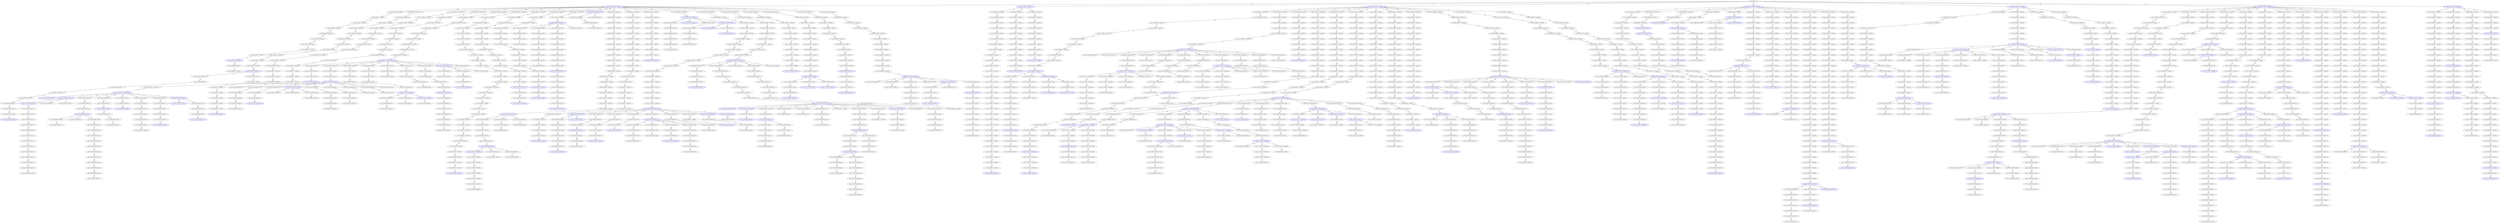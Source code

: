 digraph WTSTree {
N0[label="207.0/400(1.0)",color=black];
N0 -> N1 [label="81"]; 
N1[label="78.0/150(0.4438832772166106)",style=bold,color=blue];
N1 -> N1269 [label="80"]; 
N1269[label="1.0/2(0.4438832772166106)",color=black];
N1269 -> N1270 [label="17"]; 
N1270[label="1.0/2(0.4438832772166106)",color=black];
N1270 -> N1271 [label="39"]; 
N1271[label="1.0/2(0.4438832772166106)",color=black];
N1271 -> N1272 [label="46"]; 
N1272[label="1.0/2(0.4438832772166106)",color=black];
N1272 -> N1273 [label="45"]; 
N1273[label="1.0/2(0.4438832772166106)",color=black];
N1273 -> N1274 [label="35"]; 
N1274[label="1.0/2(0.4438832772166106)",color=black];
N1274 -> N1275 [label="19"]; 
N1275[label="1.0/2(0.4438832772166106)",color=black];
N1275 -> N1276 [label="18"]; 
N1276[label="1.0/2(0.4438832772166106)",color=black];
N1276 -> N1277 [label="8"]; 
N1277[label="1.0/2(0.4438832772166106)",color=black];
N1277 -> N1278 [label="36"]; 
N1278[label="1.0/2(0.4369475024905737)",style=bold,color=blue];
N1278 -> N1737 [label="75"]; 
N1737[label="0.0/1(0.4369475024905737)",color=black];
N1737 -> N1738 [label="4"]; 
N1738[label="0.0/1(0.4438832772166106)",color=black];
N1 -> N828 [label="77"]; 
N828[label="2.0/3(0.4438832772166106)",color=black];
N828 -> N829 [label="42"]; 
N829[label="2.0/3(0.4438832772166106)",color=black];
N829 -> N830 [label="46"]; 
N830[label="2.0/3(0.4438832772166106)",color=black];
N830 -> N831 [label="0"]; 
N831[label="2.0/3(0.4438832772166106)",color=black];
N831 -> N832 [label="32"]; 
N832[label="2.0/3(0.4438832772166106)",color=black];
N832 -> N833 [label="50"]; 
N833[label="2.0/3(0.4438832772166106)",color=black];
N833 -> N834 [label="26"]; 
N834[label="2.0/3(0.4438832772166106)",color=black];
N834 -> N835 [label="13"]; 
N835[label="2.0/3(0.4438832772166106)",color=black];
N835 -> N836 [label="80"]; 
N836[label="2.0/3(0.4438832772166106)",color=black];
N836 -> N837 [label="34"]; 
N837[label="2.0/3(0.4438832772166106)",color=black];
N837 -> N838 [label="39"]; 
N838[label="2.0/3(0.4438832772166106)",color=black];
N838 -> N839 [label="36"]; 
N839[label="2.0/3(0.4369475024905737)",style=bold,color=blue];
N839 -> N1962 [label="75"]; 
N1962[label="1.0/1(0.4369475024905737)",color=black];
N1962 -> N1963 [label="38"]; 
N1963[label="1.0/1(0.4369475024905737)",color=black];
N1963 -> N1964 [label="4"]; 
N1964[label="1.0/1(0.4369475024905737)",color=black];
N1964 -> N1965 [label="11"]; 
N1965[label="1.0/1(0.4369475024905737)",color=black];
N1965 -> N1966 [label="48"]; 
N1966[label="1.0/1(0.4369475024905737)",color=black];
N1966 -> N1967 [label="33"]; 
N1967[label="1.0/1(0.4369475024905737)",color=black];
N1967 -> N1968 [label="19"]; 
N1968[label="1.0/1(0.4369475024905737)",color=black];
N1968 -> N1969 [label="28"]; 
N1969[label="1.0/1(0.4369475024905737)",color=black];
N1969 -> N1970 [label="3"]; 
N1970[label="1.0/1(0.4280554836110391)",style=bold,color=blue];
N839 -> N860 [label="43"]; 
N860[label="0.0/1(0.4369475024905737)",color=black];
N860 -> N861 [label="25"]; 
N861[label="0.0/1(0.4438832772166106)",color=black];
N1 -> N153 [label="75"]; 
N153[label="11.0/19(0.4438832772166106)",color=black];
N153 -> N154 [label="40"]; 
N154[label="11.0/19(0.4438832772166106)",color=black];
N154 -> N155 [label="80"]; 
N155[label="11.0/19(0.4438832772166106)",color=black];
N155 -> N156 [label="19"]; 
N156[label="11.0/19(0.4438832772166106)",color=black];
N156 -> N157 [label="0"]; 
N157[label="11.0/19(0.4438832772166106)",color=black];
N157 -> N158 [label="77"]; 
N158[label="11.0/19(0.4438832772166106)",color=black];
N158 -> N159 [label="31"]; 
N159[label="11.0/19(0.4438832772166106)",color=black];
N159 -> N160 [label="15"]; 
N160[label="11.0/19(0.4438832772166106)",color=black];
N160 -> N161 [label="30"]; 
N161[label="11.0/19(0.4438832772166106)",color=black];
N161 -> N162 [label="7"]; 
N162[label="11.0/19(0.4438832772166106)",color=black];
N162 -> N163 [label="37"]; 
N163[label="11.0/19(0.4438832772166106)",color=black];
N163 -> N164 [label="32"]; 
N164[label="11.0/19(0.4438832772166106)",color=black];
N164 -> N165 [label="26"]; 
N165[label="11.0/19(0.4438832772166106)",color=black];
N165 -> N166 [label="20"]; 
N166[label="11.0/19(0.4438832772166106)",color=black];
N166 -> N167 [label="45"]; 
N167[label="11.0/19(0.4438832772166106)",color=black];
N167 -> N168 [label="35"]; 
N168[label="11.0/19(0.4369475024905737)",style=bold,color=blue];
N168 -> N762 [label="51"]; 
N762[label="1.0/1(0.4280554836110391)",style=bold,color=blue];
N168 -> N497 [label="50"]; 
N497[label="2.0/5(0.4280554836110391)",style=bold,color=blue];
N497 -> N1871 [label="18"]; 
N1871[label="1.0/2(0.4162436973382247)",style=bold,color=blue];
N1871 -> N1872 [label="38"]; 
N1872[label="0.0/1(0.4162436973382247)",color=black];
N1872 -> N1873 [label="34"]; 
N1873[label="0.0/1(0.4162436973382247)",color=black];
N1873 -> N1874 [label="27"]; 
N1874[label="0.0/1(0.4162436973382247)",color=black];
N1874 -> N1875 [label="44"]; 
N1875[label="0.0/1(0.4162436973382247)",color=black];
N1875 -> N1876 [label="46"]; 
N1876[label="0.0/1(0.4162436973382247)",color=black];
N1876 -> N1877 [label="4"]; 
N1877[label="0.0/1(0.4162436973382247)",color=black];
N1877 -> N1878 [label="3"]; 
N1878[label="0.0/1(0.4162436973382247)",color=black];
N1878 -> N1879 [label="39"]; 
N1879[label="0.0/1(0.4162436973382247)",color=black];
N1879 -> N1880 [label="8"]; 
N1880[label="0.0/1(0.4162436973382247)",color=black];
N1880 -> N1881 [label="42"]; 
N1881[label="0.0/1(0.4162436973382247)",color=black];
N1881 -> N1882 [label="48"]; 
N1882[label="0.0/1(0.4162436973382247)",color=black];
N1882 -> N1883 [label="43"]; 
N1883[label="0.0/1(0.4162436973382247)",color=black];
N1883 -> N1884 [label="69"]; 
N1884[label="0.0/1(0.4280554836110391)",color=black];
N497 -> N640 [label="13"]; 
N640[label="0.0/1(0.4369475024905737)",color=black];
N497 -> N1174 [label="3"]; 
N1174[label="0.0/1(0.4369475024905737)",color=black];
N168 -> N219 [label="48"]; 
N219[label="1.0/4(0.4369475024905737)",color=black];
N219 -> N220 [label="33"]; 
N220[label="1.0/4(0.4369475024905737)",color=black];
N220 -> N221 [label="3"]; 
N221[label="1.0/4(0.4369475024905737)",color=black];
N221 -> N222 [label="8"]; 
N222[label="1.0/4(0.4280554836110391)",style=bold,color=blue];
N222 -> N895 [label="27"]; 
N895[label="0.0/1(0.4280554836110391)",color=black];
N895 -> N896 [label="69"]; 
N896[label="0.0/1(0.4369475024905737)",color=black];
N222 -> N634 [label="13"]; 
N634[label="0.0/1(0.4369475024905737)",color=black];
N222 -> N1549 [label="4"]; 
N1549[label="0.0/1(0.4280554836110391)",color=black];
N1549 -> N1550 [label="43"]; 
N1550[label="0.0/1(0.4280554836110391)",color=black];
N1550 -> N1551 [label="42"]; 
N1551[label="0.0/1(0.4280554836110391)",color=black];
N1551 -> N1552 [label="51"]; 
N1552[label="0.0/1(0.4280554836110391)",color=black];
N1552 -> N1553 [label="39"]; 
N1553[label="0.0/1(0.4280554836110391)",color=black];
N1553 -> N1554 [label="38"]; 
N1554[label="0.0/1(0.4280554836110391)",color=black];
N1554 -> N1555 [label="28"]; 
N1555[label="0.0/1(0.4280554836110391)",color=black];
N1555 -> N1556 [label="50"]; 
N1556[label="0.0/1(0.4280554836110391)",color=black];
N1556 -> N1557 [label="34"]; 
N1557[label="0.0/1(0.4280554836110391)",color=black];
N1557 -> N1558 [label="27"]; 
N1558[label="0.0/1(0.4280554836110391)",color=black];
N1558 -> N1559 [label="29"]; 
N1559[label="0.0/1(0.4280554836110391)",color=black];
N1559 -> N1560 [label="69"]; 
N1560[label="0.0/1(0.4369475024905737)",color=black];
N168 -> N701 [label="39"]; 
N701[label="1.0/2(0.4369475024905737)",color=black];
N701 -> N702 [label="25"]; 
N702[label="1.0/2(0.4369475024905737)",color=black];
N702 -> N703 [label="50"]; 
N703[label="1.0/2(0.4280554836110391)",style=bold,color=blue];
N703 -> N1013 [label="43"]; 
N1013[label="0.0/1(0.4280554836110391)",color=black];
N1013 -> N1014 [label="28"]; 
N1014[label="0.0/1(0.4280554836110391)",color=black];
N1014 -> N1015 [label="3"]; 
N1015[label="0.0/1(0.4369475024905737)",color=black];
N168 -> N1750 [label="38"]; 
N1750[label="1.0/1(0.4369475024905737)",color=black];
N1750 -> N1751 [label="46"]; 
N1751[label="1.0/1(0.4369475024905737)",color=black];
N1751 -> N1752 [label="36"]; 
N1752[label="1.0/1(0.4280554836110391)",style=bold,color=blue];
N168 -> N1931 [label="17"]; 
N1931[label="0.0/1(0.4369475024905737)",color=black];
N1931 -> N1932 [label="39"]; 
N1932[label="0.0/1(0.4369475024905737)",color=black];
N1932 -> N1933 [label="38"]; 
N1933[label="0.0/1(0.4369475024905737)",color=black];
N1933 -> N1934 [label="28"]; 
N1934[label="0.0/1(0.4369475024905737)",color=black];
N1934 -> N1935 [label="3"]; 
N1935[label="0.0/1(0.4369475024905737)",color=black];
N1935 -> N1936 [label="11"]; 
N1936[label="0.0/1(0.4369475024905737)",color=black];
N1936 -> N1937 [label="69"]; 
N1937[label="0.0/1(0.4438832772166106)",color=black];
N168 -> N1027 [label="11"]; 
N1027[label="1.0/1(0.4369475024905737)",color=black];
N1027 -> N1028 [label="38"]; 
N1028[label="1.0/1(0.4369475024905737)",color=black];
N1028 -> N1029 [label="34"]; 
N1029[label="1.0/1(0.4369475024905737)",color=black];
N1029 -> N1030 [label="3"]; 
N1030[label="1.0/1(0.4369475024905737)",color=black];
N1030 -> N1031 [label="28"]; 
N1031[label="1.0/1(0.4369475024905737)",color=black];
N1031 -> N1032 [label="8"]; 
N1032[label="1.0/1(0.4280554836110391)",style=bold,color=blue];
N168 -> N1961 [label="8"]; 
N1961[label="3.0/3(0.4280554836110391)",style=bold,color=blue];
N1961 -> N1983 [label="51"]; 
N1983[label="1.0/1(0.4162436973382247)",style=bold,color=blue];
N1961 -> N2012 [label="4"]; 
N2012[label="1.0/1(0.4280554836110391)",color=black];
N2012 -> N2013 [label="44"]; 
N2013[label="1.0/1(0.4280554836110391)",color=black];
N2013 -> N2014 [label="42"]; 
N2014[label="1.0/1(0.4280554836110391)",color=black];
N2014 -> N2015 [label="51"]; 
N2015[label="1.0/1(0.4162436973382247)",style=bold,color=blue];
N1 -> N897 [label="48"]; 
N897[label="1.0/1(0.4438832772166106)",color=black];
N897 -> N898 [label="46"]; 
N898[label="1.0/1(0.4438832772166106)",color=black];
N898 -> N899 [label="39"]; 
N899[label="1.0/1(0.4438832772166106)",color=black];
N899 -> N900 [label="13"]; 
N900[label="1.0/1(0.4438832772166106)",color=black];
N900 -> N901 [label="28"]; 
N901[label="1.0/1(0.4438832772166106)",color=black];
N901 -> N902 [label="69"]; 
N902[label="1.0/1(0.4438832772166106)",color=black];
N902 -> N903 [label="25"]; 
N903[label="1.0/1(0.4438832772166106)",color=black];
N903 -> N904 [label="18"]; 
N904[label="1.0/1(0.4438832772166106)",color=black];
N904 -> N905 [label="4"]; 
N905[label="1.0/1(0.4438832772166106)",color=black];
N905 -> N906 [label="43"]; 
N906[label="1.0/1(0.4438832772166106)",color=black];
N906 -> N907 [label="45"]; 
N907[label="1.0/1(0.4438832772166106)",color=black];
N907 -> N908 [label="33"]; 
N908[label="1.0/1(0.4438832772166106)",color=black];
N908 -> N909 [label="51"]; 
N909[label="1.0/1(0.4438832772166106)",color=black];
N909 -> N910 [label="20"]; 
N910[label="1.0/1(0.4438832772166106)",color=black];
N910 -> N911 [label="38"]; 
N911[label="1.0/1(0.4438832772166106)",color=black];
N911 -> N912 [label="42"]; 
N912[label="1.0/1(0.4438832772166106)",color=black];
N912 -> N913 [label="40"]; 
N913[label="1.0/1(0.4438832772166106)",color=black];
N913 -> N914 [label="27"]; 
N914[label="1.0/1(0.4438832772166106)",color=black];
N914 -> N915 [label="80"]; 
N915[label="1.0/1(0.4438832772166106)",color=black];
N915 -> N916 [label="35"]; 
N916[label="1.0/1(0.4162436973382247)",style=bold,color=blue];
N1 -> N143 [label="45"]; 
N143[label="10.0/30(0.4438832772166106)",color=black];
N143 -> N144 [label="51"]; 
N144[label="10.0/30(0.4438832772166106)",color=black];
N144 -> N145 [label="37"]; 
N145[label="10.0/30(0.4438832772166106)",color=black];
N145 -> N146 [label="40"]; 
N146[label="10.0/30(0.4438832772166106)",color=black];
N146 -> N147 [label="19"]; 
N147[label="10.0/30(0.4438832772166106)",color=black];
N147 -> N148 [label="30"]; 
N148[label="10.0/30(0.4438832772166106)",color=black];
N148 -> N149 [label="27"]; 
N149[label="10.0/30(0.4438832772166106)",color=black];
N149 -> N150 [label="42"]; 
N150[label="10.0/30(0.4438832772166106)",color=black];
N150 -> N151 [label="34"]; 
N151[label="10.0/30(0.4438832772166106)",color=black];
N151 -> N152 [label="18"]; 
N152[label="10.0/30(0.4162436973382247)",style=bold,color=blue];
N152 -> N399 [label="69"]; 
N399[label="1.0/2(0.4162436973382247)",color=black];
N399 -> N400 [label="32"]; 
N400[label="1.0/2(0.4162436973382247)",color=black];
N400 -> N401 [label="43"]; 
N401[label="1.0/2(0.4162436973382247)",color=black];
N401 -> N402 [label="3"]; 
N402[label="1.0/2(0.3997915664582331)",style=bold,color=blue];
N402 -> N629 [label="80"]; 
N629[label="0.0/1(0.4162436973382247)",color=black];
N152 -> N301 [label="50"]; 
N301[label="3.0/12(0.4162436973382247)",color=black];
N301 -> N302 [label="43"]; 
N302[label="3.0/12(0.4162436973382247)",color=black];
N302 -> N303 [label="15"]; 
N303[label="3.0/12(0.4162436973382247)",color=black];
N303 -> N304 [label="17"]; 
N304[label="3.0/12(0.3997915664582331)",style=bold,color=blue];
N304 -> N475 [label="46"]; 
N475[label="0.0/1(0.3997915664582331)",color=black];
N475 -> N476 [label="26"]; 
N476[label="0.0/1(0.3997915664582331)",color=black];
N476 -> N477 [label="44"]; 
N477[label="0.0/1(0.3997915664582331)",color=black];
N477 -> N478 [label="29"]; 
N478[label="0.0/1(0.3997915664582331)",color=black];
N478 -> N479 [label="75"]; 
N479[label="0.0/1(0.4162436973382247)",color=black];
N304 -> N1490 [label="44"]; 
N1490[label="1.0/1(0.3997915664582331)",color=black];
N1490 -> N1491 [label="25"]; 
N1491[label="1.0/1(0.3997915664582331)",color=black];
N1491 -> N1492 [label="28"]; 
N1492[label="1.0/1(0.3997915664582331)",color=black];
N1492 -> N1493 [label="8"]; 
N1493[label="1.0/1(0.37529617159246786)",style=bold,color=blue];
N304 -> N467 [label="36"]; 
N467[label="1.0/4(0.25601424876787193)",style=bold,color=blue];
N467 -> N633 [label="80"]; 
N633[label="0.0/1(0.3349508153429722)",color=black];
N467 -> N728 [label="69"]; 
N728[label="0.0/1(0.3349508153429722)",color=black];
N467 -> N1753 [label="39"]; 
N1753[label="0.0/1(0.25601424876787193)",color=black];
N1753 -> N1754 [label="77"]; 
N1754[label="0.0/1(0.3349508153429722)",color=black];
N304 -> N452 [label="31"]; 
N452[label="0.0/1(0.3997915664582331)",color=black];
N452 -> N453 [label="77"]; 
N453[label="0.0/1(0.3997915664582331)",color=black];
N453 -> N454 [label="38"]; 
N454[label="0.0/1(0.3997915664582331)",color=black];
N454 -> N455 [label="29"]; 
N455[label="0.0/1(0.3997915664582331)",color=black];
N455 -> N456 [label="13"]; 
N456[label="0.0/1(0.4162436973382247)",color=black];
N304 -> N1291 [label="26"]; 
N1291[label="0.0/1(0.3997915664582331)",color=black];
N1291 -> N1292 [label="77"]; 
N1292[label="0.0/1(0.3997915664582331)",color=black];
N1292 -> N1293 [label="20"]; 
N1293[label="0.0/1(0.3997915664582331)",color=black];
N1293 -> N1294 [label="69"]; 
N1294[label="0.0/1(0.4162436973382247)",color=black];
N304 -> N336 [label="25"]; 
N336[label="0.0/1(0.3997915664582331)",color=black];
N336 -> N337 [label="13"]; 
N337[label="0.0/1(0.4162436973382247)",color=black];
N304 -> N630 [label="11"]; 
N630[label="0.0/1(0.3997915664582331)",color=black];
N630 -> N631 [label="69"]; 
N631[label="0.0/1(0.4162436973382247)",color=black];
N304 -> N627 [label="3"]; 
N627[label="0.0/1(0.4280554836110391)",color=black];
N152 -> N491 [label="48"]; 
N491[label="2.0/5(0.4162436973382247)",color=black];
N491 -> N492 [label="29"]; 
N492[label="2.0/5(0.4162436973382247)",color=black];
N492 -> N493 [label="17"]; 
N493[label="2.0/5(0.4162436973382247)",color=black];
N493 -> N494 [label="33"]; 
N494[label="2.0/5(0.4162436973382247)",color=black];
N494 -> N495 [label="31"]; 
N495[label="2.0/5(0.4162436973382247)",color=black];
N495 -> N496 [label="8"]; 
N496[label="2.0/5(0.3997915664582331)",style=bold,color=blue];
N496 -> N698 [label="46"]; 
N698[label="0.0/1(0.3997915664582331)",color=black];
N698 -> N699 [label="15"]; 
N699[label="0.0/1(0.3997915664582331)",color=black];
N699 -> N700 [label="69"]; 
N700[label="0.0/1(0.4162436973382247)",color=black];
N496 -> N876 [label="25"]; 
N876[label="0.0/1(0.3997915664582331)",color=black];
N876 -> N877 [label="7"]; 
N877[label="0.0/1(0.4162436973382247)",color=black];
N496 -> N1403 [label="4"]; 
N1403[label="1.0/2(0.37529617159246786)",style=bold,color=blue];
N1403 -> N1820 [label="77"]; 
N1820[label="0.0/1(0.3997915664582331)",color=black];
N152 -> N756 [label="36"]; 
N756[label="0.0/1(0.4162436973382247)",color=black];
N756 -> N757 [label="31"]; 
N757[label="0.0/1(0.4162436973382247)",color=black];
N757 -> N758 [label="44"]; 
N758[label="0.0/1(0.4162436973382247)",color=black];
N758 -> N759 [label="8"]; 
N759[label="0.0/1(0.4280554836110391)",color=black];
N152 -> N432 [label="29"]; 
N432[label="0.0/1(0.4162436973382247)",color=black];
N432 -> N433 [label="31"]; 
N433[label="0.0/1(0.4162436973382247)",color=black];
N433 -> N434 [label="80"]; 
N434[label="0.0/1(0.4280554836110391)",color=black];
N152 -> N1481 [label="25"]; 
N1481[label="0.0/1(0.4162436973382247)",color=black];
N1481 -> N1482 [label="35"]; 
N1482[label="0.0/1(0.4162436973382247)",color=black];
N1482 -> N1483 [label="39"]; 
N1483[label="0.0/1(0.4162436973382247)",color=black];
N1483 -> N1484 [label="28"]; 
N1484[label="0.0/1(0.4162436973382247)",color=black];
N1484 -> N1485 [label="0"]; 
N1485[label="0.0/1(0.4280554836110391)",color=black];
N152 -> N514 [label="17"]; 
N514[label="1.0/2(0.4162436973382247)",color=black];
N514 -> N515 [label="77"]; 
N515[label="1.0/2(0.4162436973382247)",color=black];
N515 -> N516 [label="33"]; 
N516[label="1.0/2(0.4162436973382247)",color=black];
N516 -> N517 [label="44"]; 
N517[label="1.0/2(0.4162436973382247)",color=black];
N517 -> N518 [label="80"]; 
N518[label="1.0/2(0.4162436973382247)",color=black];
N518 -> N519 [label="36"]; 
N519[label="1.0/2(0.3997915664582331)",style=bold,color=blue];
N519 -> N1743 [label="26"]; 
N1743[label="0.0/1(0.3997915664582331)",color=black];
N1743 -> N1744 [label="11"]; 
N1744[label="0.0/1(0.3997915664582331)",color=black];
N1744 -> N1745 [label="0"]; 
N1745[label="0.0/1(0.3997915664582331)",color=black];
N1745 -> N1746 [label="13"]; 
N1746[label="0.0/1(0.3997915664582331)",color=black];
N1746 -> N1747 [label="31"]; 
N1747[label="0.0/1(0.3997915664582331)",color=black];
N1747 -> N1748 [label="4"]; 
N1748[label="0.0/1(0.3997915664582331)",color=black];
N1748 -> N1749 [label="75"]; 
N1749[label="0.0/1(0.4162436973382247)",color=black];
N152 -> N418 [label="7"]; 
N418[label="2.0/4(0.3997915664582331)",style=bold,color=blue];
N418 -> N1126 [label="32"]; 
N1126[label="0.0/1(0.3997915664582331)",color=black];
N1126 -> N1127 [label="4"]; 
N1127[label="0.0/1(0.4162436973382247)",color=black];
N418 -> N1914 [label="29"]; 
N1914[label="1.0/1(0.3997915664582331)",color=black];
N1914 -> N1915 [label="50"]; 
N1915[label="1.0/1(0.3997915664582331)",color=black];
N1915 -> N1916 [label="39"]; 
N1916[label="1.0/1(0.3997915664582331)",color=black];
N1916 -> N1917 [label="13"]; 
N1917[label="1.0/1(0.37529617159246786)",style=bold,color=blue];
N418 -> N755 [label="0"]; 
N755[label="0.0/1(0.4162436973382247)",color=black];
N152 -> N1037 [label="0"]; 
N1037[label="0.0/1(0.4280554836110391)",color=black];
N1 -> N943 [label="44"]; 
N943[label="1.0/1(0.4438832772166106)",color=black];
N943 -> N944 [label="34"]; 
N944[label="1.0/1(0.4438832772166106)",color=black];
N944 -> N945 [label="43"]; 
N945[label="1.0/1(0.4438832772166106)",color=black];
N945 -> N946 [label="39"]; 
N946[label="1.0/1(0.4438832772166106)",color=black];
N946 -> N947 [label="45"]; 
N947[label="1.0/1(0.4438832772166106)",color=black];
N947 -> N948 [label="27"]; 
N948[label="1.0/1(0.4438832772166106)",color=black];
N948 -> N949 [label="8"]; 
N949[label="1.0/1(0.4438832772166106)",color=black];
N949 -> N950 [label="32"]; 
N950[label="1.0/1(0.4438832772166106)",color=black];
N950 -> N951 [label="7"]; 
N951[label="1.0/1(0.4438832772166106)",color=black];
N951 -> N952 [label="40"]; 
N952[label="1.0/1(0.4438832772166106)",color=black];
N952 -> N953 [label="18"]; 
N953[label="1.0/1(0.4438832772166106)",color=black];
N953 -> N954 [label="51"]; 
N954[label="1.0/1(0.4438832772166106)",color=black];
N954 -> N955 [label="48"]; 
N955[label="1.0/1(0.4438832772166106)",color=black];
N955 -> N956 [label="31"]; 
N956[label="1.0/1(0.4438832772166106)",color=black];
N956 -> N957 [label="25"]; 
N957[label="1.0/1(0.4438832772166106)",color=black];
N957 -> N958 [label="75"]; 
N958[label="1.0/1(0.4438832772166106)",color=black];
N958 -> N959 [label="80"]; 
N959[label="1.0/1(0.4438832772166106)",color=black];
N959 -> N960 [label="15"]; 
N960[label="1.0/1(0.4438832772166106)",color=black];
N960 -> N961 [label="42"]; 
N961[label="1.0/1(0.4438832772166106)",color=black];
N961 -> N962 [label="13"]; 
N962[label="1.0/1(0.4438832772166106)",color=black];
N962 -> N963 [label="46"]; 
N963[label="1.0/1(0.4438832772166106)",color=black];
N963 -> N964 [label="17"]; 
N964[label="1.0/1(0.4438832772166106)",color=black];
N964 -> N965 [label="29"]; 
N965[label="1.0/1(0.4438832772166106)",color=black];
N965 -> N966 [label="38"]; 
N966[label="1.0/1(0.4438832772166106)",color=black];
N966 -> N967 [label="0"]; 
N967[label="1.0/1(0.4438832772166106)",color=black];
N967 -> N968 [label="30"]; 
N968[label="1.0/1(0.4438832772166106)",color=black];
N968 -> N969 [label="77"]; 
N969[label="1.0/1(0.4438832772166106)",color=black];
N969 -> N970 [label="11"]; 
N970[label="1.0/1(0.4438832772166106)",color=black];
N970 -> N971 [label="35"]; 
N971[label="1.0/1(0.4438832772166106)",color=black];
N971 -> N972 [label="50"]; 
N972[label="1.0/1(0.4438832772166106)",color=black];
N972 -> N973 [label="37"]; 
N973[label="1.0/1(0.4162436973382247)",style=bold,color=blue];
N1 -> N1771 [label="42"]; 
N1771[label="2.0/2(0.4438832772166106)",color=black];
N1771 -> N1772 [label="35"]; 
N1772[label="2.0/2(0.4438832772166106)",color=black];
N1772 -> N1773 [label="34"]; 
N1773[label="2.0/2(0.4438832772166106)",color=black];
N1773 -> N1774 [label="80"]; 
N1774[label="2.0/2(0.4438832772166106)",color=black];
N1774 -> N1775 [label="39"]; 
N1775[label="2.0/2(0.4438832772166106)",color=black];
N1775 -> N1776 [label="30"]; 
N1776[label="2.0/2(0.4438832772166106)",color=black];
N1776 -> N1777 [label="46"]; 
N1777[label="2.0/2(0.4438832772166106)",color=black];
N1777 -> N1778 [label="43"]; 
N1778[label="2.0/2(0.4438832772166106)",color=black];
N1778 -> N1779 [label="17"]; 
N1779[label="2.0/2(0.4438832772166106)",color=black];
N1779 -> N1780 [label="19"]; 
N1780[label="2.0/2(0.4438832772166106)",color=black];
N1780 -> N1781 [label="33"]; 
N1781[label="2.0/2(0.4438832772166106)",color=black];
N1781 -> N1782 [label="40"]; 
N1782[label="2.0/2(0.4438832772166106)",color=black];
N1782 -> N1783 [label="4"]; 
N1783[label="2.0/2(0.4438832772166106)",color=black];
N1783 -> N1784 [label="36"]; 
N1784[label="2.0/2(0.4438832772166106)",color=black];
N1784 -> N1785 [label="7"]; 
N1785[label="2.0/2(0.4369475024905737)",style=bold,color=blue];
N1785 -> N1928 [label="3"]; 
N1928[label="1.0/1(0.4369475024905737)",color=black];
N1928 -> N1929 [label="29"]; 
N1929[label="1.0/1(0.4369475024905737)",color=black];
N1929 -> N1930 [label="51"]; 
N1930[label="1.0/1(0.4280554836110391)",style=bold,color=blue];
N1 -> N1851 [label="40"]; 
N1851[label="2.0/2(0.4438832772166106)",color=black];
N1851 -> N1852 [label="19"]; 
N1852[label="2.0/2(0.4438832772166106)",color=black];
N1852 -> N1853 [label="31"]; 
N1853[label="2.0/2(0.4438832772166106)",color=black];
N1853 -> N1854 [label="0"]; 
N1854[label="2.0/2(0.4438832772166106)",color=black];
N1854 -> N1855 [label="27"]; 
N1855[label="2.0/2(0.4438832772166106)",color=black];
N1855 -> N1856 [label="8"]; 
N1856[label="2.0/2(0.4438832772166106)",color=black];
N1856 -> N1857 [label="43"]; 
N1857[label="2.0/2(0.4438832772166106)",color=black];
N1857 -> N1858 [label="25"]; 
N1858[label="2.0/2(0.4438832772166106)",color=black];
N1858 -> N1859 [label="69"]; 
N1859[label="2.0/2(0.4438832772166106)",color=black];
N1859 -> N1860 [label="37"]; 
N1860[label="2.0/2(0.4438832772166106)",color=black];
N1860 -> N1861 [label="35"]; 
N1861[label="2.0/2(0.4438832772166106)",color=black];
N1861 -> N1862 [label="34"]; 
N1862[label="2.0/2(0.4438832772166106)",color=black];
N1862 -> N1863 [label="17"]; 
N1863[label="2.0/2(0.4438832772166106)",color=black];
N1863 -> N1864 [label="36"]; 
N1864[label="2.0/2(0.4438832772166106)",color=black];
N1864 -> N1865 [label="20"]; 
N1865[label="2.0/2(0.4280554836110391)",style=bold,color=blue];
N1865 -> N1918 [label="29"]; 
N1918[label="1.0/1(0.4280554836110391)",color=black];
N1918 -> N1919 [label="38"]; 
N1919[label="1.0/1(0.4162436973382247)",style=bold,color=blue];
N1 -> N423 [label="37"]; 
N423[label="3.0/6(0.4438832772166106)",color=black];
N423 -> N424 [label="32"]; 
N424[label="3.0/6(0.4438832772166106)",color=black];
N424 -> N425 [label="18"]; 
N425[label="3.0/6(0.4280554836110391)",style=bold,color=blue];
N425 -> N529 [label="43"]; 
N529[label="0.0/1(0.4280554836110391)",color=black];
N529 -> N530 [label="42"]; 
N530[label="0.0/1(0.4280554836110391)",color=black];
N530 -> N531 [label="30"]; 
N531[label="0.0/1(0.4280554836110391)",color=black];
N531 -> N532 [label="0"]; 
N532[label="0.0/1(0.4369475024905737)",color=black];
N425 -> N1900 [label="36"]; 
N1900[label="0.0/1(0.4280554836110391)",color=black];
N1900 -> N1901 [label="19"]; 
N1901[label="0.0/1(0.4280554836110391)",color=black];
N1901 -> N1902 [label="11"]; 
N1902[label="0.0/1(0.4280554836110391)",color=black];
N1902 -> N1903 [label="69"]; 
N1903[label="0.0/1(0.4280554836110391)",color=black];
N1903 -> N1904 [label="39"]; 
N1904[label="0.0/1(0.4280554836110391)",color=black];
N1904 -> N1905 [label="75"]; 
N1905[label="0.0/1(0.4280554836110391)",color=black];
N1905 -> N1906 [label="7"]; 
N1906[label="0.0/1(0.4280554836110391)",color=black];
N1906 -> N1907 [label="0"]; 
N1907[label="0.0/1(0.4369475024905737)",color=black];
N425 -> N1365 [label="28"]; 
N1365[label="2.0/2(0.4280554836110391)",color=black];
N1365 -> N1366 [label="26"]; 
N1366[label="2.0/2(0.4280554836110391)",color=black];
N1366 -> N1367 [label="15"]; 
N1367[label="2.0/2(0.4280554836110391)",color=black];
N1367 -> N1368 [label="50"]; 
N1368[label="2.0/2(0.4280554836110391)",color=black];
N1368 -> N1369 [label="51"]; 
N1369[label="2.0/2(0.4280554836110391)",color=black];
N1369 -> N1370 [label="39"]; 
N1370[label="2.0/2(0.4280554836110391)",color=black];
N1370 -> N1371 [label="20"]; 
N1371[label="2.0/2(0.4280554836110391)",color=black];
N1371 -> N1372 [label="27"]; 
N1372[label="2.0/2(0.4280554836110391)",color=black];
N1372 -> N1373 [label="3"]; 
N1373[label="2.0/2(0.3997915664582331)",style=bold,color=blue];
N1373 -> N1412 [label="11"]; 
N1412[label="1.0/1(0.3997915664582331)",color=black];
N1412 -> N1413 [label="8"]; 
N1413[label="1.0/1(0.3997915664582331)",color=black];
N1413 -> N1414 [label="19"]; 
N1414[label="1.0/1(0.3997915664582331)",color=black];
N1414 -> N1415 [label="45"]; 
N1415[label="1.0/1(0.3997915664582331)",color=black];
N1415 -> N1416 [label="29"]; 
N1416[label="1.0/1(0.3997915664582331)",color=black];
N1416 -> N1417 [label="33"]; 
N1417[label="1.0/1(0.3997915664582331)",color=black];
N1417 -> N1418 [label="35"]; 
N1418[label="1.0/1(0.25601424876787193)",style=bold,color=blue];
N425 -> N864 [label="4"]; 
N864[label="0.0/1(0.4369475024905737)",color=black];
N1 -> N480 [label="36"]; 
N480[label="1.0/3(0.4280554836110391)",style=bold,color=blue];
N480 -> N498 [label="39"]; 
N498[label="0.0/1(0.4280554836110391)",color=black];
N498 -> N499 [label="30"]; 
N499[label="0.0/1(0.4280554836110391)",color=black];
N499 -> N500 [label="0"]; 
N500[label="0.0/1(0.4369475024905737)",color=black];
N480 -> N1494 [label="4"]; 
N1494[label="0.0/1(0.4369475024905737)",color=black];
N1 -> N24 [label="35"]; 
N24[label="3.0/8(0.4438832772166106)",color=black];
N24 -> N25 [label="75"]; 
N25[label="3.0/8(0.4438832772166106)",color=black];
N25 -> N26 [label="31"]; 
N26[label="3.0/8(0.4438832772166106)",color=black];
N26 -> N27 [label="44"]; 
N27[label="3.0/8(0.4438832772166106)",color=black];
N27 -> N28 [label="26"]; 
N28[label="3.0/8(0.4438832772166106)",color=black];
N28 -> N29 [label="19"]; 
N29[label="3.0/8(0.4438832772166106)",color=black];
N29 -> N30 [label="34"]; 
N30[label="3.0/8(0.4438832772166106)",color=black];
N30 -> N31 [label="80"]; 
N31[label="3.0/8(0.4438832772166106)",color=black];
N31 -> N32 [label="4"]; 
N32[label="3.0/8(0.4438832772166106)",color=black];
N32 -> N33 [label="25"]; 
N33[label="3.0/8(0.4438832772166106)",color=black];
N33 -> N34 [label="39"]; 
N34[label="3.0/8(0.4438832772166106)",color=black];
N34 -> N35 [label="18"]; 
N35[label="3.0/8(0.4438832772166106)",color=black];
N35 -> N36 [label="38"]; 
N36[label="3.0/8(0.4438832772166106)",color=black];
N36 -> N37 [label="29"]; 
N37[label="3.0/8(0.4438832772166106)",color=black];
N37 -> N38 [label="50"]; 
N38[label="3.0/8(0.4438832772166106)",color=black];
N38 -> N39 [label="43"]; 
N39[label="3.0/8(0.4438832772166106)",color=black];
N39 -> N40 [label="33"]; 
N40[label="3.0/8(0.4438832772166106)",color=black];
N40 -> N41 [label="36"]; 
N41[label="3.0/8(0.4438832772166106)",color=black];
N41 -> N42 [label="27"]; 
N42[label="3.0/8(0.4438832772166106)",color=black];
N42 -> N43 [label="20"]; 
N43[label="3.0/8(0.4162436973382247)",style=bold,color=blue];
N43 -> N88 [label="42"]; 
N88[label="2.0/5(0.4162436973382247)",color=black];
N88 -> N89 [label="11"]; 
N89[label="2.0/5(0.4162436973382247)",color=black];
N89 -> N90 [label="37"]; 
N90[label="2.0/5(0.4162436973382247)",color=black];
N90 -> N91 [label="8"]; 
N91[label="2.0/5(0.4162436973382247)",color=black];
N91 -> N92 [label="3"]; 
N92[label="2.0/5(0.4162436973382247)",color=black];
N92 -> N93 [label="51"]; 
N93[label="2.0/5(0.3997915664582331)",style=bold,color=blue];
N93 -> N384 [label="45"]; 
N384[label="1.0/2(0.37529617159246786)",style=bold,color=blue];
N384 -> N507 [label="32"]; 
N507[label="0.0/1(0.37529617159246786)",color=black];
N507 -> N508 [label="7"]; 
N508[label="0.0/1(0.37529617159246786)",color=black];
N508 -> N509 [label="40"]; 
N509[label="0.0/1(0.37529617159246786)",color=black];
N509 -> N510 [label="30"]; 
N510[label="0.0/1(0.37529617159246786)",color=black];
N510 -> N511 [label="46"]; 
N511[label="0.0/1(0.37529617159246786)",color=black];
N511 -> N512 [label="15"]; 
N512[label="0.0/1(0.37529617159246786)",color=black];
N512 -> N513 [label="69"]; 
N513[label="0.0/1(0.3997915664582331)",color=black];
N93 -> N641 [label="32"]; 
N641[label="0.0/1(0.3997915664582331)",color=black];
N641 -> N642 [label="77"]; 
N642[label="0.0/1(0.4162436973382247)",color=black];
N93 -> N276 [label="13"]; 
N276[label="0.0/1(0.3997915664582331)",color=black];
N276 -> N277 [label="77"]; 
N277[label="0.0/1(0.4162436973382247)",color=black];
N43 -> N344 [label="11"]; 
N344[label="0.0/1(0.4162436973382247)",color=black];
N344 -> N345 [label="15"]; 
N345[label="0.0/1(0.4162436973382247)",color=black];
N345 -> N346 [label="69"]; 
N346[label="0.0/1(0.4280554836110391)",color=black];
N43 -> N334 [label="7"]; 
N334[label="0.0/1(0.4162436973382247)",color=black];
N334 -> N335 [label="77"]; 
N335[label="0.0/1(0.4280554836110391)",color=black];
N1 -> N533 [label="30"]; 
N533[label="1.0/1(0.4438832772166106)",color=black];
N533 -> N534 [label="80"]; 
N534[label="1.0/1(0.4438832772166106)",color=black];
N534 -> N535 [label="32"]; 
N535[label="1.0/1(0.4438832772166106)",color=black];
N535 -> N536 [label="25"]; 
N536[label="1.0/1(0.4438832772166106)",color=black];
N536 -> N537 [label="0"]; 
N537[label="1.0/1(0.4438832772166106)",color=black];
N537 -> N538 [label="46"]; 
N538[label="1.0/1(0.4438832772166106)",color=black];
N538 -> N539 [label="43"]; 
N539[label="1.0/1(0.4438832772166106)",color=black];
N539 -> N540 [label="45"]; 
N540[label="1.0/1(0.4438832772166106)",color=black];
N540 -> N541 [label="29"]; 
N541[label="1.0/1(0.4438832772166106)",color=black];
N541 -> N542 [label="31"]; 
N542[label="1.0/1(0.4438832772166106)",color=black];
N542 -> N543 [label="35"]; 
N543[label="1.0/1(0.4438832772166106)",color=black];
N543 -> N544 [label="34"]; 
N544[label="1.0/1(0.4438832772166106)",color=black];
N544 -> N545 [label="18"]; 
N545[label="1.0/1(0.4438832772166106)",color=black];
N545 -> N546 [label="69"]; 
N546[label="1.0/1(0.4438832772166106)",color=black];
N546 -> N547 [label="4"]; 
N547[label="1.0/1(0.4438832772166106)",color=black];
N547 -> N548 [label="39"]; 
N548[label="1.0/1(0.4438832772166106)",color=black];
N548 -> N549 [label="48"]; 
N549[label="1.0/1(0.4438832772166106)",color=black];
N549 -> N550 [label="11"]; 
N550[label="1.0/1(0.4438832772166106)",color=black];
N550 -> N551 [label="40"]; 
N551[label="1.0/1(0.4438832772166106)",color=black];
N551 -> N552 [label="51"]; 
N552[label="1.0/1(0.4438832772166106)",color=black];
N552 -> N553 [label="7"]; 
N553[label="1.0/1(0.4438832772166106)",color=black];
N553 -> N554 [label="13"]; 
N554[label="1.0/1(0.4438832772166106)",color=black];
N554 -> N555 [label="28"]; 
N555[label="1.0/1(0.4438832772166106)",color=black];
N555 -> N556 [label="15"]; 
N556[label="1.0/1(0.4438832772166106)",color=black];
N556 -> N557 [label="20"]; 
N557[label="1.0/1(0.4280554836110391)",style=bold,color=blue];
N1 -> N1973 [label="25"]; 
N1973[label="1.0/1(0.4438832772166106)",color=black];
N1973 -> N1974 [label="27"]; 
N1974[label="1.0/1(0.4438832772166106)",color=black];
N1974 -> N1975 [label="38"]; 
N1975[label="1.0/1(0.4438832772166106)",color=black];
N1975 -> N1976 [label="77"]; 
N1976[label="1.0/1(0.4438832772166106)",color=black];
N1976 -> N1977 [label="20"]; 
N1977[label="1.0/1(0.4438832772166106)",color=black];
N1977 -> N1978 [label="30"]; 
N1978[label="1.0/1(0.4438832772166106)",color=black];
N1978 -> N1979 [label="39"]; 
N1979[label="1.0/1(0.4438832772166106)",color=black];
N1979 -> N1980 [label="48"]; 
N1980[label="1.0/1(0.4438832772166106)",color=black];
N1980 -> N1981 [label="18"]; 
N1981[label="1.0/1(0.4438832772166106)",color=black];
N1981 -> N1982 [label="37"]; 
N1982[label="1.0/1(0.4369475024905737)",style=bold,color=blue];
N1 -> N1714 [label="20"]; 
N1714[label="5.0/7(0.4438832772166106)",color=black];
N1714 -> N1715 [label="35"]; 
N1715[label="5.0/7(0.4280554836110391)",style=bold,color=blue];
N1715 -> N1810 [label="39"]; 
N1810[label="0.0/1(0.4280554836110391)",color=black];
N1810 -> N1811 [label="17"]; 
N1811[label="0.0/1(0.4280554836110391)",color=black];
N1811 -> N1812 [label="27"]; 
N1812[label="0.0/1(0.4280554836110391)",color=black];
N1812 -> N1813 [label="8"]; 
N1813[label="0.0/1(0.4280554836110391)",color=black];
N1813 -> N1814 [label="15"]; 
N1814[label="0.0/1(0.4280554836110391)",color=black];
N1814 -> N1815 [label="75"]; 
N1815[label="0.0/1(0.4369475024905737)",color=black];
N1715 -> N2046 [label="36"]; 
N2046[label="1.0/1(0.3997915664582331)",style=bold,color=blue];
N1715 -> N1757 [label="27"]; 
N1757[label="0.0/1(0.4280554836110391)",color=black];
N1757 -> N1758 [label="17"]; 
N1758[label="0.0/1(0.4280554836110391)",color=black];
N1758 -> N1759 [label="30"]; 
N1759[label="0.0/1(0.4280554836110391)",color=black];
N1759 -> N1760 [label="29"]; 
N1760[label="0.0/1(0.4280554836110391)",color=black];
N1760 -> N1761 [label="7"]; 
N1761[label="0.0/1(0.4369475024905737)",color=black];
N1715 -> N1832 [label="4"]; 
N1832[label="3.0/3(0.4162436973382247)",style=bold,color=blue];
N1832 -> N1895 [label="51"]; 
N1895[label="1.0/1(0.3997915664582331)",style=bold,color=blue];
N1832 -> N2009 [label="48"]; 
N2009[label="1.0/1(0.4162436973382247)",color=black];
N2009 -> N2010 [label="50"]; 
N2010[label="1.0/1(0.3997915664582331)",style=bold,color=blue];
N1 -> N3 [label="15"]; 
N3[label="12.0/20(0.4438832772166106)",color=black];
N3 -> N4 [label="4"]; 
N4[label="12.0/20(0.4438832772166106)",color=black];
N4 -> N5 [label="11"]; 
N5[label="12.0/20(0.4438832772166106)",color=black];
N5 -> N6 [label="8"]; 
N6[label="12.0/20(0.4438832772166106)",color=black];
N6 -> N7 [label="18"]; 
N7[label="12.0/20(0.4438832772166106)",color=black];
N7 -> N8 [label="80"]; 
N8[label="12.0/20(0.4438832772166106)",color=black];
N8 -> N9 [label="42"]; 
N9[label="12.0/20(0.4438832772166106)",color=black];
N9 -> N10 [label="46"]; 
N10[label="12.0/20(0.4438832772166106)",color=black];
N10 -> N11 [label="34"]; 
N11[label="12.0/20(0.4438832772166106)",color=black];
N11 -> N12 [label="35"]; 
N12[label="12.0/20(0.4438832772166106)",color=black];
N12 -> N13 [label="77"]; 
N13[label="12.0/20(0.4438832772166106)",color=black];
N13 -> N14 [label="44"]; 
N14[label="12.0/20(0.4438832772166106)",color=black];
N14 -> N15 [label="17"]; 
N15[label="12.0/20(0.4438832772166106)",color=black];
N15 -> N16 [label="38"]; 
N16[label="12.0/20(0.4438832772166106)",color=black];
N16 -> N17 [label="3"]; 
N17[label="12.0/20(0.4438832772166106)",color=black];
N17 -> N18 [label="36"]; 
N18[label="12.0/20(0.4438832772166106)",color=black];
N18 -> N19 [label="45"]; 
N19[label="12.0/20(0.4438832772166106)",color=black];
N19 -> N20 [label="0"]; 
N20[label="12.0/20(0.4438832772166106)",color=black];
N20 -> N21 [label="51"]; 
N21[label="12.0/20(0.4369475024905737)",style=bold,color=blue];
N21 -> N393 [label="50"]; 
N393[label="3.0/3(0.4280554836110391)",style=bold,color=blue];
N393 -> N1786 [label="32"]; 
N1786[label="1.0/1(0.4280554836110391)",color=black];
N1786 -> N1787 [label="39"]; 
N1787[label="1.0/1(0.4280554836110391)",color=black];
N1787 -> N1788 [label="28"]; 
N1788[label="1.0/1(0.4280554836110391)",color=black];
N1788 -> N1789 [label="43"]; 
N1789[label="1.0/1(0.4280554836110391)",color=black];
N1789 -> N1790 [label="31"]; 
N1790[label="1.0/1(0.4280554836110391)",color=black];
N1790 -> N1791 [label="48"]; 
N1791[label="1.0/1(0.4280554836110391)",color=black];
N1791 -> N1792 [label="20"]; 
N1792[label="1.0/1(0.37529617159246786)",style=bold,color=blue];
N393 -> N1280 [label="13"]; 
N1280[label="1.0/1(0.4162436973382247)",style=bold,color=blue];
N21 -> N2038 [label="43"]; 
N2038[label="1.0/2(0.4369475024905737)",color=black];
N2038 -> N2039 [label="32"]; 
N2039[label="1.0/2(0.4369475024905737)",color=black];
N2039 -> N2040 [label="31"]; 
N2040[label="1.0/2(0.4369475024905737)",color=black];
N2040 -> N2041 [label="20"]; 
N2041[label="1.0/2(0.3997915664582331)",style=bold,color=blue];
N2041 -> N2076 [label="33"]; 
N2076[label="0.0/1(0.3997915664582331)",color=black];
N2076 -> N2077 [label="30"]; 
N2077[label="0.0/1(0.3997915664582331)",color=black];
N2077 -> N2078 [label="69"]; 
N2078[label="0.0/1(0.4162436973382247)",color=black];
N21 -> N643 [label="32"]; 
N643[label="1.0/1(0.4369475024905737)",color=black];
N643 -> N644 [label="29"]; 
N644[label="1.0/1(0.4369475024905737)",color=black];
N644 -> N645 [label="27"]; 
N645[label="1.0/1(0.4369475024905737)",color=black];
N645 -> N646 [label="33"]; 
N646[label="1.0/1(0.4369475024905737)",color=black];
N646 -> N647 [label="75"]; 
N647[label="1.0/1(0.4369475024905737)",color=black];
N647 -> N648 [label="20"]; 
N648[label="1.0/1(0.4162436973382247)",style=bold,color=blue];
N21 -> N1686 [label="31"]; 
N1686[label="1.0/1(0.4369475024905737)",color=black];
N1686 -> N1687 [label="26"]; 
N1687[label="1.0/1(0.4369475024905737)",color=black];
N1687 -> N1688 [label="69"]; 
N1688[label="1.0/1(0.4369475024905737)",color=black];
N1688 -> N1689 [label="37"]; 
N1689[label="1.0/1(0.4162436973382247)",style=bold,color=blue];
N21 -> N141 [label="28"]; 
N141[label="2.0/6(0.4369475024905737)",color=black];
N141 -> N142 [label="19"]; 
N142[label="2.0/6(0.3997915664582331)",style=bold,color=blue];
N142 -> N419 [label="48"]; 
N419[label="0.0/1(0.3997915664582331)",color=black];
N419 -> N420 [label="39"]; 
N420[label="0.0/1(0.3997915664582331)",color=black];
N420 -> N421 [label="32"]; 
N421[label="0.0/1(0.3997915664582331)",color=black];
N421 -> N422 [label="25"]; 
N422[label="0.0/1(0.4162436973382247)",color=black];
N142 -> N298 [label="37"]; 
N298[label="0.0/1(0.3997915664582331)",color=black];
N298 -> N299 [label="7"]; 
N299[label="0.0/1(0.3997915664582331)",color=black];
N299 -> N300 [label="25"]; 
N300[label="0.0/1(0.4280554836110391)",color=black];
N142 -> N1464 [label="33"]; 
N1464[label="1.0/1(0.3997915664582331)",color=black];
N1464 -> N1465 [label="43"]; 
N1465[label="1.0/1(0.3997915664582331)",color=black];
N1465 -> N1466 [label="30"]; 
N1466[label="1.0/1(0.3997915664582331)",color=black];
N1466 -> N1467 [label="50"]; 
N1467[label="1.0/1(0.37529617159246786)",style=bold,color=blue];
N142 -> N179 [label="31"]; 
N179[label="0.0/1(0.3997915664582331)",color=black];
N179 -> N180 [label="40"]; 
N180[label="0.0/1(0.3997915664582331)",color=black];
N180 -> N181 [label="20"]; 
N181[label="0.0/1(0.3997915664582331)",color=black];
N181 -> N182 [label="7"]; 
N182[label="0.0/1(0.3997915664582331)",color=black];
N182 -> N183 [label="37"]; 
N183[label="0.0/1(0.3997915664582331)",color=black];
N183 -> N184 [label="25"]; 
N184[label="0.0/1(0.4280554836110391)",color=black];
N142 -> N655 [label="27"]; 
N655[label="0.0/1(0.3997915664582331)",color=black];
N655 -> N656 [label="69"]; 
N656[label="0.0/1(0.4162436973382247)",color=black];
N21 -> N1511 [label="27"]; 
N1511[label="1.0/1(0.4369475024905737)",color=black];
N1511 -> N1512 [label="39"]; 
N1512[label="1.0/1(0.4369475024905737)",color=black];
N1512 -> N1513 [label="13"]; 
N1513[label="1.0/1(0.4280554836110391)",style=bold,color=blue];
N21 -> N760 [label="26"]; 
N760[label="0.0/1(0.4369475024905737)",color=black];
N760 -> N761 [label="25"]; 
N761[label="0.0/1(0.4438832772166106)",color=black];
N21 -> N1279 [label="20"]; 
N1279[label="1.0/2(0.3997915664582331)",style=bold,color=blue];
N1279 -> N1460 [label="33"]; 
N1460[label="0.0/1(0.3997915664582331)",color=black];
N1460 -> N1461 [label="29"]; 
N1461[label="0.0/1(0.3997915664582331)",color=black];
N1461 -> N1462 [label="25"]; 
N1462[label="0.0/1(0.4162436973382247)",color=black];
N21 -> N1701 [label="19"]; 
N1701[label="1.0/2(0.3997915664582331)",style=bold,color=blue];
N1701 -> N1898 [label="69"]; 
N1898[label="0.0/1(0.4162436973382247)",color=black];
N1 -> N169 [label="13"]; 
N169[label="10.0/26(0.4438832772166106)",color=black];
N169 -> N170 [label="27"]; 
N170[label="10.0/26(0.4438832772166106)",color=black];
N170 -> N171 [label="26"]; 
N171[label="10.0/26(0.4438832772166106)",color=black];
N171 -> N172 [label="80"]; 
N172[label="10.0/26(0.4438832772166106)",color=black];
N172 -> N173 [label="33"]; 
N173[label="10.0/26(0.4438832772166106)",color=black];
N173 -> N174 [label="11"]; 
N174[label="10.0/26(0.4438832772166106)",color=black];
N174 -> N175 [label="42"]; 
N175[label="10.0/26(0.4438832772166106)",color=black];
N175 -> N176 [label="32"]; 
N176[label="10.0/26(0.4438832772166106)",color=black];
N176 -> N177 [label="69"]; 
N177[label="10.0/26(0.4438832772166106)",color=black];
N177 -> N178 [label="36"]; 
N178[label="10.0/26(0.4369475024905737)",style=bold,color=blue];
N178 -> N339 [label="44"]; 
N339[label="1.0/1(0.4369475024905737)",color=black];
N339 -> N340 [label="19"]; 
N340[label="1.0/1(0.4369475024905737)",color=black];
N340 -> N341 [label="38"]; 
N341[label="1.0/1(0.4369475024905737)",color=black];
N341 -> N342 [label="48"]; 
N342[label="1.0/1(0.4369475024905737)",color=black];
N342 -> N343 [label="7"]; 
N343[label="1.0/1(0.4280554836110391)",style=bold,color=blue];
N178 -> N385 [label="29"]; 
N385[label="8.0/21(0.4369475024905737)",color=black];
N385 -> N386 [label="46"]; 
N386[label="8.0/21(0.4369475024905737)",color=black];
N386 -> N387 [label="51"]; 
N387[label="8.0/21(0.4369475024905737)",color=black];
N387 -> N388 [label="37"]; 
N388[label="8.0/21(0.4369475024905737)",color=black];
N388 -> N389 [label="28"]; 
N389[label="8.0/21(0.4369475024905737)",color=black];
N389 -> N390 [label="44"]; 
N390[label="8.0/21(0.4369475024905737)",color=black];
N390 -> N391 [label="48"]; 
N391[label="8.0/21(0.4369475024905737)",color=black];
N391 -> N392 [label="3"]; 
N392[label="8.0/21(0.4280554836110391)",style=bold,color=blue];
N392 -> N1463 [label="50"]; 
N1463[label="1.0/1(0.4162436973382247)",style=bold,color=blue];
N392 -> N1885 [label="45"]; 
N1885[label="2.0/2(0.4162436973382247)",style=bold,color=blue];
N1885 -> N1959 [label="40"]; 
N1959[label="1.0/1(0.4162436973382247)",color=black];
N1959 -> N1960 [label="50"]; 
N1960[label="1.0/1(0.3997915664582331)",style=bold,color=blue];
N392 -> N415 [label="40"]; 
N415[label="1.0/3(0.4280554836110391)",color=black];
N415 -> N416 [label="31"]; 
N416[label="1.0/3(0.4280554836110391)",color=black];
N416 -> N417 [label="7"]; 
N417[label="1.0/3(0.4162436973382247)",style=bold,color=blue];
N417 -> N1948 [label="35"]; 
N1948[label="0.0/1(0.4162436973382247)",color=black];
N1948 -> N1949 [label="15"]; 
N1949[label="0.0/1(0.4162436973382247)",color=black];
N1949 -> N1950 [label="39"]; 
N1950[label="0.0/1(0.4162436973382247)",color=black];
N1950 -> N1951 [label="0"]; 
N1951[label="0.0/1(0.4162436973382247)",color=black];
N1951 -> N1952 [label="75"]; 
N1952[label="0.0/1(0.4280554836110391)",color=black];
N417 -> N892 [label="17"]; 
N892[label="0.0/1(0.4162436973382247)",color=black];
N892 -> N893 [label="38"]; 
N893[label="0.0/1(0.4162436973382247)",color=black];
N893 -> N894 [label="75"]; 
N894[label="0.0/1(0.4280554836110391)",color=black];
N392 -> N1060 [label="38"]; 
N1060[label="0.0/1(0.4280554836110391)",color=black];
N1060 -> N1061 [label="77"]; 
N1061[label="0.0/1(0.4369475024905737)",color=black];
N392 -> N1908 [label="35"]; 
N1908[label="0.0/1(0.4280554836110391)",color=black];
N1908 -> N1909 [label="4"]; 
N1909[label="0.0/1(0.4369475024905737)",color=black];
N392 -> N1866 [label="31"]; 
N1866[label="0.0/1(0.4280554836110391)",color=black];
N1866 -> N1867 [label="34"]; 
N1867[label="0.0/1(0.4280554836110391)",color=black];
N1867 -> N1868 [label="19"]; 
N1868[label="0.0/1(0.4280554836110391)",color=black];
N1868 -> N1869 [label="4"]; 
N1869[label="0.0/1(0.4369475024905737)",color=black];
N392 -> N873 [label="25"]; 
N873[label="0.0/1(0.4438832772166106)",color=black];
N392 -> N435 [label="20"]; 
N435[label="2.0/5(0.4280554836110391)",color=black];
N435 -> N436 [label="30"]; 
N436[label="2.0/5(0.4280554836110391)",color=black];
N436 -> N437 [label="34"]; 
N437[label="2.0/5(0.4280554836110391)",color=black];
N437 -> N438 [label="75"]; 
N438[label="2.0/5(0.4280554836110391)",color=black];
N438 -> N439 [label="50"]; 
N439[label="2.0/5(0.4162436973382247)",style=bold,color=blue];
N439 -> N463 [label="35"]; 
N463[label="1.0/3(0.4162436973382247)",color=black];
N463 -> N464 [label="0"]; 
N464[label="1.0/3(0.4162436973382247)",color=black];
N464 -> N465 [label="43"]; 
N465[label="1.0/3(0.4162436973382247)",color=black];
N465 -> N466 [label="45"]; 
N466[label="1.0/3(0.3997915664582331)",style=bold,color=blue];
N466 -> N524 [label="18"]; 
N524[label="0.0/1(0.3997915664582331)",color=black];
N524 -> N525 [label="39"]; 
N525[label="0.0/1(0.3997915664582331)",color=black];
N525 -> N526 [label="38"]; 
N526[label="0.0/1(0.3997915664582331)",color=black];
N526 -> N527 [label="77"]; 
N527[label="0.0/1(0.4162436973382247)",color=black];
N466 -> N1283 [label="8"]; 
N1283[label="0.0/1(0.3997915664582331)",color=black];
N1283 -> N1284 [label="40"]; 
N1284[label="0.0/1(0.3997915664582331)",color=black];
N1284 -> N1285 [label="7"]; 
N1285[label="0.0/1(0.3997915664582331)",color=black];
N1285 -> N1286 [label="18"]; 
N1286[label="0.0/1(0.3997915664582331)",color=black];
N1286 -> N1287 [label="17"]; 
N1287[label="0.0/1(0.3997915664582331)",color=black];
N1287 -> N1288 [label="4"]; 
N1288[label="0.0/1(0.3997915664582331)",color=black];
N1288 -> N1289 [label="38"]; 
N1289[label="0.0/1(0.3997915664582331)",color=black];
N1289 -> N1290 [label="25"]; 
N1290[label="0.0/1(0.4280554836110391)",color=black];
N439 -> N520 [label="15"]; 
N520[label="0.0/1(0.4162436973382247)",color=black];
N520 -> N521 [label="18"]; 
N521[label="0.0/1(0.4162436973382247)",color=black];
N521 -> N522 [label="17"]; 
N522[label="0.0/1(0.4162436973382247)",color=black];
N522 -> N523 [label="77"]; 
N523[label="0.0/1(0.4280554836110391)",color=black];
N392 -> N1044 [label="19"]; 
N1044[label="0.0/1(0.4280554836110391)",color=black];
N1044 -> N1045 [label="30"]; 
N1045[label="0.0/1(0.4280554836110391)",color=black];
N1045 -> N1046 [label="25"]; 
N1046[label="0.0/1(0.4438832772166106)",color=black];
N392 -> N925 [label="7"]; 
N925[label="1.0/2(0.4162436973382247)",style=bold,color=blue];
N925 -> N1218 [label="19"]; 
N1218[label="0.0/1(0.4162436973382247)",color=black];
N1218 -> N1219 [label="34"]; 
N1219[label="0.0/1(0.4162436973382247)",color=black];
N1219 -> N1220 [label="20"]; 
N1220[label="0.0/1(0.4162436973382247)",color=black];
N1220 -> N1221 [label="25"]; 
N1221[label="0.0/1(0.4438832772166106)",color=black];
N392 -> N1586 [label="4"]; 
N1586[label="0.0/1(0.4369475024905737)",color=black];
N392 -> N1394 [label="0"]; 
N1394[label="0.0/1(0.4280554836110391)",color=black];
N1394 -> N1395 [label="40"]; 
N1395[label="0.0/1(0.4280554836110391)",color=black];
N1395 -> N1396 [label="15"]; 
N1396[label="0.0/1(0.4280554836110391)",color=black];
N1396 -> N1397 [label="34"]; 
N1397[label="0.0/1(0.4280554836110391)",color=black];
N1397 -> N1398 [label="77"]; 
N1398[label="0.0/1(0.4369475024905737)",color=black];
N178 -> N561 [label="25"]; 
N561[label="0.0/1(0.4438832772166106)",color=black];
N178 -> N1451 [label="15"]; 
N1451[label="0.0/1(0.4369475024905737)",color=black];
N1451 -> N1452 [label="39"]; 
N1452[label="0.0/1(0.4369475024905737)",color=black];
N1452 -> N1453 [label="35"]; 
N1453[label="0.0/1(0.4369475024905737)",color=black];
N1453 -> N1454 [label="40"]; 
N1454[label="0.0/1(0.4369475024905737)",color=black];
N1454 -> N1455 [label="8"]; 
N1455[label="0.0/1(0.4369475024905737)",color=black];
N1455 -> N1456 [label="45"]; 
N1456[label="0.0/1(0.4369475024905737)",color=black];
N1456 -> N1457 [label="38"]; 
N1457[label="0.0/1(0.4369475024905737)",color=black];
N1457 -> N1458 [label="3"]; 
N1458[label="0.0/1(0.4369475024905737)",color=black];
N1458 -> N1459 [label="25"]; 
N1459[label="0.0/1(0.4438832772166106)",color=black];
N178 -> N338 [label="4"]; 
N338[label="0.0/1(0.4438832772166106)",color=black];
N1 -> N1237 [label="11"]; 
N1237[label="1.0/1(0.4438832772166106)",color=black];
N1237 -> N1238 [label="17"]; 
N1238[label="1.0/1(0.4438832772166106)",color=black];
N1238 -> N1239 [label="38"]; 
N1239[label="1.0/1(0.4438832772166106)",color=black];
N1239 -> N1240 [label="40"]; 
N1240[label="1.0/1(0.4438832772166106)",color=black];
N1240 -> N1241 [label="4"]; 
N1241[label="1.0/1(0.4438832772166106)",color=black];
N1241 -> N1242 [label="77"]; 
N1242[label="1.0/1(0.4438832772166106)",color=black];
N1242 -> N1243 [label="43"]; 
N1243[label="1.0/1(0.4438832772166106)",color=black];
N1243 -> N1244 [label="45"]; 
N1244[label="1.0/1(0.4438832772166106)",color=black];
N1244 -> N1245 [label="35"]; 
N1245[label="1.0/1(0.4438832772166106)",color=black];
N1245 -> N1246 [label="13"]; 
N1246[label="1.0/1(0.4438832772166106)",color=black];
N1246 -> N1247 [label="44"]; 
N1247[label="1.0/1(0.4438832772166106)",color=black];
N1247 -> N1248 [label="19"]; 
N1248[label="1.0/1(0.4162436973382247)",style=bold,color=blue];
N1 -> N1066 [label="8"]; 
N1066[label="4.0/4(0.4438832772166106)",color=black];
N1066 -> N1067 [label="17"]; 
N1067[label="4.0/4(0.4438832772166106)",color=black];
N1067 -> N1068 [label="44"]; 
N1068[label="4.0/4(0.4438832772166106)",color=black];
N1068 -> N1069 [label="29"]; 
N1069[label="4.0/4(0.4438832772166106)",color=black];
N1069 -> N1070 [label="46"]; 
N1070[label="4.0/4(0.4438832772166106)",color=black];
N1070 -> N1071 [label="32"]; 
N1071[label="4.0/4(0.4438832772166106)",color=black];
N1071 -> N1072 [label="25"]; 
N1072[label="4.0/4(0.4438832772166106)",color=black];
N1072 -> N1073 [label="40"]; 
N1073[label="4.0/4(0.4438832772166106)",color=black];
N1073 -> N1074 [label="4"]; 
N1074[label="4.0/4(0.4438832772166106)",color=black];
N1074 -> N1075 [label="15"]; 
N1075[label="4.0/4(0.4438832772166106)",color=black];
N1075 -> N1076 [label="7"]; 
N1076[label="4.0/4(0.4438832772166106)",color=black];
N1076 -> N1077 [label="19"]; 
N1077[label="4.0/4(0.4438832772166106)",color=black];
N1077 -> N1078 [label="38"]; 
N1078[label="4.0/4(0.4280554836110391)",style=bold,color=blue];
N1078 -> N1399 [label="35"]; 
N1399[label="1.0/1(0.4280554836110391)",color=black];
N1399 -> N1400 [label="48"]; 
N1400[label="1.0/1(0.4280554836110391)",color=black];
N1400 -> N1401 [label="28"]; 
N1401[label="1.0/1(0.4280554836110391)",color=black];
N1401 -> N1402 [label="50"]; 
N1402[label="1.0/1(0.4162436973382247)",style=bold,color=blue];
N1078 -> N1732 [label="33"]; 
N1732[label="1.0/1(0.4280554836110391)",color=black];
N1732 -> N1733 [label="50"]; 
N1733[label="1.0/1(0.4162436973382247)",style=bold,color=blue];
N1078 -> N1183 [label="11"]; 
N1183[label="1.0/1(0.4280554836110391)",color=black];
N1183 -> N1184 [label="0"]; 
N1184[label="1.0/1(0.4162436973382247)",style=bold,color=blue];
N1 -> N1225 [label="7"]; 
N1225[label="2.0/2(0.4438832772166106)",color=black];
N1225 -> N1226 [label="0"]; 
N1226[label="2.0/2(0.4438832772166106)",color=black];
N1226 -> N1227 [label="32"]; 
N1227[label="2.0/2(0.4438832772166106)",color=black];
N1227 -> N1228 [label="25"]; 
N1228[label="2.0/2(0.4438832772166106)",color=black];
N1228 -> N1229 [label="4"]; 
N1229[label="2.0/2(0.4438832772166106)",color=black];
N1229 -> N1230 [label="18"]; 
N1230[label="2.0/2(0.4438832772166106)",color=black];
N1230 -> N1231 [label="26"]; 
N1231[label="2.0/2(0.4438832772166106)",color=black];
N1231 -> N1232 [label="34"]; 
N1232[label="2.0/2(0.4438832772166106)",color=black];
N1232 -> N1233 [label="38"]; 
N1233[label="2.0/2(0.4438832772166106)",color=black];
N1233 -> N1234 [label="50"]; 
N1234[label="2.0/2(0.4438832772166106)",color=black];
N1234 -> N1235 [label="15"]; 
N1235[label="2.0/2(0.4438832772166106)",color=black];
N1235 -> N1236 [label="37"]; 
N1236[label="2.0/2(0.4369475024905737)",style=bold,color=blue];
N1236 -> N2052 [label="27"]; 
N2052[label="1.0/1(0.4369475024905737)",color=black];
N2052 -> N2053 [label="11"]; 
N2053[label="1.0/1(0.4369475024905737)",color=black];
N2053 -> N2054 [label="28"]; 
N2054[label="1.0/1(0.4369475024905737)",color=black];
N2054 -> N2055 [label="3"]; 
N2055[label="1.0/1(0.4280554836110391)",style=bold,color=blue];
N1 -> N585 [label="3"]; 
N585[label="4.0/10(0.4438832772166106)",color=black];
N585 -> N586 [label="37"]; 
N586[label="4.0/10(0.4438832772166106)",color=black];
N586 -> N587 [label="4"]; 
N587[label="4.0/10(0.4438832772166106)",color=black];
N587 -> N588 [label="44"]; 
N588[label="4.0/10(0.4438832772166106)",color=black];
N588 -> N589 [label="42"]; 
N589[label="4.0/10(0.4438832772166106)",color=black];
N589 -> N590 [label="19"]; 
N590[label="4.0/10(0.4438832772166106)",color=black];
N590 -> N591 [label="48"]; 
N591[label="4.0/10(0.4438832772166106)",color=black];
N591 -> N592 [label="77"]; 
N592[label="4.0/10(0.4438832772166106)",color=black];
N592 -> N593 [label="27"]; 
N593[label="4.0/10(0.4438832772166106)",color=black];
N593 -> N594 [label="34"]; 
N594[label="4.0/10(0.4438832772166106)",color=black];
N594 -> N595 [label="51"]; 
N595[label="4.0/10(0.4438832772166106)",color=black];
N595 -> N596 [label="35"]; 
N596[label="4.0/10(0.4438832772166106)",color=black];
N596 -> N597 [label="36"]; 
N597[label="4.0/10(0.4280554836110391)",style=bold,color=blue];
N597 -> N1136 [label="80"]; 
N1136[label="0.0/1(0.4369475024905737)",color=black];
N597 -> N1971 [label="69"]; 
N1971[label="0.0/1(0.4280554836110391)",color=black];
N1971 -> N1972 [label="80"]; 
N1972[label="0.0/1(0.4369475024905737)",color=black];
N597 -> N618 [label="28"]; 
N618[label="0.0/1(0.4280554836110391)",color=black];
N618 -> N619 [label="46"]; 
N619[label="0.0/1(0.4280554836110391)",color=black];
N619 -> N620 [label="11"]; 
N620[label="0.0/1(0.4280554836110391)",color=black];
N620 -> N621 [label="17"]; 
N621[label="0.0/1(0.4280554836110391)",color=black];
N621 -> N622 [label="80"]; 
N622[label="0.0/1(0.4369475024905737)",color=black];
N597 -> N731 [label="25"]; 
N731[label="0.0/1(0.4438832772166106)",color=black];
N597 -> N1641 [label="13"]; 
N1641[label="2.0/3(0.4162436973382247)",style=bold,color=blue];
N1641 -> N1910 [label="8"]; 
N1910[label="1.0/1(0.4162436973382247)",color=black];
N1910 -> N1911 [label="15"]; 
N1911[label="1.0/1(0.4162436973382247)",color=black];
N1911 -> N1912 [label="29"]; 
N1912[label="1.0/1(0.4162436973382247)",color=black];
N1912 -> N1913 [label="20"]; 
N1913[label="1.0/1(0.3997915664582331)",style=bold,color=blue];
N1641 -> N1685 [label="0"]; 
N1685[label="0.0/1(0.4280554836110391)",color=black];
N597 -> N820 [label="11"]; 
N820[label="1.0/2(0.4280554836110391)",color=black];
N820 -> N821 [label="29"]; 
N821[label="1.0/2(0.4280554836110391)",color=black];
N821 -> N822 [label="50"]; 
N822[label="1.0/2(0.4162436973382247)",style=bold,color=blue];
N822 -> N2064 [label="30"]; 
N2064[label="0.0/1(0.4162436973382247)",color=black];
N2064 -> N2065 [label="18"]; 
N2065[label="0.0/1(0.4162436973382247)",color=black];
N2065 -> N2066 [label="69"]; 
N2066[label="0.0/1(0.4162436973382247)",color=black];
N2066 -> N2067 [label="31"]; 
N2067[label="0.0/1(0.4162436973382247)",color=black];
N2067 -> N2068 [label="25"]; 
N2068[label="0.0/1(0.4162436973382247)",color=black];
N2068 -> N2069 [label="32"]; 
N2069[label="0.0/1(0.4162436973382247)",color=black];
N2069 -> N2070 [label="28"]; 
N2070[label="0.0/1(0.4162436973382247)",color=black];
N2070 -> N2071 [label="17"]; 
N2071[label="0.0/1(0.4369475024905737)",color=black];
N0 -> N840 [label="51"]; 
N840[label="4.0/4(0.4438832772166106)",style=bold,color=blue];
N840 -> N1093 [label="20"]; 
N1093[label="1.0/1(0.4438832772166106)",color=black];
N1093 -> N1094 [label="30"]; 
N1094[label="1.0/1(0.4438832772166106)",color=black];
N1094 -> N1095 [label="42"]; 
N1095[label="1.0/1(0.4438832772166106)",color=black];
N1095 -> N1096 [label="37"]; 
N1096[label="1.0/1(0.4438832772166106)",color=black];
N1096 -> N1097 [label="50"]; 
N1097[label="1.0/1(0.4438832772166106)",color=black];
N1097 -> N1098 [label="29"]; 
N1098[label="1.0/1(0.4438832772166106)",color=black];
N1098 -> N1099 [label="43"]; 
N1099[label="1.0/1(0.4438832772166106)",color=black];
N1099 -> N1100 [label="7"]; 
N1100[label="1.0/1(0.4438832772166106)",color=black];
N1100 -> N1101 [label="44"]; 
N1101[label="1.0/1(0.4438832772166106)",color=black];
N1101 -> N1102 [label="40"]; 
N1102[label="1.0/1(0.4438832772166106)",color=black];
N1102 -> N1103 [label="69"]; 
N1103[label="1.0/1(0.4438832772166106)",color=black];
N1103 -> N1104 [label="3"]; 
N1104[label="1.0/1(0.4438832772166106)",color=black];
N1104 -> N1105 [label="77"]; 
N1105[label="1.0/1(0.4438832772166106)",color=black];
N1105 -> N1106 [label="17"]; 
N1106[label="1.0/1(0.4438832772166106)",color=black];
N1106 -> N1107 [label="15"]; 
N1107[label="1.0/1(0.4438832772166106)",color=black];
N1107 -> N1108 [label="32"]; 
N1108[label="1.0/1(0.4438832772166106)",color=black];
N1108 -> N1109 [label="46"]; 
N1109[label="1.0/1(0.4438832772166106)",color=black];
N1109 -> N1110 [label="39"]; 
N1110[label="1.0/1(0.4438832772166106)",color=black];
N1110 -> N1111 [label="48"]; 
N1111[label="1.0/1(0.4438832772166106)",color=black];
N1111 -> N1112 [label="27"]; 
N1112[label="1.0/1(0.4438832772166106)",color=black];
N1112 -> N1113 [label="75"]; 
N1113[label="1.0/1(0.4438832772166106)",color=black];
N1113 -> N1114 [label="8"]; 
N1114[label="1.0/1(0.4438832772166106)",color=black];
N1114 -> N1115 [label="25"]; 
N1115[label="1.0/1(0.4438832772166106)",color=black];
N1115 -> N1116 [label="18"]; 
N1116[label="1.0/1(0.4438832772166106)",color=black];
N1116 -> N1117 [label="28"]; 
N1117[label="1.0/1(0.4438832772166106)",color=black];
N1117 -> N1118 [label="33"]; 
N1118[label="1.0/1(0.4438832772166106)",color=black];
N1118 -> N1119 [label="11"]; 
N1119[label="1.0/1(0.4438832772166106)",color=black];
N1119 -> N1120 [label="19"]; 
N1120[label="1.0/1(0.4438832772166106)",color=black];
N1120 -> N1121 [label="35"]; 
N1121[label="1.0/1(0.4438832772166106)",color=black];
N1121 -> N1122 [label="81"]; 
N1122[label="1.0/1(0.4438832772166106)",color=black];
N1122 -> N1123 [label="0"]; 
N1123[label="1.0/1(0.4369475024905737)",style=bold,color=blue];
N840 -> N1436 [label="18"]; 
N1436[label="1.0/1(0.4438832772166106)",color=black];
N1436 -> N1437 [label="19"]; 
N1437[label="1.0/1(0.4438832772166106)",color=black];
N1437 -> N1438 [label="29"]; 
N1438[label="1.0/1(0.4438832772166106)",color=black];
N1438 -> N1439 [label="69"]; 
N1439[label="1.0/1(0.4438832772166106)",color=black];
N1439 -> N1440 [label="0"]; 
N1440[label="1.0/1(0.4438832772166106)",color=black];
N1440 -> N1441 [label="11"]; 
N1441[label="1.0/1(0.4438832772166106)",color=black];
N1441 -> N1442 [label="13"]; 
N1442[label="1.0/1(0.4438832772166106)",color=black];
N1442 -> N1443 [label="15"]; 
N1443[label="1.0/1(0.4438832772166106)",color=black];
N1443 -> N1444 [label="81"]; 
N1444[label="1.0/1(0.4438832772166106)",color=black];
N1444 -> N1445 [label="26"]; 
N1445[label="1.0/1(0.4438832772166106)",color=black];
N1445 -> N1446 [label="32"]; 
N1446[label="1.0/1(0.4438832772166106)",color=black];
N1446 -> N1447 [label="37"]; 
N1447[label="1.0/1(0.4369475024905737)",style=bold,color=blue];
N840 -> N1047 [label="17"]; 
N1047[label="1.0/1(0.4438832772166106)",color=black];
N1047 -> N1048 [label="19"]; 
N1048[label="1.0/1(0.4438832772166106)",color=black];
N1048 -> N1049 [label="39"]; 
N1049[label="1.0/1(0.4438832772166106)",color=black];
N1049 -> N1050 [label="7"]; 
N1050[label="1.0/1(0.4438832772166106)",color=black];
N1050 -> N1051 [label="27"]; 
N1051[label="1.0/1(0.4438832772166106)",color=black];
N1051 -> N1052 [label="48"]; 
N1052[label="1.0/1(0.4438832772166106)",color=black];
N1052 -> N1053 [label="13"]; 
N1053[label="1.0/1(0.4438832772166106)",color=black];
N1053 -> N1054 [label="42"]; 
N1054[label="1.0/1(0.4438832772166106)",color=black];
N1054 -> N1055 [label="28"]; 
N1055[label="1.0/1(0.4438832772166106)",color=black];
N1055 -> N1056 [label="36"]; 
N1056[label="1.0/1(0.375296171592468)",style=bold,color=blue];
N0 -> N22 [label="48"]; 
N22[label="49.0/109(0.4438832772166106)",style=bold,color=blue];
N22 -> N403 [label="50"]; 
N403[label="5.0/7(0.4438832772166106)",color=black];
N403 -> N404 [label="32"]; 
N404[label="5.0/7(0.4438832772166106)",color=black];
N404 -> N405 [label="80"]; 
N405[label="5.0/7(0.4438832772166106)",color=black];
N405 -> N406 [label="11"]; 
N406[label="5.0/7(0.4438832772166106)",color=black];
N406 -> N407 [label="30"]; 
N407[label="5.0/7(0.4438832772166106)",color=black];
N407 -> N408 [label="46"]; 
N408[label="5.0/7(0.4438832772166106)",color=black];
N408 -> N409 [label="19"]; 
N409[label="5.0/7(0.4438832772166106)",color=black];
N409 -> N410 [label="4"]; 
N410[label="5.0/7(0.4438832772166106)",color=black];
N410 -> N411 [label="51"]; 
N411[label="5.0/7(0.4438832772166106)",color=black];
N411 -> N412 [label="20"]; 
N412[label="5.0/7(0.4438832772166106)",color=black];
N412 -> N413 [label="8"]; 
N413[label="5.0/7(0.4438832772166106)",color=black];
N413 -> N414 [label="38"]; 
N414[label="5.0/7(0.4369475024905737)",style=bold,color=blue];
N414 -> N1793 [label="28"]; 
N1793[label="1.0/2(0.4369475024905737)",color=black];
N1793 -> N1794 [label="34"]; 
N1794[label="1.0/2(0.4369475024905737)",color=black];
N1794 -> N1795 [label="26"]; 
N1795[label="1.0/2(0.4369475024905737)",color=black];
N1795 -> N1796 [label="75"]; 
N1796[label="1.0/2(0.4369475024905737)",color=black];
N1796 -> N1797 [label="7"]; 
N1797[label="1.0/2(0.4369475024905737)",color=black];
N1797 -> N1798 [label="43"]; 
N1798[label="1.0/2(0.4369475024905737)",color=black];
N1798 -> N1799 [label="40"]; 
N1799[label="1.0/2(0.4369475024905737)",color=black];
N1799 -> N1800 [label="27"]; 
N1800[label="1.0/2(0.4369475024905737)",color=black];
N1800 -> N1801 [label="77"]; 
N1801[label="1.0/2(0.4369475024905737)",color=black];
N1801 -> N1802 [label="44"]; 
N1802[label="1.0/2(0.4369475024905737)",color=black];
N1802 -> N1803 [label="13"]; 
N1803[label="1.0/2(0.4280554836110391)",style=bold,color=blue];
N1803 -> N1940 [label="39"]; 
N1940[label="0.0/1(0.4280554836110391)",color=black];
N1940 -> N1941 [label="45"]; 
N1941[label="0.0/1(0.4280554836110391)",color=black];
N1941 -> N1942 [label="29"]; 
N1942[label="0.0/1(0.4280554836110391)",color=black];
N1942 -> N1943 [label="0"]; 
N1943[label="0.0/1(0.4369475024905737)",color=black];
N414 -> N1887 [label="17"]; 
N1887[label="0.0/1(0.4369475024905737)",color=black];
N1887 -> N1888 [label="36"]; 
N1888[label="0.0/1(0.4369475024905737)",color=black];
N1888 -> N1889 [label="44"]; 
N1889[label="0.0/1(0.4369475024905737)",color=black];
N1889 -> N1890 [label="18"]; 
N1890[label="0.0/1(0.4369475024905737)",color=black];
N1890 -> N1891 [label="0"]; 
N1891[label="0.0/1(0.4438832772166106)",color=black];
N414 -> N1627 [label="13"]; 
N1627[label="3.0/3(0.4280554836110391)",style=bold,color=blue];
N1627 -> N1633 [label="44"]; 
N1633[label="1.0/1(0.4280554836110391)",color=black];
N1633 -> N1634 [label="17"]; 
N1634[label="1.0/1(0.4280554836110391)",color=black];
N1634 -> N1635 [label="3"]; 
N1635[label="1.0/1(0.3997915664582331)",style=bold,color=blue];
N1627 -> N2125 [label="31"]; 
N2125[label="1.0/1(0.4280554836110391)",color=black];
N2125 -> N2126 [label="43"]; 
N2126[label="1.0/1(0.4280554836110391)",color=black];
N2126 -> N2127 [label="35"]; 
N2127[label="1.0/1(0.3349508153429723)",style=bold,color=blue];
N22 -> N200 [label="46"]; 
N200[label="3.0/22(0.4438832772166106)",color=black];
N200 -> N201 [label="15"]; 
N201[label="3.0/22(0.4438832772166106)",color=black];
N201 -> N202 [label="69"]; 
N202[label="3.0/22(0.4438832772166106)",color=black];
N202 -> N203 [label="7"]; 
N203[label="3.0/22(0.4438832772166106)",color=black];
N203 -> N204 [label="37"]; 
N204[label="3.0/22(0.4438832772166106)",color=black];
N204 -> N205 [label="30"]; 
N205[label="3.0/22(0.4438832772166106)",color=black];
N205 -> N206 [label="42"]; 
N206[label="3.0/22(0.4438832772166106)",color=black];
N206 -> N207 [label="18"]; 
N207[label="3.0/22(0.3997915664582331)",style=bold,color=blue];
N207 -> N1736 [label="81"]; 
N1736[label="0.0/1(0.4162436973382247)",color=black];
N207 -> N917 [label="77"]; 
N917[label="0.0/1(0.4162436973382247)",color=black];
N207 -> N927 [label="50"]; 
N927[label="1.0/6(0.3997915664582331)",color=black];
N927 -> N928 [label="40"]; 
N928[label="1.0/6(0.3997915664582331)",color=black];
N928 -> N929 [label="25"]; 
N929[label="1.0/6(0.3997915664582331)",color=black];
N929 -> N930 [label="45"]; 
N930[label="1.0/6(0.37529617159246786)",style=bold,color=blue];
N930 -> N1019 [label="35"]; 
N1019[label="0.0/1(0.37529617159246786)",color=black];
N1019 -> N1020 [label="26"]; 
N1020[label="0.0/1(0.37529617159246786)",color=black];
N1020 -> N1021 [label="43"]; 
N1021[label="0.0/1(0.37529617159246786)",color=black];
N1021 -> N1022 [label="51"]; 
N1022[label="0.0/1(0.37529617159246786)",color=black];
N1022 -> N1023 [label="32"]; 
N1023[label="0.0/1(0.37529617159246786)",color=black];
N1023 -> N1024 [label="19"]; 
N1024[label="0.0/1(0.37529617159246786)",color=black];
N1024 -> N1025 [label="77"]; 
N1025[label="0.0/1(0.3997915664582331)",color=black];
N930 -> N1628 [label="33"]; 
N1628[label="0.0/1(0.37529617159246786)",color=black];
N1628 -> N1629 [label="11"]; 
N1629[label="0.0/1(0.37529617159246786)",color=black];
N1629 -> N1630 [label="27"]; 
N1630[label="0.0/1(0.37529617159246786)",color=black];
N1630 -> N1631 [label="4"]; 
N1631[label="0.0/1(0.3997915664582331)",color=black];
N930 -> N1817 [label="27"]; 
N1817[label="0.0/1(0.37529617159246786)",color=black];
N1817 -> N1818 [label="36"]; 
N1818[label="0.0/1(0.37529617159246786)",color=black];
N1818 -> N1819 [label="8"]; 
N1819[label="0.0/1(0.3997915664582331)",color=black];
N930 -> N1636 [label="17"]; 
N1636[label="0.0/1(0.4369475024905737)",color=black];
N930 -> N1137 [label="11"]; 
N1137[label="0.0/1(0.37529617159246786)",color=black];
N1137 -> N1138 [label="31"]; 
N1138[label="0.0/1(0.37529617159246786)",color=black];
N1138 -> N1139 [label="39"]; 
N1139[label="0.0/1(0.37529617159246786)",color=black];
N1139 -> N1140 [label="0"]; 
N1140[label="0.0/1(0.4162436973382247)",color=black];
N207 -> N823 [label="44"]; 
N823[label="0.0/1(0.3997915664582331)",color=black];
N823 -> N824 [label="80"]; 
N824[label="0.0/1(0.4162436973382247)",color=black];
N207 -> N1655 [label="40"]; 
N1655[label="0.0/1(0.3997915664582331)",color=black];
N1655 -> N1656 [label="34"]; 
N1656[label="0.0/1(0.3997915664582331)",color=black];
N1656 -> N1657 [label="35"]; 
N1657[label="0.0/1(0.3997915664582331)",color=black];
N1657 -> N1658 [label="80"]; 
N1658[label="0.0/1(0.4162436973382247)",color=black];
N207 -> N1587 [label="38"]; 
N1587[label="0.0/1(0.3997915664582331)",color=black];
N1587 -> N1588 [label="31"]; 
N1588[label="0.0/1(0.3997915664582331)",color=black];
N1588 -> N1589 [label="27"]; 
N1589[label="0.0/1(0.3997915664582331)",color=black];
N1589 -> N1590 [label="19"]; 
N1590[label="0.0/1(0.3997915664582331)",color=black];
N1590 -> N1591 [label="8"]; 
N1591[label="0.0/1(0.3997915664582331)",color=black];
N1591 -> N1592 [label="75"]; 
N1592[label="0.0/1(0.4162436973382247)",color=black];
N207 -> N878 [label="36"]; 
N878[label="0.0/1(0.3997915664582331)",color=black];
N878 -> N879 [label="51"]; 
N879[label="0.0/1(0.3997915664582331)",color=black];
N879 -> N880 [label="19"]; 
N880[label="0.0/1(0.3997915664582331)",color=black];
N880 -> N881 [label="75"]; 
N881[label="0.0/1(0.4162436973382247)",color=black];
N207 -> N612 [label="34"]; 
N612[label="1.0/6(0.3997915664582331)",color=black];
N612 -> N613 [label="51"]; 
N613[label="1.0/6(0.3997915664582331)",color=black];
N613 -> N614 [label="45"]; 
N614[label="1.0/6(0.37529617159246786)",style=bold,color=blue];
N614 -> N808 [label="44"]; 
N808[label="0.0/1(0.37529617159246786)",color=black];
N808 -> N809 [label="50"]; 
N809[label="0.0/1(0.37529617159246786)",color=black];
N809 -> N810 [label="11"]; 
N810[label="0.0/1(0.37529617159246786)",color=black];
N810 -> N811 [label="4"]; 
N811[label="0.0/1(0.3997915664582331)",color=black];
N614 -> N1062 [label="43"]; 
N1062[label="0.0/1(0.37529617159246786)",color=black];
N1062 -> N1063 [label="20"]; 
N1063[label="0.0/1(0.37529617159246786)",color=black];
N1063 -> N1064 [label="50"]; 
N1064[label="0.0/1(0.37529617159246786)",color=black];
N1064 -> N1065 [label="77"]; 
N1065[label="0.0/1(0.3997915664582331)",color=black];
N614 -> N639 [label="17"]; 
N639[label="0.0/1(0.4369475024905737)",color=black];
N614 -> N1222 [label="13"]; 
N1222[label="0.0/1(0.37529617159246786)",color=black];
N1222 -> N1223 [label="8"]; 
N1223[label="0.0/1(0.3997915664582331)",color=black];
N614 -> N1033 [label="8"]; 
N1033[label="0.0/1(0.3997915664582331)",color=black];
N207 -> N502 [label="20"]; 
N502[label="0.0/1(0.3997915664582331)",color=black];
N502 -> N503 [label="27"]; 
N503[label="0.0/1(0.3997915664582331)",color=black];
N503 -> N504 [label="34"]; 
N504[label="0.0/1(0.3997915664582331)",color=black];
N504 -> N505 [label="43"]; 
N505[label="0.0/1(0.3997915664582331)",color=black];
N505 -> N506 [label="75"]; 
N506[label="0.0/1(0.4162436973382247)",color=black];
N207 -> N558 [label="19"]; 
N558[label="0.0/1(0.3997915664582331)",color=black];
N558 -> N559 [label="43"]; 
N559[label="0.0/1(0.3997915664582331)",color=black];
N559 -> N560 [label="77"]; 
N560[label="0.0/1(0.4162436973382247)",color=black];
N207 -> N1124 [label="11"]; 
N1124[label="0.0/1(0.3997915664582331)",color=black];
N1124 -> N1125 [label="80"]; 
N1125[label="0.0/1(0.4162436973382247)",color=black];
N22 -> N1659 [label="43"]; 
N1659[label="1.0/1(0.4438832772166106)",color=black];
N1659 -> N1660 [label="0"]; 
N1660[label="1.0/1(0.4438832772166106)",color=black];
N1660 -> N1661 [label="20"]; 
N1661[label="1.0/1(0.4438832772166106)",color=black];
N1661 -> N1662 [label="46"]; 
N1662[label="1.0/1(0.4438832772166106)",color=black];
N1662 -> N1663 [label="34"]; 
N1663[label="1.0/1(0.4438832772166106)",color=black];
N1663 -> N1664 [label="18"]; 
N1664[label="1.0/1(0.4438832772166106)",color=black];
N1664 -> N1665 [label="39"]; 
N1665[label="1.0/1(0.4438832772166106)",color=black];
N1665 -> N1666 [label="19"]; 
N1666[label="1.0/1(0.4438832772166106)",color=black];
N1666 -> N1667 [label="8"]; 
N1667[label="1.0/1(0.4438832772166106)",color=black];
N1667 -> N1668 [label="37"]; 
N1668[label="1.0/1(0.4369475024905737)",style=bold,color=blue];
N22 -> N1189 [label="42"]; 
N1189[label="3.0/4(0.4438832772166106)",color=black];
N1189 -> N1190 [label="40"]; 
N1190[label="3.0/4(0.4438832772166106)",color=black];
N1190 -> N1191 [label="20"]; 
N1191[label="3.0/4(0.4438832772166106)",color=black];
N1191 -> N1192 [label="25"]; 
N1192[label="3.0/4(0.4438832772166106)",color=black];
N1192 -> N1193 [label="33"]; 
N1193[label="3.0/4(0.4438832772166106)",color=black];
N1193 -> N1194 [label="51"]; 
N1194[label="3.0/4(0.4438832772166106)",color=black];
N1194 -> N1195 [label="30"]; 
N1195[label="3.0/4(0.4438832772166106)",color=black];
N1195 -> N1196 [label="15"]; 
N1196[label="3.0/4(0.4438832772166106)",color=black];
N1196 -> N1197 [label="8"]; 
N1197[label="3.0/4(0.4438832772166106)",color=black];
N1197 -> N1198 [label="28"]; 
N1198[label="3.0/4(0.4438832772166106)",color=black];
N1198 -> N1199 [label="31"]; 
N1199[label="3.0/4(0.4438832772166106)",color=black];
N1199 -> N1200 [label="69"]; 
N1200[label="3.0/4(0.4438832772166106)",color=black];
N1200 -> N1201 [label="45"]; 
N1201[label="3.0/4(0.4438832772166106)",color=black];
N1201 -> N1202 [label="80"]; 
N1202[label="3.0/4(0.4438832772166106)",color=black];
N1202 -> N1203 [label="4"]; 
N1203[label="3.0/4(0.4438832772166106)",color=black];
N1203 -> N1204 [label="35"]; 
N1204[label="3.0/4(0.3997915664582331)",style=bold,color=blue];
N1204 -> N1495 [label="39"]; 
N1495[label="2.0/2(0.3997915664582331)",color=black];
N1495 -> N1496 [label="29"]; 
N1496[label="2.0/2(0.3997915664582331)",color=black];
N1496 -> N1497 [label="36"]; 
N1497[label="2.0/2(0.3997915664582331)",color=black];
N1497 -> N1498 [label="17"]; 
N1498[label="2.0/2(0.3997915664582331)",color=black];
N1498 -> N1499 [label="32"]; 
N1499[label="2.0/2(0.3997915664582331)",color=black];
N1499 -> N1500 [label="26"]; 
N1500[label="2.0/2(0.3997915664582331)",color=black];
N1500 -> N1501 [label="46"]; 
N1501[label="2.0/2(0.3997915664582331)",color=black];
N1501 -> N1502 [label="44"]; 
N1502[label="2.0/2(0.3997915664582331)",color=black];
N1502 -> N1503 [label="18"]; 
N1503[label="2.0/2(0.3997915664582331)",color=black];
N1503 -> N1504 [label="27"]; 
N1504[label="2.0/2(0.3997915664582331)",color=black];
N1504 -> N1505 [label="50"]; 
N1505[label="2.0/2(0.37529617159246786)",style=bold,color=blue];
N1505 -> N1767 [label="43"]; 
N1767[label="1.0/1(0.37529617159246786)",color=black];
N1767 -> N1768 [label="13"]; 
N1768[label="1.0/1(0.37529617159246786)",color=black];
N1768 -> N1769 [label="19"]; 
N1769[label="1.0/1(0.37529617159246786)",color=black];
N1769 -> N1770 [label="0"]; 
N1770[label="1.0/1(0.3349508153429722)",style=bold,color=blue];
N1204 -> N1944 [label="27"]; 
N1944[label="0.0/1(0.3997915664582331)",color=black];
N1944 -> N1945 [label="75"]; 
N1945[label="0.0/1(0.4162436973382247)",color=black];
N22 -> N2016 [label="37"]; 
N2016[label="1.0/1(0.4438832772166106)",color=black];
N2016 -> N2017 [label="30"]; 
N2017[label="1.0/1(0.4438832772166106)",color=black];
N2017 -> N2018 [label="42"]; 
N2018[label="1.0/1(0.4438832772166106)",color=black];
N2018 -> N2019 [label="26"]; 
N2019[label="1.0/1(0.4438832772166106)",color=black];
N2019 -> N2020 [label="4"]; 
N2020[label="1.0/1(0.4438832772166106)",color=black];
N2020 -> N2021 [label="7"]; 
N2021[label="1.0/1(0.4438832772166106)",color=black];
N2021 -> N2022 [label="50"]; 
N2022[label="1.0/1(0.4438832772166106)",color=black];
N2022 -> N2023 [label="44"]; 
N2023[label="1.0/1(0.4438832772166106)",color=black];
N2023 -> N2024 [label="77"]; 
N2024[label="1.0/1(0.4438832772166106)",color=black];
N2024 -> N2025 [label="75"]; 
N2025[label="1.0/1(0.4438832772166106)",color=black];
N2025 -> N2026 [label="46"]; 
N2026[label="1.0/1(0.4438832772166106)",color=black];
N2026 -> N2027 [label="8"]; 
N2027[label="1.0/1(0.4438832772166106)",color=black];
N2027 -> N2028 [label="38"]; 
N2028[label="1.0/1(0.4438832772166106)",color=black];
N2028 -> N2029 [label="25"]; 
N2029[label="1.0/1(0.4438832772166106)",color=black];
N2029 -> N2030 [label="11"]; 
N2030[label="1.0/1(0.4438832772166106)",color=black];
N2030 -> N2031 [label="13"]; 
N2031[label="1.0/1(0.4438832772166106)",color=black];
N2031 -> N2032 [label="34"]; 
N2032[label="1.0/1(0.4438832772166106)",color=black];
N2032 -> N2033 [label="15"]; 
N2033[label="1.0/1(0.4438832772166106)",color=black];
N2033 -> N2034 [label="81"]; 
N2034[label="1.0/1(0.4438832772166106)",color=black];
N2034 -> N2035 [label="29"]; 
N2035[label="1.0/1(0.4438832772166106)",color=black];
N2035 -> N2036 [label="39"]; 
N2036[label="1.0/1(0.4438832772166106)",color=black];
N2036 -> N2037 [label="18"]; 
N2037[label="1.0/1(0.4280554836110391)",style=bold,color=blue];
N22 -> N117 [label="32"]; 
N117[label="17.0/41(0.4438832772166106)",color=black];
N117 -> N118 [label="11"]; 
N118[label="17.0/41(0.4438832772166106)",color=black];
N118 -> N119 [label="42"]; 
N119[label="17.0/41(0.4438832772166106)",color=black];
N119 -> N120 [label="34"]; 
N120[label="17.0/41(0.4438832772166106)",color=black];
N120 -> N121 [label="28"]; 
N121[label="17.0/41(0.4438832772166106)",color=black];
N121 -> N122 [label="50"]; 
N122[label="17.0/41(0.4438832772166106)",color=black];
N122 -> N123 [label="8"]; 
N123[label="17.0/41(0.4438832772166106)",color=black];
N123 -> N124 [label="38"]; 
N124[label="17.0/41(0.4438832772166106)",color=black];
N124 -> N125 [label="4"]; 
N125[label="17.0/41(0.4438832772166106)",color=black];
N125 -> N126 [label="31"]; 
N126[label="17.0/41(0.4438832772166106)",color=black];
N126 -> N127 [label="45"]; 
N127[label="17.0/41(0.4438832772166106)",color=black];
N127 -> N128 [label="75"]; 
N128[label="17.0/41(0.4438832772166106)",color=black];
N128 -> N129 [label="35"]; 
N129[label="17.0/41(0.4438832772166106)",color=black];
N129 -> N130 [label="44"]; 
N130[label="17.0/41(0.4438832772166106)",color=black];
N130 -> N131 [label="26"]; 
N131[label="17.0/41(0.4438832772166106)",color=black];
N131 -> N132 [label="30"]; 
N132[label="17.0/41(0.4438832772166106)",color=black];
N132 -> N133 [label="19"]; 
N133[label="17.0/41(0.4280554836110391)",style=bold,color=blue];
N133 -> N136 [label="77"]; 
N136[label="2.0/5(0.4280554836110391)",color=black];
N136 -> N137 [label="43"]; 
N137[label="2.0/5(0.4280554836110391)",color=black];
N137 -> N138 [label="7"]; 
N138[label="2.0/5(0.4280554836110391)",color=black];
N138 -> N139 [label="40"]; 
N139[label="2.0/5(0.4280554836110391)",color=black];
N139 -> N140 [label="20"]; 
N140[label="2.0/5(0.37529617159246786)",style=bold,color=blue];
N140 -> N1321 [label="37"]; 
N1321[label="0.0/1(0.37529617159246786)",color=black];
N1321 -> N1322 [label="80"]; 
N1322[label="0.0/1(0.3997915664582331)",color=black];
N140 -> N294 [label="33"]; 
N294[label="1.0/2(0.37529617159246786)",color=black];
N294 -> N295 [label="25"]; 
N295[label="1.0/2(0.37529617159246786)",color=black];
N295 -> N296 [label="29"]; 
N296[label="1.0/2(0.37529617159246786)",color=black];
N296 -> N297 [label="51"]; 
N297[label="1.0/2(0.33495081534297216)",style=bold,color=blue];
N297 -> N825 [label="39"]; 
N825[label="0.0/1(0.33495081534297216)",color=black];
N825 -> N826 [label="37"]; 
N826[label="0.0/1(0.33495081534297216)",color=black];
N826 -> N827 [label="15"]; 
N827[label="0.0/1(0.3997915664582331)",color=black];
N140 -> N375 [label="18"]; 
N375[label="0.0/1(0.37529617159246786)",color=black];
N375 -> N376 [label="25"]; 
N376[label="0.0/1(0.37529617159246786)",color=black];
N376 -> N377 [label="13"]; 
N377[label="0.0/1(0.37529617159246786)",color=black];
N377 -> N378 [label="0"]; 
N378[label="0.0/1(0.37529617159246786)",color=black];
N378 -> N379 [label="33"]; 
N379[label="0.0/1(0.37529617159246786)",color=black];
N379 -> N380 [label="36"]; 
N380[label="0.0/1(0.37529617159246786)",color=black];
N380 -> N381 [label="15"]; 
N381[label="0.0/1(0.3997915664582331)",color=black];
N133 -> N208 [label="43"]; 
N208[label="8.0/20(0.4280554836110391)",color=black];
N208 -> N209 [label="15"]; 
N209[label="8.0/20(0.3997915664582331)",style=bold,color=blue];
N209 -> N394 [label="46"]; 
N394[label="0.0/1(0.3997915664582331)",color=black];
N394 -> N395 [label="25"]; 
N395[label="0.0/1(0.3997915664582331)",color=black];
N395 -> N396 [label="80"]; 
N396[label="0.0/1(0.3997915664582331)",color=black];
N396 -> N397 [label="39"]; 
N397[label="0.0/1(0.3997915664582331)",color=black];
N397 -> N398 [label="77"]; 
N398[label="0.0/1(0.4162436973382247)",color=black];
N209 -> N428 [label="40"]; 
N428[label="4.0/10(0.3997915664582331)",color=black];
N428 -> N429 [label="39"]; 
N429[label="4.0/10(0.3997915664582331)",color=black];
N429 -> N430 [label="51"]; 
N430[label="4.0/10(0.37529617159246786)",style=bold,color=blue];
N430 -> N1766 [label="77"]; 
N1766[label="0.0/1(0.3997915664582331)",color=black];
N430 -> N1615 [label="36"]; 
N1615[label="1.0/2(0.25601424876787193)",style=bold,color=blue];
N1615 -> N1739 [label="37"]; 
N1739[label="0.0/1(0.25601424876787193)",color=black];
N1739 -> N1740 [label="77"]; 
N1740[label="0.0/1(0.33495081534297216)",color=black];
N430 -> N598 [label="25"]; 
N598[label="1.0/3(0.37529617159246786)",color=black];
N598 -> N599 [label="27"]; 
N599[label="1.0/3(0.37529617159246786)",color=black];
N599 -> N600 [label="0"]; 
N600[label="1.0/3(0.25601424876787193)",style=bold,color=blue];
N600 -> N733 [label="7"]; 
N733[label="0.0/1(0.25601424876787193)",color=black];
N733 -> N734 [label="29"]; 
N734[label="0.0/1(0.25601424876787193)",color=black];
N734 -> N735 [label="17"]; 
N735[label="0.0/1(0.25601424876787193)",color=black];
N735 -> N736 [label="37"]; 
N736[label="0.0/1(0.25601424876787193)",color=black];
N736 -> N737 [label="18"]; 
N737[label="0.0/1(0.25601424876787193)",color=black];
N737 -> N738 [label="69"]; 
N738[label="0.0/1(0.3349508153429722)",color=black];
N600 -> N2114 [label="3"]; 
N2114[label="0.0/1(0.37529617159246786)",color=black];
N430 -> N729 [label="18"]; 
N729[label="1.0/2(0.37529617159246786)",color=black];
N729 -> N730 [label="0"]; 
N730[label="1.0/2(0.25601424876787193)",style=bold,color=blue];
N730 -> N2101 [label="13"]; 
N2101[label="0.0/1(0.3349508153429722)",color=black];
N430 -> N1821 [label="17"]; 
N1821[label="0.0/1(0.37529617159246786)",color=black];
N1821 -> N1822 [label="27"]; 
N1822[label="0.0/1(0.37529617159246786)",color=black];
N1822 -> N1823 [label="18"]; 
N1823[label="0.0/1(0.37529617159246786)",color=black];
N1823 -> N1824 [label="20"]; 
N1824[label="0.0/1(0.37529617159246786)",color=black];
N1824 -> N1825 [label="29"]; 
N1825[label="0.0/1(0.37529617159246786)",color=black];
N1825 -> N1826 [label="69"]; 
N1826[label="0.0/1(0.3997915664582331)",color=black];
N209 -> N305 [label="39"]; 
N305[label="1.0/3(0.3997915664582331)",color=black];
N305 -> N306 [label="81"]; 
N306[label="1.0/3(0.3997915664582331)",color=black];
N306 -> N307 [label="17"]; 
N307[label="1.0/3(0.3997915664582331)",color=black];
N307 -> N308 [label="0"]; 
N308[label="1.0/3(0.37529617159246786)",style=bold,color=blue];
N308 -> N382 [label="20"]; 
N382[label="0.0/1(0.37529617159246786)",color=black];
N382 -> N383 [label="80"]; 
N383[label="0.0/1(0.3997915664582331)",color=black];
N308 -> N1026 [label="3"]; 
N1026[label="0.0/1(0.3997915664582331)",color=black];
N209 -> N481 [label="20"]; 
N481[label="1.0/4(0.3997915664582331)",color=black];
N481 -> N482 [label="81"]; 
N482[label="1.0/4(0.3997915664582331)",color=black];
N482 -> N483 [label="40"]; 
N483[label="1.0/4(0.3997915664582331)",color=black];
N483 -> N484 [label="7"]; 
N484[label="1.0/4(0.3997915664582331)",color=black];
N484 -> N485 [label="27"]; 
N485[label="1.0/4(0.3997915664582331)",color=black];
N485 -> N486 [label="36"]; 
N486[label="1.0/4(0.37529617159246786)",style=bold,color=blue];
N486 -> N1897 [label="80"]; 
N1897[label="0.0/1(0.3997915664582331)",color=black];
N486 -> N1432 [label="39"]; 
N1432[label="0.0/1(0.37529617159246786)",color=black];
N1432 -> N1433 [label="29"]; 
N1433[label="0.0/1(0.37529617159246786)",color=black];
N1433 -> N1434 [label="37"]; 
N1434[label="0.0/1(0.37529617159246786)",color=black];
N1434 -> N1435 [label="77"]; 
N1435[label="0.0/1(0.3997915664582331)",color=black];
N486 -> N1593 [label="13"]; 
N1593[label="0.0/1(0.37529617159246786)",color=black];
N1593 -> N1594 [label="80"]; 
N1594[label="0.0/1(0.3997915664582331)",color=black];
N209 -> N1734 [label="17"]; 
N1734[label="1.0/1(0.3997915664582331)",color=black];
N1734 -> N1735 [label="51"]; 
N1735[label="1.0/1(0.37529617159246786)",style=bold,color=blue];
N133 -> N623 [label="37"]; 
N623[label="1.0/1(0.4280554836110391)",color=black];
N623 -> N624 [label="25"]; 
N624[label="1.0/1(0.4280554836110391)",color=black];
N624 -> N625 [label="33"]; 
N625[label="1.0/1(0.4280554836110391)",color=black];
N625 -> N626 [label="15"]; 
N626[label="1.0/1(0.3997915664582331)",style=bold,color=blue];
N133 -> N1145 [label="36"]; 
N1145[label="0.0/1(0.4280554836110391)",color=black];
N1145 -> N1146 [label="69"]; 
N1146[label="0.0/1(0.4280554836110391)",color=black];
N1146 -> N1147 [label="46"]; 
N1147[label="0.0/1(0.4280554836110391)",color=black];
N1147 -> N1148 [label="39"]; 
N1148[label="0.0/1(0.4280554836110391)",color=black];
N1148 -> N1149 [label="77"]; 
N1149[label="0.0/1(0.4280554836110391)",color=black];
N1149 -> N1150 [label="80"]; 
N1150[label="0.0/1(0.4369475024905737)",color=black];
N133 -> N468 [label="29"]; 
N468[label="0.0/1(0.4280554836110391)",color=black];
N468 -> N469 [label="17"]; 
N469[label="0.0/1(0.4280554836110391)",color=black];
N469 -> N470 [label="39"]; 
N470[label="0.0/1(0.4280554836110391)",color=black];
N470 -> N471 [label="33"]; 
N471[label="0.0/1(0.4280554836110391)",color=black];
N471 -> N472 [label="37"]; 
N472[label="0.0/1(0.4280554836110391)",color=black];
N472 -> N473 [label="43"]; 
N473[label="0.0/1(0.4280554836110391)",color=black];
N473 -> N474 [label="80"]; 
N474[label="0.0/1(0.4369475024905737)",color=black];
N133 -> N615 [label="27"]; 
N615[label="5.0/10(0.4280554836110391)",color=black];
N615 -> N616 [label="15"]; 
N616[label="5.0/10(0.3997915664582331)",style=bold,color=blue];
N616 -> N862 [label="43"]; 
N862[label="1.0/2(0.3997915664582331)",color=black];
N862 -> N863 [label="51"]; 
N863[label="1.0/2(0.37529617159246786)",style=bold,color=blue];
N863 -> N1521 [label="18"]; 
N1521[label="0.0/1(0.37529617159246786)",color=black];
N1521 -> N1522 [label="25"]; 
N1522[label="0.0/1(0.37529617159246786)",color=black];
N1522 -> N1523 [label="77"]; 
N1523[label="0.0/1(0.3997915664582331)",color=black];
N616 -> N1712 [label="39"]; 
N1712[label="1.0/2(0.3997915664582331)",color=black];
N1712 -> N1713 [label="36"]; 
N1713[label="1.0/2(0.3349508153429722)",style=bold,color=blue];
N1713 -> N2113 [label="81"]; 
N2113[label="0.0/1(0.37529617159246786)",color=black];
N616 -> N1326 [label="36"]; 
N1326[label="1.0/2(0.3349508153429722)",style=bold,color=blue];
N1326 -> N1741 [label="46"]; 
N1741[label="0.0/1(0.3349508153429722)",color=black];
N1741 -> N1742 [label="80"]; 
N1742[label="0.0/1(0.37529617159246786)",color=black];
N616 -> N874 [label="20"]; 
N874[label="1.0/3(0.3997915664582331)",color=black];
N874 -> N875 [label="0"]; 
N875[label="1.0/3(0.3349508153429722)",style=bold,color=blue];
N875 -> N1833 [label="18"]; 
N1833[label="0.0/1(0.3349508153429722)",color=black];
N1833 -> N1834 [label="40"]; 
N1834[label="0.0/1(0.3349508153429722)",color=black];
N1834 -> N1835 [label="80"]; 
N1835[label="0.0/1(0.37529617159246786)",color=black];
N875 -> N1059 [label="13"]; 
N1059[label="0.0/1(0.37529617159246786)",color=black];
N133 -> N2128 [label="18"]; 
N2128[label="0.0/1(0.4280554836110391)",color=black];
N2128 -> N2129 [label="33"]; 
N2129[label="0.0/1(0.4280554836110391)",color=black];
N2129 -> N2130 [label="77"]; 
N2130[label="0.0/1(0.4280554836110391)",color=black];
N2130 -> N2131 [label="0"]; 
N2131[label="0.0/1(0.4438832772166106)",color=black];
N133 -> N1249 [label="7"]; 
N1249[label="0.0/1(0.4280554836110391)",color=black];
N1249 -> N1250 [label="43"]; 
N1250[label="0.0/1(0.4280554836110391)",color=black];
N1250 -> N1251 [label="46"]; 
N1251[label="0.0/1(0.4280554836110391)",color=black];
N1251 -> N1252 [label="51"]; 
N1252[label="0.0/1(0.4280554836110391)",color=black];
N1252 -> N1253 [label="33"]; 
N1253[label="0.0/1(0.4280554836110391)",color=black];
N1253 -> N1254 [label="25"]; 
N1254[label="0.0/1(0.4280554836110391)",color=black];
N1254 -> N1255 [label="36"]; 
N1255[label="0.0/1(0.4280554836110391)",color=black];
N1255 -> N1256 [label="29"]; 
N1256[label="0.0/1(0.4280554836110391)",color=black];
N1256 -> N1257 [label="0"]; 
N1257[label="0.0/1(0.4438832772166106)",color=black];
N22 -> N1151 [label="31"]; 
N1151[label="1.0/1(0.4438832772166106)",color=black];
N1151 -> N1152 [label="11"]; 
N1152[label="1.0/1(0.4438832772166106)",color=black];
N1152 -> N1153 [label="35"]; 
N1153[label="1.0/1(0.4438832772166106)",color=black];
N1153 -> N1154 [label="40"]; 
N1154[label="1.0/1(0.4438832772166106)",color=black];
N1154 -> N1155 [label="50"]; 
N1155[label="1.0/1(0.4438832772166106)",color=black];
N1155 -> N1156 [label="18"]; 
N1156[label="1.0/1(0.4438832772166106)",color=black];
N1156 -> N1157 [label="34"]; 
N1157[label="1.0/1(0.4438832772166106)",color=black];
N1157 -> N1158 [label="45"]; 
N1158[label="1.0/1(0.4438832772166106)",color=black];
N1158 -> N1159 [label="4"]; 
N1159[label="1.0/1(0.4438832772166106)",color=black];
N1159 -> N1160 [label="3"]; 
N1160[label="1.0/1(0.4438832772166106)",color=black];
N1160 -> N1161 [label="77"]; 
N1161[label="1.0/1(0.4438832772166106)",color=black];
N1161 -> N1162 [label="43"]; 
N1162[label="1.0/1(0.4438832772166106)",color=black];
N1162 -> N1163 [label="51"]; 
N1163[label="1.0/1(0.4438832772166106)",color=black];
N1163 -> N1164 [label="27"]; 
N1164[label="1.0/1(0.4438832772166106)",color=black];
N1164 -> N1165 [label="8"]; 
N1165[label="1.0/1(0.4438832772166106)",color=black];
N1165 -> N1166 [label="30"]; 
N1166[label="1.0/1(0.4438832772166106)",color=black];
N1166 -> N1167 [label="75"]; 
N1167[label="1.0/1(0.4438832772166106)",color=black];
N1167 -> N1168 [label="33"]; 
N1168[label="1.0/1(0.4438832772166106)",color=black];
N1168 -> N1169 [label="7"]; 
N1169[label="1.0/1(0.4438832772166106)",color=black];
N1169 -> N1170 [label="26"]; 
N1170[label="1.0/1(0.4438832772166106)",color=black];
N1170 -> N1171 [label="17"]; 
N1171[label="1.0/1(0.4438832772166106)",color=black];
N1171 -> N1172 [label="0"]; 
N1172[label="1.0/1(0.4438832772166106)",color=black];
N1172 -> N1173 [label="36"]; 
N1173[label="1.0/1(0.4280554836110391)",style=bold,color=blue];
N22 -> N1374 [label="30"]; 
N1374[label="2.0/4(0.4438832772166106)",color=black];
N1374 -> N1375 [label="34"]; 
N1375[label="2.0/4(0.4438832772166106)",color=black];
N1375 -> N1376 [label="11"]; 
N1376[label="2.0/4(0.4438832772166106)",color=black];
N1376 -> N1377 [label="37"]; 
N1377[label="2.0/4(0.4438832772166106)",color=black];
N1377 -> N1378 [label="4"]; 
N1378[label="2.0/4(0.4438832772166106)",color=black];
N1378 -> N1379 [label="44"]; 
N1379[label="2.0/4(0.4438832772166106)",color=black];
N1379 -> N1380 [label="45"]; 
N1380[label="2.0/4(0.4438832772166106)",color=black];
N1380 -> N1381 [label="7"]; 
N1381[label="2.0/4(0.4438832772166106)",color=black];
N1381 -> N1382 [label="19"]; 
N1382[label="2.0/4(0.4438832772166106)",color=black];
N1382 -> N1383 [label="20"]; 
N1383[label="2.0/4(0.4438832772166106)",color=black];
N1383 -> N1384 [label="81"]; 
N1384[label="2.0/4(0.4438832772166106)",color=black];
N1384 -> N1385 [label="17"]; 
N1385[label="2.0/4(0.4438832772166106)",color=black];
N1385 -> N1386 [label="0"]; 
N1386[label="2.0/4(0.4438832772166106)",color=black];
N1386 -> N1387 [label="33"]; 
N1387[label="2.0/4(0.4438832772166106)",color=black];
N1387 -> N1388 [label="27"]; 
N1388[label="2.0/4(0.4438832772166106)",color=black];
N1388 -> N1389 [label="39"]; 
N1389[label="2.0/4(0.4438832772166106)",color=black];
N1389 -> N1390 [label="69"]; 
N1390[label="2.0/4(0.4438832772166106)",color=black];
N1390 -> N1391 [label="51"]; 
N1391[label="2.0/4(0.4438832772166106)",color=black];
N1391 -> N1392 [label="50"]; 
N1392[label="2.0/4(0.4438832772166106)",color=black];
N1392 -> N1393 [label="35"]; 
N1393[label="2.0/4(0.3997915664582331)",style=bold,color=blue];
N1393 -> N2042 [label="46"]; 
N2042[label="0.0/1(0.3997915664582331)",color=black];
N2042 -> N2043 [label="3"]; 
N2043[label="0.0/1(0.4280554836110391)",color=black];
N1393 -> N1694 [label="40"]; 
N1694[label="1.0/1(0.3997915664582331)",color=black];
N1694 -> N1695 [label="42"]; 
N1695[label="1.0/1(0.3997915664582331)",color=black];
N1695 -> N1696 [label="13"]; 
N1696[label="1.0/1(0.3997915664582331)",color=black];
N1696 -> N1697 [label="25"]; 
N1697[label="1.0/1(0.3997915664582331)",color=black];
N1697 -> N1698 [label="36"]; 
N1698[label="1.0/1(0.3997915664582331)",color=black];
N1698 -> N1699 [label="26"]; 
N1699[label="1.0/1(0.3997915664582331)",color=black];
N1699 -> N1700 [label="8"]; 
N1700[label="1.0/1(0.37529617159246786)",style=bold,color=blue];
N1393 -> N1506 [label="18"]; 
N1506[label="0.0/1(0.3997915664582331)",color=black];
N1506 -> N1507 [label="40"]; 
N1507[label="0.0/1(0.3997915664582331)",color=black];
N1507 -> N1508 [label="29"]; 
N1508[label="0.0/1(0.3997915664582331)",color=black];
N1508 -> N1509 [label="25"]; 
N1509[label="0.0/1(0.3997915664582331)",color=black];
N1509 -> N1510 [label="80"]; 
N1510[label="0.0/1(0.4162436973382247)",color=black];
N22 -> N2083 [label="19"]; 
N2083[label="1.0/1(0.4438832772166106)",color=black];
N2083 -> N2084 [label="42"]; 
N2084[label="1.0/1(0.4438832772166106)",color=black];
N2084 -> N2085 [label="20"]; 
N2085[label="1.0/1(0.4438832772166106)",color=black];
N2085 -> N2086 [label="39"]; 
N2086[label="1.0/1(0.4438832772166106)",color=black];
N2086 -> N2087 [label="17"]; 
N2087[label="1.0/1(0.4438832772166106)",color=black];
N2087 -> N2088 [label="34"]; 
N2088[label="1.0/1(0.4438832772166106)",color=black];
N2088 -> N2089 [label="3"]; 
N2089[label="1.0/1(0.4438832772166106)",color=black];
N2089 -> N2090 [label="27"]; 
N2090[label="1.0/1(0.4438832772166106)",color=black];
N2090 -> N2091 [label="40"]; 
N2091[label="1.0/1(0.4438832772166106)",color=black];
N2091 -> N2092 [label="4"]; 
N2092[label="1.0/1(0.4438832772166106)",color=black];
N2092 -> N2093 [label="28"]; 
N2093[label="1.0/1(0.4438832772166106)",color=black];
N2093 -> N2094 [label="31"]; 
N2094[label="1.0/1(0.4438832772166106)",color=black];
N2094 -> N2095 [label="37"]; 
N2095[label="1.0/1(0.4438832772166106)",color=black];
N2095 -> N2096 [label="30"]; 
N2096[label="1.0/1(0.4438832772166106)",color=black];
N2096 -> N2097 [label="75"]; 
N2097[label="1.0/1(0.4438832772166106)",color=black];
N2097 -> N2098 [label="81"]; 
N2098[label="1.0/1(0.4438832772166106)",color=black];
N2098 -> N2099 [label="36"]; 
N2099[label="1.0/1(0.4369475024905737)",style=bold,color=blue];
N22 -> N685 [label="15"]; 
N685[label="8.0/15(0.4438832772166106)",color=black];
N685 -> N686 [label="34"]; 
N686[label="8.0/15(0.4438832772166106)",color=black];
N686 -> N687 [label="31"]; 
N687[label="8.0/15(0.4438832772166106)",color=black];
N687 -> N688 [label="46"]; 
N688[label="8.0/15(0.4438832772166106)",color=black];
N688 -> N689 [label="75"]; 
N689[label="8.0/15(0.4438832772166106)",color=black];
N689 -> N690 [label="20"]; 
N690[label="8.0/15(0.4438832772166106)",color=black];
N690 -> N691 [label="80"]; 
N691[label="8.0/15(0.4438832772166106)",color=black];
N691 -> N692 [label="43"]; 
N692[label="8.0/15(0.4438832772166106)",color=black];
N692 -> N693 [label="19"]; 
N693[label="8.0/15(0.4438832772166106)",color=black];
N693 -> N694 [label="45"]; 
N694[label="8.0/15(0.4438832772166106)",color=black];
N694 -> N695 [label="33"]; 
N695[label="8.0/15(0.4438832772166106)",color=black];
N695 -> N696 [label="3"]; 
N696[label="8.0/15(0.4438832772166106)",color=black];
N696 -> N697 [label="35"]; 
N697[label="8.0/15(0.4369475024905737)",style=bold,color=blue];
N697 -> N1038 [label="77"]; 
N1038[label="2.0/4(0.4369475024905737)",color=black];
N1038 -> N1039 [label="0"]; 
N1039[label="2.0/4(0.4280554836110391)",style=bold,color=blue];
N1039 -> N1584 [label="37"]; 
N1584[label="0.0/1(0.4280554836110391)",color=black];
N1584 -> N1585 [label="81"]; 
N1585[label="0.0/1(0.4369475024905737)",color=black];
N1039 -> N1896 [label="8"]; 
N1896[label="1.0/2(0.4162436973382247)",style=bold,color=blue];
N1896 -> N2059 [label="32"]; 
N2059[label="0.0/1(0.4162436973382247)",color=black];
N2059 -> N2060 [label="29"]; 
N2060[label="0.0/1(0.4162436973382247)",color=black];
N2060 -> N2061 [label="50"]; 
N2061[label="0.0/1(0.4162436973382247)",color=black];
N2061 -> N2062 [label="40"]; 
N2062[label="0.0/1(0.4162436973382247)",color=black];
N2062 -> N2063 [label="81"]; 
N2063[label="0.0/1(0.4280554836110391)",color=black];
N697 -> N1486 [label="51"]; 
N1486[label="0.0/1(0.4369475024905737)",color=black];
N1486 -> N1487 [label="77"]; 
N1487[label="0.0/1(0.4369475024905737)",color=black];
N1487 -> N1488 [label="11"]; 
N1488[label="0.0/1(0.4369475024905737)",color=black];
N1488 -> N1489 [label="13"]; 
N1489[label="0.0/1(0.4438832772166106)",color=black];
N697 -> N1514 [label="42"]; 
N1514[label="1.0/2(0.4369475024905737)",color=black];
N1514 -> N1515 [label="50"]; 
N1515[label="1.0/2(0.4369475024905737)",color=black];
N1515 -> N1516 [label="37"]; 
N1516[label="1.0/2(0.4369475024905737)",color=black];
N1516 -> N1517 [label="51"]; 
N1517[label="1.0/2(0.4369475024905737)",color=black];
N1517 -> N1518 [label="27"]; 
N1518[label="1.0/2(0.4369475024905737)",color=black];
N1518 -> N1519 [label="29"]; 
N1519[label="1.0/2(0.4369475024905737)",color=black];
N1519 -> N1520 [label="0"]; 
N1520[label="1.0/2(0.4280554836110391)",style=bold,color=blue];
N1520 -> N2001 [label="38"]; 
N2001[label="0.0/1(0.4280554836110391)",color=black];
N2001 -> N2002 [label="39"]; 
N2002[label="0.0/1(0.4280554836110391)",color=black];
N2002 -> N2003 [label="32"]; 
N2003[label="0.0/1(0.4280554836110391)",color=black];
N2003 -> N2004 [label="77"]; 
N2004[label="0.0/1(0.4280554836110391)",color=black];
N2004 -> N2005 [label="13"]; 
N2005[label="0.0/1(0.4369475024905737)",color=black];
N697 -> N2081 [label="40"]; 
N2081[label="0.0/1(0.4369475024905737)",color=black];
N2081 -> N2082 [label="69"]; 
N2082[label="0.0/1(0.4438832772166106)",color=black];
N697 -> N739 [label="28"]; 
N739[label="0.0/1(0.4369475024905737)",color=black];
N739 -> N740 [label="30"]; 
N740[label="0.0/1(0.4369475024905737)",color=black];
N740 -> N741 [label="18"]; 
N741[label="0.0/1(0.4369475024905737)",color=black];
N741 -> N742 [label="51"]; 
N742[label="0.0/1(0.4369475024905737)",color=black];
N742 -> N743 [label="77"]; 
N743[label="0.0/1(0.4369475024905737)",color=black];
N743 -> N744 [label="17"]; 
N744[label="0.0/1(0.4369475024905737)",color=black];
N744 -> N745 [label="29"]; 
N745[label="0.0/1(0.4369475024905737)",color=black];
N745 -> N746 [label="11"]; 
N746[label="0.0/1(0.4369475024905737)",color=black];
N746 -> N747 [label="27"]; 
N747[label="0.0/1(0.4369475024905737)",color=black];
N747 -> N748 [label="4"]; 
N748[label="0.0/1(0.4369475024905737)",color=black];
N748 -> N749 [label="39"]; 
N749[label="0.0/1(0.4369475024905737)",color=black];
N749 -> N750 [label="25"]; 
N750[label="0.0/1(0.4369475024905737)",color=black];
N750 -> N751 [label="7"]; 
N751[label="0.0/1(0.4369475024905737)",color=black];
N751 -> N752 [label="50"]; 
N752[label="0.0/1(0.4369475024905737)",color=black];
N752 -> N753 [label="81"]; 
N753[label="0.0/1(0.4369475024905737)",color=black];
N753 -> N754 [label="13"]; 
N754[label="0.0/1(0.4438832772166106)",color=black];
N697 -> N2047 [label="27"]; 
N2047[label="1.0/1(0.4369475024905737)",color=black];
N2047 -> N2048 [label="29"]; 
N2048[label="1.0/1(0.4369475024905737)",color=black];
N2048 -> N2049 [label="42"]; 
N2049[label="1.0/1(0.4369475024905737)",color=black];
N2049 -> N2050 [label="38"]; 
N2050[label="1.0/1(0.4369475024905737)",color=black];
N2050 -> N2051 [label="4"]; 
N2051[label="1.0/1(0.4280554836110391)",style=bold,color=blue];
N697 -> N1035 [label="26"]; 
N1035[label="2.0/2(0.4369475024905737)",color=black];
N1035 -> N1036 [label="4"]; 
N1036[label="2.0/2(0.4280554836110391)",style=bold,color=blue];
N1036 -> N1128 [label="29"]; 
N1128[label="1.0/1(0.4280554836110391)",color=black];
N1128 -> N1129 [label="50"]; 
N1129[label="1.0/1(0.4280554836110391)",color=black];
N1129 -> N1130 [label="28"]; 
N1130[label="1.0/1(0.4280554836110391)",color=black];
N1130 -> N1131 [label="18"]; 
N1131[label="1.0/1(0.4280554836110391)",color=black];
N1131 -> N1132 [label="39"]; 
N1132[label="1.0/1(0.4280554836110391)",color=black];
N1132 -> N1133 [label="44"]; 
N1133[label="1.0/1(0.4280554836110391)",color=black];
N1133 -> N1134 [label="81"]; 
N1134[label="1.0/1(0.4280554836110391)",color=black];
N1134 -> N1135 [label="36"]; 
N1135[label="1.0/1(0.3997915664582331)",style=bold,color=blue];
N697 -> N1899 [label="13"]; 
N1899[label="0.0/1(0.4438832772166106)",color=black];
N697 -> N931 [label="4"]; 
N931[label="1.0/1(0.4280554836110391)",style=bold,color=blue];
N22 -> N440 [label="7"]; 
N440[label="5.0/10(0.4438832772166106)",color=black];
N440 -> N441 [label="15"]; 
N441[label="5.0/10(0.4438832772166106)",color=black];
N441 -> N442 [label="33"]; 
N442[label="5.0/10(0.4438832772166106)",color=black];
N442 -> N443 [label="17"]; 
N443[label="5.0/10(0.4438832772166106)",color=black];
N443 -> N444 [label="51"]; 
N444[label="5.0/10(0.4438832772166106)",color=black];
N444 -> N445 [label="45"]; 
N445[label="5.0/10(0.4438832772166106)",color=black];
N445 -> N446 [label="44"]; 
N446[label="5.0/10(0.4438832772166106)",color=black];
N446 -> N447 [label="8"]; 
N447[label="5.0/10(0.4438832772166106)",color=black];
N447 -> N448 [label="27"]; 
N448[label="5.0/10(0.4438832772166106)",color=black];
N448 -> N449 [label="25"]; 
N449[label="5.0/10(0.4438832772166106)",color=black];
N449 -> N450 [label="38"]; 
N450[label="5.0/10(0.4438832772166106)",color=black];
N450 -> N451 [label="19"]; 
N451[label="5.0/10(0.4162436973382247)",style=bold,color=blue];
N451 -> N1264 [label="42"]; 
N1264[label="0.0/1(0.4162436973382247)",color=black];
N1264 -> N1265 [label="81"]; 
N1265[label="0.0/1(0.4162436973382247)",color=black];
N1265 -> N1266 [label="34"]; 
N1266[label="0.0/1(0.4162436973382247)",color=black];
N1266 -> N1267 [label="43"]; 
N1267[label="0.0/1(0.4162436973382247)",color=black];
N1267 -> N1268 [label="3"]; 
N1268[label="0.0/1(0.4280554836110391)",color=black];
N451 -> N1423 [label="28"]; 
N1423[label="0.0/1(0.4162436973382247)",color=black];
N1423 -> N1424 [label="35"]; 
N1424[label="0.0/1(0.4162436973382247)",color=black];
N1424 -> N1425 [label="42"]; 
N1425[label="0.0/1(0.4162436973382247)",color=black];
N1425 -> N1426 [label="29"]; 
N1426[label="0.0/1(0.4162436973382247)",color=black];
N1426 -> N1427 [label="39"]; 
N1427[label="0.0/1(0.4162436973382247)",color=black];
N1427 -> N1428 [label="37"]; 
N1428[label="0.0/1(0.4162436973382247)",color=black];
N1428 -> N1429 [label="81"]; 
N1429[label="0.0/1(0.4162436973382247)",color=black];
N1429 -> N1430 [label="30"]; 
N1430[label="0.0/1(0.4162436973382247)",color=black];
N1430 -> N1431 [label="3"]; 
N1431[label="0.0/1(0.4280554836110391)",color=black];
N451 -> N2072 [label="13"]; 
N2072[label="0.0/1(0.4280554836110391)",color=black];
N451 -> N528 [label="4"]; 
N528[label="4.0/6(0.3997915664582331)",style=bold,color=blue];
N528 -> N934 [label="43"]; 
N934[label="1.0/1(0.3997915664582331)",color=black];
N934 -> N935 [label="18"]; 
N935[label="1.0/1(0.3997915664582331)",color=black];
N935 -> N936 [label="46"]; 
N936[label="1.0/1(0.3997915664582331)",color=black];
N936 -> N937 [label="29"]; 
N937[label="1.0/1(0.3997915664582331)",color=black];
N937 -> N938 [label="34"]; 
N938[label="1.0/1(0.3997915664582331)",color=black];
N938 -> N939 [label="28"]; 
N939[label="1.0/1(0.3997915664582331)",color=black];
N939 -> N940 [label="35"]; 
N940[label="1.0/1(0.3997915664582331)",color=black];
N940 -> N941 [label="80"]; 
N941[label="1.0/1(0.3997915664582331)",color=black];
N941 -> N942 [label="0"]; 
N942[label="1.0/1(0.37529617159246786)",style=bold,color=blue];
N528 -> N1408 [label="28"]; 
N1408[label="1.0/2(0.3997915664582331)",color=black];
N1408 -> N1409 [label="29"]; 
N1409[label="1.0/2(0.3997915664582331)",color=black];
N1409 -> N1410 [label="18"]; 
N1410[label="1.0/2(0.3997915664582331)",color=black];
N1410 -> N1411 [label="50"]; 
N1411[label="1.0/2(0.37529617159246786)",style=bold,color=blue];
N1411 -> N1755 [label="42"]; 
N1755[label="0.0/1(0.37529617159246786)",color=black];
N1755 -> N1756 [label="3"]; 
N1756[label="0.0/1(0.4162436973382247)",color=black];
N528 -> N1213 [label="18"]; 
N1213[label="1.0/2(0.3997915664582331)",color=black];
N1213 -> N1214 [label="37"]; 
N1214[label="1.0/2(0.3997915664582331)",color=black];
N1214 -> N1215 [label="43"]; 
N1215[label="1.0/2(0.3997915664582331)",color=black];
N1215 -> N1216 [label="32"]; 
N1216[label="1.0/2(0.3997915664582331)",color=black];
N1216 -> N1217 [label="0"]; 
N1217[label="1.0/2(0.3349508153429723)",style=bold,color=blue];
N1217 -> N1404 [label="46"]; 
N1404[label="0.0/1(0.3349508153429723)",color=black];
N1404 -> N1405 [label="31"]; 
N1405[label="0.0/1(0.3349508153429723)",color=black];
N1405 -> N1406 [label="30"]; 
N1406[label="0.0/1(0.3349508153429723)",color=black];
N1406 -> N1407 [label="80"]; 
N1407[label="0.0/1(0.37529617159246786)",color=black];
N22 -> N1526 [label="4"]; 
N1526[label="1.0/1(0.4438832772166106)",color=black];
N1526 -> N1527 [label="69"]; 
N1527[label="1.0/1(0.4438832772166106)",color=black];
N1527 -> N1528 [label="26"]; 
N1528[label="1.0/1(0.4438832772166106)",color=black];
N1528 -> N1529 [label="81"]; 
N1529[label="1.0/1(0.4438832772166106)",color=black];
N1529 -> N1530 [label="13"]; 
N1530[label="1.0/1(0.4438832772166106)",color=black];
N1530 -> N1531 [label="51"]; 
N1531[label="1.0/1(0.4438832772166106)",color=black];
N1531 -> N1532 [label="80"]; 
N1532[label="1.0/1(0.4438832772166106)",color=black];
N1532 -> N1533 [label="40"]; 
N1533[label="1.0/1(0.4438832772166106)",color=black];
N1533 -> N1534 [label="0"]; 
N1534[label="1.0/1(0.4438832772166106)",color=black];
N1534 -> N1535 [label="27"]; 
N1535[label="1.0/1(0.4438832772166106)",color=black];
N1535 -> N1536 [label="50"]; 
N1536[label="1.0/1(0.4438832772166106)",color=black];
N1536 -> N1537 [label="39"]; 
N1537[label="1.0/1(0.4438832772166106)",color=black];
N1537 -> N1538 [label="17"]; 
N1538[label="1.0/1(0.4438832772166106)",color=black];
N1538 -> N1539 [label="34"]; 
N1539[label="1.0/1(0.4438832772166106)",color=black];
N1539 -> N1540 [label="19"]; 
N1540[label="1.0/1(0.4438832772166106)",color=black];
N1540 -> N1541 [label="28"]; 
N1541[label="1.0/1(0.4438832772166106)",color=black];
N1541 -> N1542 [label="30"]; 
N1542[label="1.0/1(0.4438832772166106)",color=black];
N1542 -> N1543 [label="36"]; 
N1543[label="1.0/1(0.4438832772166106)",color=black];
N1543 -> N1544 [label="77"]; 
N1544[label="1.0/1(0.4438832772166106)",color=black];
N1544 -> N1545 [label="3"]; 
N1545[label="1.0/1(0.4280554836110391)",style=bold,color=blue];
N0 -> N23 [label="39"]; 
N23[label="20.0/34(0.4438832772166106)",style=bold,color=blue];
N23 -> N1332 [label="69"]; 
N1332[label="1.0/1(0.4438832772166106)",color=black];
N1332 -> N1333 [label="35"]; 
N1333[label="1.0/1(0.4438832772166106)",color=black];
N1333 -> N1334 [label="33"]; 
N1334[label="1.0/1(0.4438832772166106)",color=black];
N1334 -> N1335 [label="51"]; 
N1335[label="1.0/1(0.4438832772166106)",color=black];
N1335 -> N1336 [label="32"]; 
N1336[label="1.0/1(0.4438832772166106)",color=black];
N1336 -> N1337 [label="38"]; 
N1337[label="1.0/1(0.4438832772166106)",color=black];
N1337 -> N1338 [label="25"]; 
N1338[label="1.0/1(0.4438832772166106)",color=black];
N1338 -> N1339 [label="42"]; 
N1339[label="1.0/1(0.4438832772166106)",color=black];
N1339 -> N1340 [label="15"]; 
N1340[label="1.0/1(0.4438832772166106)",color=black];
N1340 -> N1341 [label="77"]; 
N1341[label="1.0/1(0.4438832772166106)",color=black];
N1341 -> N1342 [label="26"]; 
N1342[label="1.0/1(0.4438832772166106)",color=black];
N1342 -> N1343 [label="30"]; 
N1343[label="1.0/1(0.4438832772166106)",color=black];
N1343 -> N1344 [label="81"]; 
N1344[label="1.0/1(0.4438832772166106)",color=black];
N1344 -> N1345 [label="75"]; 
N1345[label="1.0/1(0.4438832772166106)",color=black];
N1345 -> N1346 [label="34"]; 
N1346[label="1.0/1(0.4438832772166106)",color=black];
N1346 -> N1347 [label="46"]; 
N1347[label="1.0/1(0.4438832772166106)",color=black];
N1347 -> N1348 [label="36"]; 
N1348[label="1.0/1(0.4438832772166106)",color=black];
N1348 -> N1349 [label="8"]; 
N1349[label="1.0/1(0.4438832772166106)",color=black];
N1349 -> N1350 [label="27"]; 
N1350[label="1.0/1(0.4438832772166106)",color=black];
N1350 -> N1351 [label="44"]; 
N1351[label="1.0/1(0.4438832772166106)",color=black];
N1351 -> N1352 [label="18"]; 
N1352[label="1.0/1(0.4438832772166106)",color=black];
N1352 -> N1353 [label="13"]; 
N1353[label="1.0/1(0.4438832772166106)",color=black];
N1353 -> N1354 [label="3"]; 
N1354[label="1.0/1(0.4438832772166106)",color=black];
N1354 -> N1355 [label="0"]; 
N1355[label="1.0/1(0.4438832772166106)",color=black];
N1355 -> N1356 [label="43"]; 
N1356[label="1.0/1(0.4438832772166106)",color=black];
N1356 -> N1357 [label="31"]; 
N1357[label="1.0/1(0.4438832772166106)",color=black];
N1357 -> N1358 [label="50"]; 
N1358[label="1.0/1(0.4438832772166106)",color=black];
N1358 -> N1359 [label="48"]; 
N1359[label="1.0/1(0.4438832772166106)",color=black];
N1359 -> N1360 [label="45"]; 
N1360[label="1.0/1(0.4438832772166106)",color=black];
N1360 -> N1361 [label="29"]; 
N1361[label="1.0/1(0.4438832772166106)",color=black];
N1361 -> N1362 [label="37"]; 
N1362[label="1.0/1(0.4280554836110391)",style=bold,color=blue];
N23 -> N1637 [label="44"]; 
N1637[label="2.0/3(0.4438832772166106)",color=black];
N1637 -> N1638 [label="75"]; 
N1638[label="2.0/3(0.4438832772166106)",color=black];
N1638 -> N1639 [label="17"]; 
N1639[label="2.0/3(0.4438832772166106)",color=black];
N1639 -> N1640 [label="36"]; 
N1640[label="2.0/3(0.4162436973382247)",style=bold,color=blue];
N1640 -> N1870 [label="13"]; 
N1870[label="1.0/2(0.3997915664582331)",style=bold,color=blue];
N1870 -> N1920 [label="29"]; 
N1920[label="0.0/1(0.3997915664582331)",color=black];
N1920 -> N1921 [label="48"]; 
N1921[label="0.0/1(0.3997915664582331)",color=black];
N1921 -> N1922 [label="31"]; 
N1922[label="0.0/1(0.3997915664582331)",color=black];
N1922 -> N1923 [label="38"]; 
N1923[label="0.0/1(0.3997915664582331)",color=black];
N1923 -> N1924 [label="42"]; 
N1924[label="0.0/1(0.3997915664582331)",color=black];
N1924 -> N1925 [label="20"]; 
N1925[label="0.0/1(0.3997915664582331)",color=black];
N1925 -> N1926 [label="7"]; 
N1926[label="0.0/1(0.3997915664582331)",color=black];
N1926 -> N1927 [label="81"]; 
N1927[label="0.0/1(0.4162436973382247)",color=black];
N23 -> N1016 [label="40"]; 
N1016[label="1.0/1(0.4438832772166106)",color=black];
N1016 -> N1017 [label="45"]; 
N1017[label="1.0/1(0.4438832772166106)",color=black];
N1017 -> N1018 [label="36"]; 
N1018[label="1.0/1(0.3997915664582331)",style=bold,color=blue];
N23 -> N1258 [label="37"]; 
N1258[label="2.0/4(0.4438832772166106)",color=black];
N1258 -> N1259 [label="20"]; 
N1259[label="2.0/4(0.4438832772166106)",color=black];
N1259 -> N1260 [label="81"]; 
N1260[label="2.0/4(0.4438832772166106)",color=black];
N1260 -> N1261 [label="18"]; 
N1261[label="2.0/4(0.4280554836110391)",style=bold,color=blue];
N1261 -> N1841 [label="43"]; 
N1841[label="1.0/2(0.4280554836110391)",color=black];
N1841 -> N1842 [label="19"]; 
N1842[label="1.0/2(0.4280554836110391)",color=black];
N1842 -> N1843 [label="51"]; 
N1843[label="1.0/2(0.4280554836110391)",color=black];
N1843 -> N1844 [label="36"]; 
N1844[label="1.0/2(0.4280554836110391)",color=black];
N1844 -> N1845 [label="25"]; 
N1845[label="1.0/2(0.4280554836110391)",color=black];
N1845 -> N1846 [label="3"]; 
N1846[label="1.0/2(0.4162436973382247)",style=bold,color=blue];
N1846 -> N1850 [label="80"]; 
N1850[label="0.0/1(0.4280554836110391)",color=black];
N1261 -> N1804 [label="31"]; 
N1804[label="0.0/1(0.4280554836110391)",color=black];
N1804 -> N1805 [label="69"]; 
N1805[label="0.0/1(0.4280554836110391)",color=black];
N1805 -> N1806 [label="43"]; 
N1806[label="0.0/1(0.4280554836110391)",color=black];
N1806 -> N1807 [label="46"]; 
N1807[label="0.0/1(0.4280554836110391)",color=black];
N1807 -> N1808 [label="8"]; 
N1808[label="0.0/1(0.4280554836110391)",color=black];
N1808 -> N1809 [label="80"]; 
N1809[label="0.0/1(0.4369475024905737)",color=black];
N23 -> N426 [label="33"]; 
N426[label="2.0/4(0.4438832772166106)",color=black];
N426 -> N427 [label="36"]; 
N427[label="2.0/4(0.4162436973382247)",style=bold,color=blue];
N427 -> N1224 [label="81"]; 
N1224[label="0.0/1(0.4280554836110391)",color=black];
N427 -> N457 [label="44"]; 
N457[label="0.0/1(0.4162436973382247)",color=black];
N457 -> N458 [label="27"]; 
N458[label="0.0/1(0.4162436973382247)",color=black];
N458 -> N459 [label="20"]; 
N459[label="0.0/1(0.4162436973382247)",color=black];
N459 -> N460 [label="32"]; 
N460[label="0.0/1(0.4162436973382247)",color=black];
N460 -> N461 [label="37"]; 
N461[label="0.0/1(0.4162436973382247)",color=black];
N461 -> N462 [label="25"]; 
N462[label="0.0/1(0.4438832772166106)",color=black];
N427 -> N1829 [label="7"]; 
N1829[label="1.0/1(0.3997915664582331)",style=bold,color=blue];
N23 -> N601 [label="30"]; 
N601[label="2.0/4(0.4438832772166106)",color=black];
N601 -> N602 [label="46"]; 
N602[label="2.0/4(0.4438832772166106)",color=black];
N602 -> N603 [label="77"]; 
N603[label="2.0/4(0.4438832772166106)",color=black];
N603 -> N604 [label="69"]; 
N604[label="2.0/4(0.4438832772166106)",color=black];
N604 -> N605 [label="11"]; 
N605[label="2.0/4(0.4438832772166106)",color=black];
N605 -> N606 [label="27"]; 
N606[label="2.0/4(0.4438832772166106)",color=black];
N606 -> N607 [label="44"]; 
N607[label="2.0/4(0.4438832772166106)",color=black];
N607 -> N608 [label="20"]; 
N608[label="2.0/4(0.4438832772166106)",color=black];
N608 -> N609 [label="19"]; 
N609[label="2.0/4(0.4438832772166106)",color=black];
N609 -> N610 [label="18"]; 
N610[label="2.0/4(0.4438832772166106)",color=black];
N610 -> N611 [label="36"]; 
N611[label="2.0/4(0.4280554836110391)",style=bold,color=blue];
N611 -> N617 [label="80"]; 
N617[label="0.0/1(0.4369475024905737)",color=black];
N611 -> N649 [label="48"]; 
N649[label="0.0/1(0.4280554836110391)",color=black];
N649 -> N650 [label="75"]; 
N650[label="0.0/1(0.4280554836110391)",color=black];
N650 -> N651 [label="50"]; 
N651[label="0.0/1(0.4280554836110391)",color=black];
N651 -> N652 [label="8"]; 
N652[label="0.0/1(0.4280554836110391)",color=black];
N652 -> N653 [label="45"]; 
N653[label="0.0/1(0.4280554836110391)",color=black];
N653 -> N654 [label="81"]; 
N654[label="0.0/1(0.4369475024905737)",color=black];
N611 -> N1723 [label="8"]; 
N1723[label="1.0/1(0.4280554836110391)",color=black];
N1723 -> N1724 [label="33"]; 
N1724[label="1.0/1(0.4280554836110391)",color=black];
N1724 -> N1725 [label="34"]; 
N1725[label="1.0/1(0.4280554836110391)",color=black];
N1725 -> N1726 [label="26"]; 
N1726[label="1.0/1(0.4280554836110391)",color=black];
N1726 -> N1727 [label="37"]; 
N1727[label="1.0/1(0.4280554836110391)",color=black];
N1727 -> N1728 [label="38"]; 
N1728[label="1.0/1(0.4280554836110391)",color=black];
N1728 -> N1729 [label="32"]; 
N1729[label="1.0/1(0.4280554836110391)",color=black];
N1729 -> N1730 [label="29"]; 
N1730[label="1.0/1(0.4280554836110391)",color=black];
N1730 -> N1731 [label="7"]; 
N1731[label="1.0/1(0.4162436973382247)",style=bold,color=blue];
N23 -> N1600 [label="26"]; 
N1600[label="1.0/1(0.4438832772166106)",color=black];
N1600 -> N1601 [label="37"]; 
N1601[label="1.0/1(0.4438832772166106)",color=black];
N1601 -> N1602 [label="46"]; 
N1602[label="1.0/1(0.4438832772166106)",color=black];
N1602 -> N1603 [label="28"]; 
N1603[label="1.0/1(0.4438832772166106)",color=black];
N1603 -> N1604 [label="34"]; 
N1604[label="1.0/1(0.4438832772166106)",color=black];
N1604 -> N1605 [label="75"]; 
N1605[label="1.0/1(0.4438832772166106)",color=black];
N1605 -> N1606 [label="13"]; 
N1606[label="1.0/1(0.4438832772166106)",color=black];
N1606 -> N1607 [label="19"]; 
N1607[label="1.0/1(0.4438832772166106)",color=black];
N1607 -> N1608 [label="44"]; 
N1608[label="1.0/1(0.4438832772166106)",color=black];
N1608 -> N1609 [label="77"]; 
N1609[label="1.0/1(0.4438832772166106)",color=black];
N1609 -> N1610 [label="11"]; 
N1610[label="1.0/1(0.4438832772166106)",color=black];
N1610 -> N1611 [label="20"]; 
N1611[label="1.0/1(0.4438832772166106)",color=black];
N1611 -> N1612 [label="0"]; 
N1612[label="1.0/1(0.4438832772166106)",color=black];
N1612 -> N1613 [label="33"]; 
N1613[label="1.0/1(0.4438832772166106)",color=black];
N1613 -> N1614 [label="18"]; 
N1614[label="1.0/1(0.4369475024905737)",style=bold,color=blue];
N23 -> N69 [label="17"]; 
N69[label="1.0/3(0.4438832772166106)",color=black];
N69 -> N70 [label="8"]; 
N70[label="1.0/3(0.4438832772166106)",color=black];
N70 -> N71 [label="48"]; 
N71[label="1.0/3(0.4438832772166106)",color=black];
N71 -> N72 [label="3"]; 
N72[label="1.0/3(0.4438832772166106)",color=black];
N72 -> N73 [label="18"]; 
N73[label="1.0/3(0.4438832772166106)",color=black];
N73 -> N74 [label="40"]; 
N74[label="1.0/3(0.4438832772166106)",color=black];
N74 -> N75 [label="0"]; 
N75[label="1.0/3(0.4438832772166106)",color=black];
N75 -> N76 [label="33"]; 
N76[label="1.0/3(0.4438832772166106)",color=black];
N76 -> N77 [label="46"]; 
N77[label="1.0/3(0.4438832772166106)",color=black];
N77 -> N78 [label="20"]; 
N78[label="1.0/3(0.4438832772166106)",color=black];
N78 -> N79 [label="25"]; 
N79[label="1.0/3(0.4438832772166106)",color=black];
N79 -> N80 [label="43"]; 
N80[label="1.0/3(0.4438832772166106)",color=black];
N80 -> N81 [label="36"]; 
N81[label="1.0/3(0.4438832772166106)",color=black];
N81 -> N82 [label="42"]; 
N82[label="1.0/3(0.4438832772166106)",color=black];
N82 -> N83 [label="34"]; 
N83[label="1.0/3(0.4438832772166106)",color=black];
N83 -> N84 [label="27"]; 
N84[label="1.0/3(0.4438832772166106)",color=black];
N84 -> N85 [label="29"]; 
N85[label="1.0/3(0.4438832772166106)",color=black];
N85 -> N86 [label="19"]; 
N86[label="1.0/3(0.4438832772166106)",color=black];
N86 -> N87 [label="37"]; 
N87[label="1.0/3(0.3997915664582331)",style=bold,color=blue];
N87 -> N135 [label="80"]; 
N135[label="0.0/1(0.4162436973382247)",color=black];
N87 -> N347 [label="31"]; 
N347[label="0.0/1(0.3997915664582331)",color=black];
N347 -> N348 [label="7"]; 
N348[label="0.0/1(0.4162436973382247)",color=black];
N23 -> N223 [label="15"]; 
N223[label="3.0/5(0.4438832772166106)",color=black];
N223 -> N224 [label="34"]; 
N224[label="3.0/5(0.4438832772166106)",color=black];
N224 -> N225 [label="33"]; 
N225[label="3.0/5(0.4438832772166106)",color=black];
N225 -> N226 [label="29"]; 
N226[label="3.0/5(0.4438832772166106)",color=black];
N226 -> N227 [label="30"]; 
N227[label="3.0/5(0.4438832772166106)",color=black];
N227 -> N228 [label="69"]; 
N228[label="3.0/5(0.4438832772166106)",color=black];
N228 -> N229 [label="35"]; 
N229[label="3.0/5(0.4438832772166106)",color=black];
N229 -> N230 [label="11"]; 
N230[label="3.0/5(0.4438832772166106)",color=black];
N230 -> N231 [label="25"]; 
N231[label="3.0/5(0.4438832772166106)",color=black];
N231 -> N232 [label="45"]; 
N232[label="3.0/5(0.4438832772166106)",color=black];
N232 -> N233 [label="28"]; 
N233[label="3.0/5(0.4438832772166106)",color=black];
N233 -> N234 [label="37"]; 
N234[label="3.0/5(0.4438832772166106)",color=black];
N234 -> N235 [label="51"]; 
N235[label="3.0/5(0.4438832772166106)",color=black];
N235 -> N236 [label="36"]; 
N236[label="3.0/5(0.4438832772166106)",color=black];
N236 -> N237 [label="3"]; 
N237[label="3.0/5(0.4438832772166106)",color=black];
N237 -> N238 [label="27"]; 
N238[label="3.0/5(0.4438832772166106)",color=black];
N238 -> N239 [label="44"]; 
N239[label="3.0/5(0.4438832772166106)",color=black];
N239 -> N240 [label="38"]; 
N240[label="3.0/5(0.4438832772166106)",color=black];
N240 -> N241 [label="43"]; 
N241[label="3.0/5(0.4438832772166106)",color=black];
N241 -> N242 [label="80"]; 
N242[label="3.0/5(0.4438832772166106)",color=black];
N242 -> N243 [label="7"]; 
N243[label="3.0/5(0.4438832772166106)",color=black];
N243 -> N244 [label="48"]; 
N244[label="3.0/5(0.4438832772166106)",color=black];
N244 -> N245 [label="75"]; 
N245[label="3.0/5(0.4438832772166106)",color=black];
N245 -> N246 [label="13"]; 
N246[label="3.0/5(0.4438832772166106)",color=black];
N246 -> N247 [label="77"]; 
N247[label="3.0/5(0.4438832772166106)",color=black];
N247 -> N248 [label="26"]; 
N248[label="3.0/5(0.4438832772166106)",color=black];
N248 -> N249 [label="81"]; 
N249[label="3.0/5(0.4438832772166106)",color=black];
N249 -> N250 [label="8"]; 
N250[label="3.0/5(0.4438832772166106)",color=black];
N250 -> N251 [label="40"]; 
N251[label="3.0/5(0.4438832772166106)",color=black];
N251 -> N252 [label="4"]; 
N252[label="3.0/5(0.4438832772166106)",color=black];
N252 -> N253 [label="31"]; 
N253[label="3.0/5(0.4438832772166106)",color=black];
N253 -> N254 [label="46"]; 
N254[label="3.0/5(0.4438832772166106)",color=black];
N254 -> N255 [label="19"]; 
N255[label="3.0/5(0.4369475024905737)",style=bold,color=blue];
N255 -> N1702 [label="50"]; 
N1702[label="0.0/1(0.4369475024905737)",color=black];
N1702 -> N1703 [label="17"]; 
N1703[label="0.0/1(0.4369475024905737)",color=black];
N1703 -> N1704 [label="32"]; 
N1704[label="0.0/1(0.4369475024905737)",color=black];
N1704 -> N1705 [label="42"]; 
N1705[label="0.0/1(0.4369475024905737)",color=black];
N1705 -> N1706 [label="0"]; 
N1706[label="0.0/1(0.4369475024905737)",color=black];
N1706 -> N1707 [label="18"]; 
N1707[label="0.0/1(0.4369475024905737)",color=black];
N1707 -> N1708 [label="20"]; 
N1708[label="0.0/1(0.4369475024905737)",color=black];
N255 -> N487 [label="42"]; 
N487[label="1.0/2(0.4369475024905737)",color=black];
N487 -> N488 [label="50"]; 
N488[label="1.0/2(0.4369475024905737)",color=black];
N488 -> N489 [label="0"]; 
N489[label="1.0/2(0.4369475024905737)",color=black];
N489 -> N490 [label="18"]; 
N490[label="1.0/2(0.4162436973382247)",style=bold,color=blue];
N490 -> N2058 [label="17"]; 
N2058[label="0.0/1(0.4369475024905737)",color=black];
N255 -> N501 [label="18"]; 
N501[label="1.0/1(0.4280554836110391)",style=bold,color=blue];
N23 -> N349 [label="8"]; 
N349[label="2.0/3(0.4438832772166106)",color=black];
N349 -> N350 [label="30"]; 
N350[label="2.0/3(0.4438832772166106)",color=black];
N350 -> N351 [label="28"]; 
N351[label="2.0/3(0.4438832772166106)",color=black];
N351 -> N352 [label="75"]; 
N352[label="2.0/3(0.4438832772166106)",color=black];
N352 -> N353 [label="19"]; 
N353[label="2.0/3(0.4438832772166106)",color=black];
N353 -> N354 [label="26"]; 
N354[label="2.0/3(0.4438832772166106)",color=black];
N354 -> N355 [label="7"]; 
N355[label="2.0/3(0.4438832772166106)",color=black];
N355 -> N356 [label="3"]; 
N356[label="2.0/3(0.4438832772166106)",color=black];
N356 -> N357 [label="50"]; 
N357[label="2.0/3(0.4438832772166106)",color=black];
N357 -> N358 [label="80"]; 
N358[label="2.0/3(0.4438832772166106)",color=black];
N358 -> N359 [label="81"]; 
N359[label="2.0/3(0.4438832772166106)",color=black];
N359 -> N360 [label="32"]; 
N360[label="2.0/3(0.4438832772166106)",color=black];
N360 -> N361 [label="35"]; 
N361[label="2.0/3(0.4438832772166106)",color=black];
N361 -> N362 [label="15"]; 
N362[label="2.0/3(0.4438832772166106)",color=black];
N362 -> N363 [label="17"]; 
N363[label="2.0/3(0.4438832772166106)",color=black];
N363 -> N364 [label="27"]; 
N364[label="2.0/3(0.4438832772166106)",color=black];
N364 -> N365 [label="69"]; 
N365[label="2.0/3(0.4438832772166106)",color=black];
N365 -> N366 [label="13"]; 
N366[label="2.0/3(0.4438832772166106)",color=black];
N366 -> N367 [label="38"]; 
N367[label="2.0/3(0.4438832772166106)",color=black];
N367 -> N368 [label="77"]; 
N368[label="2.0/3(0.4438832772166106)",color=black];
N368 -> N369 [label="34"]; 
N369[label="2.0/3(0.4438832772166106)",color=black];
N369 -> N370 [label="4"]; 
N370[label="2.0/3(0.4438832772166106)",color=black];
N370 -> N371 [label="18"]; 
N371[label="2.0/3(0.4438832772166106)",color=black];
N371 -> N372 [label="0"]; 
N372[label="2.0/3(0.4438832772166106)",color=black];
N372 -> N373 [label="36"]; 
N373[label="2.0/3(0.4369475024905737)",style=bold,color=blue];
N373 -> N1363 [label="42"]; 
N1363[label="0.0/1(0.4369475024905737)",color=black];
N1363 -> N1364 [label="25"]; 
N1364[label="0.0/1(0.4438832772166106)",color=black];
N373 -> N1836 [label="29"]; 
N1836[label="1.0/1(0.4369475024905737)",color=black];
N1836 -> N1837 [label="20"]; 
N1837[label="1.0/1(0.4369475024905737)",color=black];
N1837 -> N1838 [label="40"]; 
N1838[label="1.0/1(0.4369475024905737)",color=black];
N1838 -> N1839 [label="37"]; 
N1839[label="1.0/1(0.4369475024905737)",color=black];
N1839 -> N1840 [label="51"]; 
N1840[label="1.0/1(0.4280554836110391)",style=bold,color=blue];
N23 -> N565 [label="7"]; 
N565[label="2.0/4(0.4438832772166106)",color=black];
N565 -> N566 [label="25"]; 
N566[label="2.0/4(0.4438832772166106)",color=black];
N566 -> N567 [label="31"]; 
N567[label="2.0/4(0.4438832772166106)",color=black];
N567 -> N568 [label="27"]; 
N568[label="2.0/4(0.4438832772166106)",color=black];
N568 -> N569 [label="15"]; 
N569[label="2.0/4(0.4438832772166106)",color=black];
N569 -> N570 [label="37"]; 
N570[label="2.0/4(0.4438832772166106)",color=black];
N570 -> N571 [label="69"]; 
N571[label="2.0/4(0.4438832772166106)",color=black];
N571 -> N572 [label="44"]; 
N572[label="2.0/4(0.4438832772166106)",color=black];
N572 -> N573 [label="34"]; 
N573[label="2.0/4(0.4438832772166106)",color=black];
N573 -> N574 [label="81"]; 
N574[label="2.0/4(0.4438832772166106)",color=black];
N574 -> N575 [label="18"]; 
N575[label="2.0/4(0.4162436973382247)",style=bold,color=blue];
N575 -> N1295 [label="50"]; 
N1295[label="0.0/1(0.4162436973382247)",color=black];
N1295 -> N1296 [label="40"]; 
N1296[label="0.0/1(0.4162436973382247)",color=black];
N1296 -> N1297 [label="26"]; 
N1297[label="0.0/1(0.4162436973382247)",color=black];
N1297 -> N1298 [label="13"]; 
N1298[label="0.0/1(0.4162436973382247)",color=black];
N1298 -> N1299 [label="30"]; 
N1299[label="0.0/1(0.4162436973382247)",color=black];
N1299 -> N1300 [label="17"]; 
N1300[label="0.0/1(0.4369475024905737)",color=black];
N575 -> N1479 [label="36"]; 
N1479[label="0.0/1(0.4162436973382247)",color=black];
N1479 -> N1480 [label="77"]; 
N1480[label="0.0/1(0.4280554836110391)",color=black];
N575 -> N1830 [label="19"]; 
N1830[label="1.0/1(0.4162436973382247)",color=black];
N1830 -> N1831 [label="45"]; 
N1831[label="1.0/1(0.3997915664582331)",style=bold,color=blue];
N0 -> N134 [label="33"]; 
N134[label="13.0/25(0.4438832772166106)",style=bold,color=blue];
N134 -> N711 [label="69"]; 
N711[label="2.0/5(0.4438832772166106)",color=black];
N711 -> N712 [label="25"]; 
N712[label="2.0/5(0.4438832772166106)",color=black];
N712 -> N713 [label="30"]; 
N713[label="2.0/5(0.4438832772166106)",color=black];
N713 -> N714 [label="40"]; 
N714[label="2.0/5(0.4438832772166106)",color=black];
N714 -> N715 [label="13"]; 
N715[label="2.0/5(0.4438832772166106)",color=black];
N715 -> N716 [label="50"]; 
N716[label="2.0/5(0.4438832772166106)",color=black];
N716 -> N717 [label="48"]; 
N717[label="2.0/5(0.4438832772166106)",color=black];
N717 -> N718 [label="15"]; 
N718[label="2.0/5(0.4438832772166106)",color=black];
N718 -> N719 [label="18"]; 
N719[label="2.0/5(0.4438832772166106)",color=black];
N719 -> N720 [label="29"]; 
N720[label="2.0/5(0.4438832772166106)",color=black];
N720 -> N721 [label="31"]; 
N721[label="2.0/5(0.4438832772166106)",color=black];
N721 -> N722 [label="19"]; 
N722[label="2.0/5(0.4438832772166106)",color=black];
N722 -> N723 [label="17"]; 
N723[label="2.0/5(0.4438832772166106)",color=black];
N723 -> N724 [label="8"]; 
N724[label="2.0/5(0.4438832772166106)",color=black];
N724 -> N725 [label="34"]; 
N725[label="2.0/5(0.4438832772166106)",color=black];
N725 -> N726 [label="80"]; 
N726[label="2.0/5(0.4438832772166106)",color=black];
N726 -> N727 [label="37"]; 
N727[label="2.0/5(0.4280554836110391)",style=bold,color=blue];
N727 -> N1847 [label="35"]; 
N1847[label="0.0/1(0.4280554836110391)",color=black];
N1847 -> N1848 [label="42"]; 
N1848[label="0.0/1(0.4280554836110391)",color=black];
N1848 -> N1849 [label="75"]; 
N1849[label="0.0/1(0.4369475024905737)",color=black];
N727 -> N1984 [label="32"]; 
N1984[label="0.0/1(0.4280554836110391)",color=black];
N1984 -> N1985 [label="46"]; 
N1985[label="0.0/1(0.4280554836110391)",color=black];
N1985 -> N1986 [label="7"]; 
N1986[label="0.0/1(0.4369475024905737)",color=black];
N727 -> N1886 [label="4"]; 
N1886[label="1.0/2(0.4162436973382247)",style=bold,color=blue];
N1886 -> N2044 [label="20"]; 
N2044[label="0.0/1(0.4162436973382247)",color=black];
N2044 -> N2045 [label="3"]; 
N2045[label="0.0/1(0.4280554836110391)",color=black];
N134 -> N918 [label="43"]; 
N918[label="7.0/16(0.4438832772166106)",color=black];
N918 -> N919 [label="11"]; 
N919[label="7.0/16(0.4438832772166106)",color=black];
N919 -> N920 [label="15"]; 
N920[label="7.0/16(0.4438832772166106)",color=black];
N920 -> N921 [label="77"]; 
N921[label="7.0/16(0.4438832772166106)",color=black];
N921 -> N922 [label="75"]; 
N922[label="7.0/16(0.4438832772166106)",color=black];
N922 -> N923 [label="51"]; 
N923[label="7.0/16(0.4438832772166106)",color=black];
N923 -> N924 [label="36"]; 
N924[label="7.0/16(0.4280554836110391)",style=bold,color=blue];
N924 -> N1561 [label="69"]; 
N1561[label="0.0/1(0.4280554836110391)",color=black];
N1561 -> N1562 [label="4"]; 
N1562[label="0.0/1(0.4280554836110391)",color=black];
N1562 -> N1563 [label="0"]; 
N1563[label="0.0/1(0.4438832772166106)",color=black];
N924 -> N1034 [label="45"]; 
N1034[label="3.0/8(0.4162436973382247)",style=bold,color=blue];
N1034 -> N1177 [label="69"]; 
N1177[label="0.0/1(0.4162436973382247)",color=black];
N1177 -> N1178 [label="25"]; 
N1178[label="0.0/1(0.4438832772166106)",color=black];
N1034 -> N1716 [label="29"]; 
N1716[label="0.0/1(0.4162436973382247)",color=black];
N1716 -> N1717 [label="44"]; 
N1717[label="0.0/1(0.4162436973382247)",color=black];
N1717 -> N1718 [label="30"]; 
N1718[label="0.0/1(0.4162436973382247)",color=black];
N1718 -> N1719 [label="50"]; 
N1719[label="0.0/1(0.4162436973382247)",color=black];
N1719 -> N1720 [label="46"]; 
N1720[label="0.0/1(0.4162436973382247)",color=black];
N1720 -> N1721 [label="27"]; 
N1721[label="0.0/1(0.4162436973382247)",color=black];
N1721 -> N1722 [label="0"]; 
N1722[label="0.0/1(0.4369475024905737)",color=black];
N1034 -> N1327 [label="20"]; 
N1327[label="1.0/2(0.4162436973382247)",color=black];
N1327 -> N1328 [label="30"]; 
N1328[label="1.0/2(0.4162436973382247)",color=black];
N1328 -> N1329 [label="46"]; 
N1329[label="1.0/2(0.4162436973382247)",color=black];
N1329 -> N1330 [label="32"]; 
N1330[label="1.0/2(0.4162436973382247)",color=black];
N1330 -> N1331 [label="13"]; 
N1331[label="1.0/2(0.3997915664582331)",style=bold,color=blue];
N1331 -> N1546 [label="44"]; 
N1546[label="0.0/1(0.3997915664582331)",color=black];
N1546 -> N1547 [label="29"]; 
N1547[label="0.0/1(0.3997915664582331)",color=black];
N1547 -> N1548 [label="8"]; 
N1548[label="0.0/1(0.4162436973382247)",color=black];
N1034 -> N2006 [label="19"]; 
N2006[label="0.0/1(0.4162436973382247)",color=black];
N2006 -> N2007 [label="17"]; 
N2007[label="0.0/1(0.4162436973382247)",color=black];
N2007 -> N2008 [label="25"]; 
N2008[label="0.0/1(0.4438832772166106)",color=black];
N1034 -> N2079 [label="18"]; 
N2079[label="0.0/1(0.4162436973382247)",color=black];
N2079 -> N2080 [label="25"]; 
N2080[label="0.0/1(0.4438832772166106)",color=black];
N1034 -> N2115 [label="4"]; 
N2115[label="1.0/1(0.4162436973382247)",color=black];
N2115 -> N2116 [label="32"]; 
N2116[label="1.0/1(0.4162436973382247)",color=black];
N2116 -> N2117 [label="17"]; 
N2117[label="1.0/1(0.4162436973382247)",color=black];
N2117 -> N2118 [label="20"]; 
N2118[label="1.0/1(0.4162436973382247)",color=black];
N2118 -> N2119 [label="28"]; 
N2119[label="1.0/1(0.4162436973382247)",color=black];
N2119 -> N2120 [label="48"]; 
N2120[label="1.0/1(0.4162436973382247)",color=black];
N2120 -> N2121 [label="34"]; 
N2121[label="1.0/1(0.4162436973382247)",color=black];
N2121 -> N2122 [label="38"]; 
N2122[label="1.0/1(0.4162436973382247)",color=black];
N2122 -> N2123 [label="35"]; 
N2123[label="1.0/1(0.37529617159246786)",style=bold,color=blue];
N924 -> N1690 [label="42"]; 
N1690[label="0.0/1(0.4280554836110391)",color=black];
N1690 -> N1691 [label="18"]; 
N1691[label="0.0/1(0.4280554836110391)",color=black];
N1691 -> N1692 [label="69"]; 
N1692[label="0.0/1(0.4280554836110391)",color=black];
N1692 -> N1693 [label="80"]; 
N1693[label="0.0/1(0.4369475024905737)",color=black];
N924 -> N2073 [label="32"]; 
N2073[label="0.0/1(0.4280554836110391)",color=black];
N2073 -> N2074 [label="18"]; 
N2074[label="0.0/1(0.4280554836110391)",color=black];
N2074 -> N2075 [label="80"]; 
N2075[label="0.0/1(0.4369475024905737)",color=black];
N924 -> N1448 [label="31"]; 
N1448[label="1.0/1(0.4280554836110391)",color=black];
N1448 -> N1449 [label="26"]; 
N1449[label="1.0/1(0.4280554836110391)",color=black];
N1449 -> N1450 [label="45"]; 
N1450[label="1.0/1(0.4162436973382247)",style=bold,color=blue];
N924 -> N2011 [label="13"]; 
N2011[label="1.0/1(0.4162436973382247)",style=bold,color=blue];
N924 -> N1262 [label="8"]; 
N1262[label="1.0/2(0.4280554836110391)",color=black];
N1262 -> N1263 [label="3"]; 
N1263[label="1.0/2(0.4162436973382247)",style=bold,color=blue];
N1263 -> N1524 [label="46"]; 
N1524[label="0.0/1(0.4162436973382247)",color=black];
N1524 -> N1525 [label="0"]; 
N1525[label="0.0/1(0.4369475024905737)",color=black];
N134 -> N1205 [label="42"]; 
N1205[label="2.0/2(0.4438832772166106)",color=black];
N1205 -> N1206 [label="3"]; 
N1206[label="2.0/2(0.4438832772166106)",color=black];
N1206 -> N1207 [label="20"]; 
N1207[label="2.0/2(0.4438832772166106)",color=black];
N1207 -> N1208 [label="38"]; 
N1208[label="2.0/2(0.4438832772166106)",color=black];
N1208 -> N1209 [label="44"]; 
N1209[label="2.0/2(0.4438832772166106)",color=black];
N1209 -> N1210 [label="13"]; 
N1210[label="2.0/2(0.4438832772166106)",color=black];
N1210 -> N1211 [label="81"]; 
N1211[label="2.0/2(0.4438832772166106)",color=black];
N1211 -> N1212 [label="19"]; 
N1212[label="2.0/2(0.4162436973382247)",style=bold,color=blue];
N1212 -> N1468 [label="17"]; 
N1468[label="1.0/1(0.4162436973382247)",color=black];
N1468 -> N1469 [label="46"]; 
N1469[label="1.0/1(0.4162436973382247)",color=black];
N1469 -> N1470 [label="26"]; 
N1470[label="1.0/1(0.4162436973382247)",color=black];
N1470 -> N1471 [label="32"]; 
N1471[label="1.0/1(0.4162436973382247)",color=black];
N1471 -> N1472 [label="34"]; 
N1472[label="1.0/1(0.4162436973382247)",color=black];
N1472 -> N1473 [label="50"]; 
N1473[label="1.0/1(0.3997915664582331)",style=bold,color=blue];
N134 -> N763 [label="19"]; 
N763[label="1.0/1(0.4438832772166106)",color=black];
N763 -> N764 [label="35"]; 
N764[label="1.0/1(0.4438832772166106)",color=black];
N764 -> N765 [label="7"]; 
N765[label="1.0/1(0.4438832772166106)",color=black];
N765 -> N766 [label="44"]; 
N766[label="1.0/1(0.4438832772166106)",color=black];
N766 -> N767 [label="15"]; 
N767[label="1.0/1(0.4438832772166106)",color=black];
N767 -> N768 [label="80"]; 
N768[label="1.0/1(0.4438832772166106)",color=black];
N768 -> N769 [label="48"]; 
N769[label="1.0/1(0.4438832772166106)",color=black];
N769 -> N770 [label="0"]; 
N770[label="1.0/1(0.4438832772166106)",color=black];
N770 -> N771 [label="3"]; 
N771[label="1.0/1(0.4438832772166106)",color=black];
N771 -> N772 [label="39"]; 
N772[label="1.0/1(0.4438832772166106)",color=black];
N772 -> N773 [label="26"]; 
N773[label="1.0/1(0.4438832772166106)",color=black];
N773 -> N774 [label="28"]; 
N774[label="1.0/1(0.4438832772166106)",color=black];
N774 -> N775 [label="51"]; 
N775[label="1.0/1(0.4438832772166106)",color=black];
N775 -> N776 [label="81"]; 
N776[label="1.0/1(0.4438832772166106)",color=black];
N776 -> N777 [label="18"]; 
N777[label="1.0/1(0.4438832772166106)",color=black];
N777 -> N778 [label="32"]; 
N778[label="1.0/1(0.4438832772166106)",color=black];
N778 -> N779 [label="40"]; 
N779[label="1.0/1(0.4438832772166106)",color=black];
N779 -> N780 [label="30"]; 
N780[label="1.0/1(0.4438832772166106)",color=black];
N780 -> N781 [label="38"]; 
N781[label="1.0/1(0.4369475024905737)",style=bold,color=blue];
N0 -> N2 [label="28"]; 
N2[label="34.0/67(0.4438832772166106)",style=bold,color=blue];
N2 -> N256 [label="50"]; 
N256[label="4.0/11(0.4438832772166106)",color=black];
N256 -> N257 [label="19"]; 
N257[label="4.0/11(0.4438832772166106)",color=black];
N257 -> N258 [label="48"]; 
N258[label="4.0/11(0.4438832772166106)",color=black];
N258 -> N259 [label="32"]; 
N259[label="4.0/11(0.4438832772166106)",color=black];
N259 -> N260 [label="3"]; 
N260[label="4.0/11(0.4438832772166106)",color=black];
N260 -> N261 [label="7"]; 
N261[label="4.0/11(0.4438832772166106)",color=black];
N261 -> N262 [label="30"]; 
N262[label="4.0/11(0.4438832772166106)",color=black];
N262 -> N263 [label="11"]; 
N263[label="4.0/11(0.4438832772166106)",color=black];
N263 -> N264 [label="43"]; 
N264[label="4.0/11(0.4438832772166106)",color=black];
N264 -> N265 [label="69"]; 
N265[label="4.0/11(0.4438832772166106)",color=black];
N265 -> N266 [label="81"]; 
N266[label="4.0/11(0.4438832772166106)",color=black];
N266 -> N267 [label="31"]; 
N267[label="4.0/11(0.4438832772166106)",color=black];
N267 -> N268 [label="0"]; 
N268[label="4.0/11(0.4438832772166106)",color=black];
N268 -> N269 [label="17"]; 
N269[label="4.0/11(0.4438832772166106)",color=black];
N269 -> N270 [label="25"]; 
N270[label="4.0/11(0.4438832772166106)",color=black];
N270 -> N271 [label="40"]; 
N271[label="4.0/11(0.4438832772166106)",color=black];
N271 -> N272 [label="42"]; 
N272[label="4.0/11(0.4438832772166106)",color=black];
N272 -> N273 [label="18"]; 
N273[label="4.0/11(0.4438832772166106)",color=black];
N273 -> N274 [label="36"]; 
N274[label="4.0/11(0.4438832772166106)",color=black];
N274 -> N275 [label="37"]; 
N275[label="4.0/11(0.4369475024905737)",style=bold,color=blue];
N275 -> N2124 [label="80"]; 
N2124[label="0.0/1(0.4438832772166106)",color=black];
N275 -> N657 [label="51"]; 
N657[label="0.0/1(0.4369475024905737)",color=black];
N657 -> N658 [label="80"]; 
N658[label="0.0/1(0.4438832772166106)",color=black];
N275 -> N576 [label="45"]; 
N576[label="2.0/6(0.4369475024905737)",color=black];
N576 -> N577 [label="39"]; 
N577[label="2.0/6(0.4369475024905737)",color=black];
N577 -> N578 [label="29"]; 
N578[label="2.0/6(0.4369475024905737)",color=black];
N578 -> N579 [label="26"]; 
N579[label="2.0/6(0.4369475024905737)",color=black];
N579 -> N580 [label="77"]; 
N580[label="2.0/6(0.4369475024905737)",color=black];
N580 -> N581 [label="75"]; 
N581[label="2.0/6(0.4369475024905737)",color=black];
N581 -> N582 [label="44"]; 
N582[label="2.0/6(0.4369475024905737)",color=black];
N582 -> N583 [label="20"]; 
N583[label="2.0/6(0.4369475024905737)",color=black];
N583 -> N584 [label="38"]; 
N584[label="2.0/6(0.4162436973382247)",style=bold,color=blue];
N584 -> N732 [label="80"]; 
N732[label="0.0/1(0.4280554836110391)",color=black];
N584 -> N1988 [label="46"]; 
N1988[label="1.0/2(0.4162436973382247)",color=black];
N1988 -> N1989 [label="4"]; 
N1989[label="1.0/2(0.4162436973382247)",color=black];
N1989 -> N1990 [label="51"]; 
N1990[label="1.0/2(0.3997915664582331)",style=bold,color=blue];
N1990 -> N2110 [label="27"]; 
N2110[label="0.0/1(0.3997915664582331)",color=black];
N2110 -> N2111 [label="34"]; 
N2111[label="0.0/1(0.3997915664582331)",color=black];
N2111 -> N2112 [label="80"]; 
N2112[label="0.0/1(0.4162436973382247)",color=black];
N584 -> N1091 [label="34"]; 
N1091[label="0.0/1(0.4162436973382247)",color=black];
N1091 -> N1092 [label="80"]; 
N1092[label="0.0/1(0.4280554836110391)",color=black];
N584 -> N1088 [label="8"]; 
N1088[label="0.0/1(0.4162436973382247)",color=black];
N1088 -> N1089 [label="4"]; 
N1089[label="0.0/1(0.4162436973382247)",color=black];
N1089 -> N1090 [label="80"]; 
N1090[label="0.0/1(0.4280554836110391)",color=black];
N275 -> N659 [label="27"]; 
N659[label="1.0/2(0.4369475024905737)",color=black];
N659 -> N660 [label="15"]; 
N660[label="1.0/2(0.4369475024905737)",color=black];
N660 -> N661 [label="38"]; 
N661[label="1.0/2(0.4369475024905737)",color=black];
N661 -> N662 [label="45"]; 
N662[label="1.0/2(0.4369475024905737)",color=black];
N662 -> N663 [label="4"]; 
N663[label="1.0/2(0.4280554836110391)",style=bold,color=blue];
N663 -> N1642 [label="34"]; 
N1642[label="0.0/1(0.4280554836110391)",color=black];
N1642 -> N1643 [label="39"]; 
N1643[label="0.0/1(0.4280554836110391)",color=black];
N1643 -> N1644 [label="33"]; 
N1644[label="0.0/1(0.4280554836110391)",color=black];
N1644 -> N1645 [label="35"]; 
N1645[label="0.0/1(0.4280554836110391)",color=black];
N1645 -> N1646 [label="20"]; 
N1646[label="0.0/1(0.4280554836110391)",color=black];
N1646 -> N1647 [label="26"]; 
N1647[label="0.0/1(0.4280554836110391)",color=black];
N1647 -> N1648 [label="13"]; 
N1648[label="0.0/1(0.4280554836110391)",color=black];
N1648 -> N1649 [label="44"]; 
N1649[label="0.0/1(0.4280554836110391)",color=black];
N1649 -> N1650 [label="77"]; 
N1650[label="0.0/1(0.4369475024905737)",color=black];
N2 -> N1004 [label="40"]; 
N1004[label="1.0/1(0.4438832772166106)",color=black];
N1004 -> N1005 [label="8"]; 
N1005[label="1.0/1(0.4438832772166106)",color=black];
N1005 -> N1006 [label="4"]; 
N1006[label="1.0/1(0.4438832772166106)",color=black];
N1006 -> N1007 [label="32"]; 
N1007[label="1.0/1(0.4438832772166106)",color=black];
N1007 -> N1008 [label="39"]; 
N1008[label="1.0/1(0.4438832772166106)",color=black];
N1008 -> N1009 [label="50"]; 
N1009[label="1.0/1(0.4438832772166106)",color=black];
N1009 -> N1010 [label="48"]; 
N1010[label="1.0/1(0.4438832772166106)",color=black];
N1010 -> N1011 [label="38"]; 
N1011[label="1.0/1(0.4438832772166106)",color=black];
N1011 -> N1012 [label="36"]; 
N1012[label="1.0/1(0.4280554836110391)",style=bold,color=blue];
N2 -> N44 [label="39"]; 
N44[label="8.0/15(0.4438832772166106)",color=black];
N44 -> N45 [label="13"]; 
N45[label="8.0/15(0.4438832772166106)",color=black];
N45 -> N46 [label="33"]; 
N46[label="8.0/15(0.4438832772166106)",color=black];
N46 -> N47 [label="8"]; 
N47[label="8.0/15(0.4438832772166106)",color=black];
N47 -> N48 [label="38"]; 
N48[label="8.0/15(0.4438832772166106)",color=black];
N48 -> N49 [label="20"]; 
N49[label="8.0/15(0.4438832772166106)",color=black];
N49 -> N50 [label="7"]; 
N50[label="8.0/15(0.4438832772166106)",color=black];
N50 -> N51 [label="3"]; 
N51[label="8.0/15(0.4438832772166106)",color=black];
N51 -> N52 [label="0"]; 
N52[label="8.0/15(0.4438832772166106)",color=black];
N52 -> N53 [label="31"]; 
N53[label="8.0/15(0.4438832772166106)",color=black];
N53 -> N54 [label="37"]; 
N54[label="8.0/15(0.4438832772166106)",color=black];
N54 -> N55 [label="75"]; 
N55[label="8.0/15(0.4438832772166106)",color=black];
N55 -> N56 [label="15"]; 
N56[label="8.0/15(0.4438832772166106)",color=black];
N56 -> N57 [label="34"]; 
N57[label="8.0/15(0.4438832772166106)",color=black];
N57 -> N58 [label="11"]; 
N58[label="8.0/15(0.4438832772166106)",color=black];
N58 -> N59 [label="26"]; 
N59[label="8.0/15(0.4438832772166106)",color=black];
N59 -> N60 [label="69"]; 
N60[label="8.0/15(0.4438832772166106)",color=black];
N60 -> N61 [label="40"]; 
N61[label="8.0/15(0.4438832772166106)",color=black];
N61 -> N62 [label="30"]; 
N62[label="8.0/15(0.4438832772166106)",color=black];
N62 -> N63 [label="48"]; 
N63[label="8.0/15(0.4438832772166106)",color=black];
N63 -> N64 [label="17"]; 
N64[label="8.0/15(0.4438832772166106)",color=black];
N64 -> N65 [label="32"]; 
N65[label="8.0/15(0.4438832772166106)",color=black];
N65 -> N66 [label="27"]; 
N66[label="8.0/15(0.4438832772166106)",color=black];
N66 -> N67 [label="51"]; 
N67[label="8.0/15(0.4438832772166106)",color=black];
N67 -> N68 [label="19"]; 
N68[label="8.0/15(0.4280554836110391)",style=bold,color=blue];
N68 -> N1987 [label="80"]; 
N1987[label="0.0/1(0.4369475024905737)",color=black];
N68 -> N1082 [label="77"]; 
N1082[label="0.0/1(0.4280554836110391)",color=black];
N1082 -> N1083 [label="81"]; 
N1083[label="0.0/1(0.4369475024905737)",color=black];
N68 -> N1079 [label="50"]; 
N1079[label="0.0/1(0.4280554836110391)",color=black];
N1079 -> N1080 [label="43"]; 
N1080[label="0.0/1(0.4280554836110391)",color=black];
N1080 -> N1081 [label="81"]; 
N1081[label="0.0/1(0.4369475024905737)",color=black];
N68 -> N1762 [label="46"]; 
N1762[label="0.0/1(0.4280554836110391)",color=black];
N1762 -> N1763 [label="42"]; 
N1763[label="0.0/1(0.4280554836110391)",color=black];
N1763 -> N1764 [label="35"]; 
N1764[label="0.0/1(0.4280554836110391)",color=black];
N1764 -> N1765 [label="81"]; 
N1765[label="0.0/1(0.4369475024905737)",color=black];
N68 -> N926 [label="45"]; 
N926[label="1.0/1(0.4162436973382247)",style=bold,color=blue];
N68 -> N1827 [label="42"]; 
N1827[label="1.0/1(0.4280554836110391)",color=black];
N1827 -> N1828 [label="45"]; 
N1828[label="1.0/1(0.4162436973382247)",style=bold,color=blue];
N68 -> N628 [label="36"]; 
N628[label="3.0/3(0.3997915664582331)",style=bold,color=blue];
N628 -> N932 [label="18"]; 
N932[label="2.0/2(0.3997915664582331)",color=black];
N932 -> N933 [label="50"]; 
N933[label="2.0/2(0.375296171592468)",style=bold,color=blue];
N933 -> N1141 [label="29"]; 
N1141[label="1.0/1(0.375296171592468)",color=black];
N1141 -> N1142 [label="43"]; 
N1142[label="1.0/1(0.375296171592468)",color=black];
N1142 -> N1143 [label="4"]; 
N1143[label="1.0/1(0.375296171592468)",color=black];
N1143 -> N1144 [label="45"]; 
N1144[label="1.0/1(0.3349508153429722)",style=bold,color=blue];
N68 -> N328 [label="25"]; 
N328[label="1.0/3(0.4280554836110391)",color=black];
N328 -> N329 [label="45"]; 
N329[label="1.0/3(0.4162436973382247)",style=bold,color=blue];
N329 -> N1324 [label="77"]; 
N1324[label="0.0/1(0.4162436973382247)",color=black];
N1324 -> N1325 [label="81"]; 
N1325[label="0.0/1(0.4280554836110391)",color=black];
N329 -> N812 [label="46"]; 
N812[label="0.0/1(0.4162436973382247)",color=black];
N812 -> N813 [label="36"]; 
N813[label="0.0/1(0.4162436973382247)",color=black];
N813 -> N814 [label="18"]; 
N814[label="0.0/1(0.4162436973382247)",color=black];
N814 -> N815 [label="43"]; 
N815[label="0.0/1(0.4162436973382247)",color=black];
N815 -> N816 [label="29"]; 
N816[label="0.0/1(0.4162436973382247)",color=black];
N816 -> N817 [label="35"]; 
N817[label="0.0/1(0.4162436973382247)",color=black];
N817 -> N818 [label="42"]; 
N818[label="0.0/1(0.4162436973382247)",color=black];
N818 -> N819 [label="80"]; 
N819[label="0.0/1(0.4280554836110391)",color=black];
N68 -> N1323 [label="4"]; 
N1323[label="1.0/2(0.4162436973382247)",style=bold,color=blue];
N1323 -> N1682 [label="29"]; 
N1682[label="0.0/1(0.4162436973382247)",color=black];
N1682 -> N1683 [label="18"]; 
N1683[label="0.0/1(0.4162436973382247)",color=black];
N1683 -> N1684 [label="77"]; 
N1684[label="0.0/1(0.4280554836110391)",color=black];
N2 -> N704 [label="35"]; 
N704[label="3.0/6(0.4438832772166106)",color=black];
N704 -> N705 [label="33"]; 
N705[label="3.0/6(0.4438832772166106)",color=black];
N705 -> N706 [label="77"]; 
N706[label="3.0/6(0.4438832772166106)",color=black];
N706 -> N707 [label="26"]; 
N707[label="3.0/6(0.4438832772166106)",color=black];
N707 -> N708 [label="19"]; 
N708[label="3.0/6(0.4438832772166106)",color=black];
N708 -> N709 [label="13"]; 
N709[label="3.0/6(0.4438832772166106)",color=black];
N709 -> N710 [label="38"]; 
N710[label="3.0/6(0.4162436973382247)",style=bold,color=blue];
N710 -> N1946 [label="75"]; 
N1946[label="0.0/1(0.4162436973382247)",color=black];
N1946 -> N1947 [label="0"]; 
N1947[label="0.0/1(0.4369475024905737)",color=black];
N710 -> N1301 [label="39"]; 
N1301[label="2.0/3(0.4162436973382247)",color=black];
N1301 -> N1302 [label="7"]; 
N1302[label="2.0/3(0.3997915664582331)",style=bold,color=blue];
N1302 -> N1816 [label="81"]; 
N1816[label="0.0/1(0.4162436973382247)",color=black];
N1302 -> N1709 [label="11"]; 
N1709[label="1.0/1(0.3997915664582331)",color=black];
N1709 -> N1710 [label="3"]; 
N1710[label="1.0/1(0.3997915664582331)",color=black];
N1710 -> N1711 [label="51"]; 
N1711[label="1.0/1(0.375296171592468)",style=bold,color=blue];
N710 -> N1057 [label="8"]; 
N1057[label="0.0/1(0.4162436973382247)",color=black];
N1057 -> N1058 [label="15"]; 
N1058[label="0.0/1(0.4369475024905737)",color=black];
N2 -> N846 [label="34"]; 
N846[label="1.0/2(0.4438832772166106)",color=black];
N846 -> N847 [label="77"]; 
N847[label="1.0/2(0.4438832772166106)",color=black];
N847 -> N848 [label="19"]; 
N848[label="1.0/2(0.4438832772166106)",color=black];
N848 -> N849 [label="0"]; 
N849[label="1.0/2(0.4438832772166106)",color=black];
N849 -> N850 [label="18"]; 
N850[label="1.0/2(0.4438832772166106)",color=black];
N850 -> N851 [label="29"]; 
N851[label="1.0/2(0.4438832772166106)",color=black];
N851 -> N852 [label="17"]; 
N852[label="1.0/2(0.4438832772166106)",color=black];
N852 -> N853 [label="3"]; 
N853[label="1.0/2(0.4438832772166106)",color=black];
N853 -> N854 [label="81"]; 
N854[label="1.0/2(0.4438832772166106)",color=black];
N854 -> N855 [label="33"]; 
N855[label="1.0/2(0.4438832772166106)",color=black];
N855 -> N856 [label="42"]; 
N856[label="1.0/2(0.4438832772166106)",color=black];
N856 -> N857 [label="8"]; 
N857[label="1.0/2(0.4438832772166106)",color=black];
N857 -> N858 [label="50"]; 
N858[label="1.0/2(0.4438832772166106)",color=black];
N858 -> N859 [label="37"]; 
N859[label="1.0/2(0.4162436973382247)",style=bold,color=blue];
N859 -> N1419 [label="11"]; 
N1419[label="0.0/1(0.4162436973382247)",color=black];
N1419 -> N1420 [label="31"]; 
N1420[label="0.0/1(0.4162436973382247)",color=black];
N1420 -> N1421 [label="40"]; 
N1421[label="0.0/1(0.4162436973382247)",color=black];
N1421 -> N1422 [label="13"]; 
N1422[label="0.0/1(0.4280554836110391)",color=black];
N2 -> N309 [label="29"]; 
N309[label="7.0/13(0.4438832772166106)",color=black];
N309 -> N310 [label="4"]; 
N310[label="7.0/13(0.4438832772166106)",color=black];
N310 -> N311 [label="75"]; 
N311[label="7.0/13(0.4438832772166106)",color=black];
N311 -> N312 [label="69"]; 
N312[label="7.0/13(0.4438832772166106)",color=black];
N312 -> N313 [label="8"]; 
N313[label="7.0/13(0.4438832772166106)",color=black];
N313 -> N314 [label="80"]; 
N314[label="7.0/13(0.4438832772166106)",color=black];
N314 -> N315 [label="43"]; 
N315[label="7.0/13(0.4438832772166106)",color=black];
N315 -> N316 [label="38"]; 
N316[label="7.0/13(0.4438832772166106)",color=black];
N316 -> N317 [label="34"]; 
N317[label="7.0/13(0.4438832772166106)",color=black];
N317 -> N318 [label="44"]; 
N318[label="7.0/13(0.4438832772166106)",color=black];
N318 -> N319 [label="39"]; 
N319[label="7.0/13(0.4438832772166106)",color=black];
N319 -> N320 [label="17"]; 
N320[label="7.0/13(0.4438832772166106)",color=black];
N320 -> N321 [label="77"]; 
N321[label="7.0/13(0.4438832772166106)",color=black];
N321 -> N322 [label="42"]; 
N322[label="7.0/13(0.4438832772166106)",color=black];
N322 -> N323 [label="45"]; 
N323[label="7.0/13(0.4438832772166106)",color=black];
N323 -> N324 [label="40"]; 
N324[label="7.0/13(0.4438832772166106)",color=black];
N324 -> N325 [label="25"]; 
N325[label="7.0/13(0.4438832772166106)",color=black];
N325 -> N326 [label="20"]; 
N326[label="7.0/13(0.4438832772166106)",color=black];
N326 -> N327 [label="35"]; 
N327[label="7.0/13(0.4369475024905737)",style=bold,color=blue];
N327 -> N664 [label="81"]; 
N664[label="0.0/1(0.4369475024905737)",color=black];
N664 -> N665 [label="7"]; 
N665[label="0.0/1(0.4369475024905737)",color=black];
N665 -> N666 [label="15"]; 
N666[label="0.0/1(0.4369475024905737)",color=black];
N666 -> N667 [label="3"]; 
N667[label="0.0/1(0.4369475024905737)",color=black];
N667 -> N668 [label="31"]; 
N668[label="0.0/1(0.4369475024905737)",color=black];
N668 -> N669 [label="27"]; 
N669[label="0.0/1(0.4369475024905737)",color=black];
N669 -> N670 [label="48"]; 
N670[label="0.0/1(0.4369475024905737)",color=black];
N670 -> N671 [label="26"]; 
N671[label="0.0/1(0.4369475024905737)",color=black];
N671 -> N672 [label="50"]; 
N672[label="0.0/1(0.4369475024905737)",color=black];
N672 -> N673 [label="33"]; 
N673[label="0.0/1(0.4369475024905737)",color=black];
N673 -> N674 [label="0"]; 
N674[label="0.0/1(0.4369475024905737)",color=black];
N674 -> N675 [label="11"]; 
N675[label="0.0/1(0.4369475024905737)",color=black];
N675 -> N676 [label="32"]; 
N676[label="0.0/1(0.4369475024905737)",color=black];
N676 -> N677 [label="30"]; 
N677[label="0.0/1(0.4369475024905737)",color=black];
N677 -> N678 [label="46"]; 
N678[label="0.0/1(0.4369475024905737)",color=black];
N678 -> N679 [label="36"]; 
N679[label="0.0/1(0.4369475024905737)",color=black];
N679 -> N680 [label="19"]; 
N680[label="0.0/1(0.4369475024905737)",color=black];
N680 -> N681 [label="18"]; 
N681[label="0.0/1(0.4369475024905737)",color=black];
N681 -> N682 [label="37"]; 
N682[label="0.0/1(0.4369475024905737)",color=black];
N682 -> N683 [label="51"]; 
N683[label="0.0/1(0.4369475024905737)",color=black];
N683 -> N684 [label="13"]; 
N684[label="0.0/1(0.4369475024905737)",color=black];
N327 -> N841 [label="19"]; 
N841[label="5.0/8(0.4280554836110391)",style=bold,color=blue];
N841 -> N865 [label="37"]; 
N865[label="2.0/4(0.4280554836110391)",color=black];
N865 -> N866 [label="26"]; 
N866[label="2.0/4(0.4280554836110391)",color=black];
N866 -> N867 [label="48"]; 
N867[label="2.0/4(0.4280554836110391)",color=black];
N867 -> N868 [label="46"]; 
N868[label="2.0/4(0.4280554836110391)",color=black];
N868 -> N869 [label="18"]; 
N869[label="2.0/4(0.4280554836110391)",color=black];
N869 -> N870 [label="36"]; 
N870[label="2.0/4(0.4280554836110391)",color=black];
N870 -> N871 [label="3"]; 
N871[label="2.0/4(0.4280554836110391)",color=black];
N871 -> N872 [label="51"]; 
N872[label="2.0/4(0.4162436973382247)",style=bold,color=blue];
N872 -> N1185 [label="32"]; 
N1185[label="1.0/1(0.4162436973382247)",color=black];
N1185 -> N1186 [label="27"]; 
N1186[label="1.0/1(0.4162436973382247)",color=black];
N1186 -> N1187 [label="31"]; 
N1187[label="1.0/1(0.4162436973382247)",color=black];
N1187 -> N1188 [label="50"]; 
N1188[label="1.0/1(0.3997915664582331)",style=bold,color=blue];
N872 -> N1175 [label="27"]; 
N1175[label="0.0/1(0.4162436973382247)",color=black];
N1175 -> N1176 [label="81"]; 
N1176[label="0.0/1(0.4280554836110391)",color=black];
N872 -> N1084 [label="13"]; 
N1084[label="0.0/1(0.4162436973382247)",color=black];
N1084 -> N1085 [label="11"]; 
N1085[label="0.0/1(0.4162436973382247)",color=black];
N1085 -> N1086 [label="32"]; 
N1086[label="0.0/1(0.4162436973382247)",color=black];
N1086 -> N1087 [label="81"]; 
N1087[label="0.0/1(0.4280554836110391)",color=black];
N841 -> N2056 [label="36"]; 
N2056[label="0.0/1(0.4280554836110391)",color=black];
N2056 -> N2057 [label="81"]; 
N2057[label="0.0/1(0.4369475024905737)",color=black];
N841 -> N842 [label="11"]; 
N842[label="2.0/2(0.4280554836110391)",color=black];
N842 -> N843 [label="13"]; 
N843[label="2.0/2(0.4280554836110391)",color=black];
N843 -> N844 [label="3"]; 
N844[label="2.0/2(0.4280554836110391)",color=black];
N844 -> N845 [label="50"]; 
N845[label="2.0/2(0.4162436973382247)",style=bold,color=blue];
N845 -> N2102 [label="0"]; 
N2102[label="1.0/1(0.4162436973382247)",color=black];
N2102 -> N2103 [label="7"]; 
N2103[label="1.0/1(0.4162436973382247)",color=black];
N2103 -> N2104 [label="36"]; 
N2104[label="1.0/1(0.4162436973382247)",color=black];
N2104 -> N2105 [label="37"]; 
N2105[label="1.0/1(0.4162436973382247)",color=black];
N2105 -> N2106 [label="33"]; 
N2106[label="1.0/1(0.4162436973382247)",color=black];
N2106 -> N2107 [label="46"]; 
N2107[label="1.0/1(0.4162436973382247)",color=black];
N2107 -> N2108 [label="31"]; 
N2108[label="1.0/1(0.4162436973382247)",color=black];
N2108 -> N2109 [label="51"]; 
N2109[label="1.0/1(0.3997915664582331)",style=bold,color=blue];
N327 -> N330 [label="3"]; 
N330[label="1.0/3(0.4369475024905737)",color=black];
N330 -> N331 [label="36"]; 
N331[label="1.0/3(0.4369475024905737)",color=black];
N331 -> N332 [label="19"]; 
N332[label="1.0/3(0.4280554836110391)",style=bold,color=blue];
N332 -> N635 [label="37"]; 
N635[label="0.0/1(0.4280554836110391)",color=black];
N635 -> N636 [label="7"]; 
N636[label="0.0/1(0.4280554836110391)",color=black];
N636 -> N637 [label="13"]; 
N637[label="0.0/1(0.4280554836110391)",color=black];
N637 -> N638 [label="81"]; 
N638[label="0.0/1(0.4369475024905737)",color=black];
N332 -> N1892 [label="18"]; 
N1892[label="0.0/1(0.4280554836110391)",color=black];
N1892 -> N1893 [label="27"]; 
N1893[label="0.0/1(0.4280554836110391)",color=black];
N1893 -> N1894 [label="15"]; 
N1894[label="0.0/1(0.4369475024905737)",color=black];
N2 -> N185 [label="27"]; 
N185[label="1.0/4(0.4438832772166106)",color=black];
N185 -> N186 [label="51"]; 
N186[label="1.0/4(0.4438832772166106)",color=black];
N186 -> N187 [label="80"]; 
N187[label="1.0/4(0.4438832772166106)",color=black];
N187 -> N188 [label="39"]; 
N188[label="1.0/4(0.4438832772166106)",color=black];
N188 -> N189 [label="0"]; 
N189[label="1.0/4(0.4438832772166106)",color=black];
N189 -> N190 [label="48"]; 
N190[label="1.0/4(0.4438832772166106)",color=black];
N190 -> N191 [label="50"]; 
N191[label="1.0/4(0.4438832772166106)",color=black];
N191 -> N192 [label="17"]; 
N192[label="1.0/4(0.4438832772166106)",color=black];
N192 -> N193 [label="81"]; 
N193[label="1.0/4(0.4438832772166106)",color=black];
N193 -> N194 [label="30"]; 
N194[label="1.0/4(0.4438832772166106)",color=black];
N194 -> N195 [label="20"]; 
N195[label="1.0/4(0.4438832772166106)",color=black];
N195 -> N196 [label="19"]; 
N196[label="1.0/4(0.4438832772166106)",color=black];
N196 -> N197 [label="15"]; 
N197[label="1.0/4(0.4438832772166106)",color=black];
N197 -> N198 [label="77"]; 
N198[label="1.0/4(0.4438832772166106)",color=black];
N198 -> N199 [label="38"]; 
N199[label="1.0/4(0.3997915664582331)",style=bold,color=blue];
N199 -> N1281 [label="43"]; 
N1281[label="0.0/1(0.3997915664582331)",color=black];
N1281 -> N1282 [label="75"]; 
N1282[label="0.0/1(0.4162436973382247)",color=black];
N199 -> N210 [label="26"]; 
N210[label="0.0/1(0.3997915664582331)",color=black];
N210 -> N211 [label="25"]; 
N211[label="0.0/1(0.3997915664582331)",color=black];
N211 -> N212 [label="33"]; 
N212[label="0.0/1(0.3997915664582331)",color=black];
N212 -> N213 [label="32"]; 
N213[label="0.0/1(0.3997915664582331)",color=black];
N213 -> N214 [label="31"]; 
N214[label="0.0/1(0.3997915664582331)",color=black];
N214 -> N215 [label="34"]; 
N215[label="0.0/1(0.3997915664582331)",color=black];
N215 -> N216 [label="4"]; 
N216[label="0.0/1(0.3997915664582331)",color=black];
N216 -> N217 [label="35"]; 
N217[label="0.0/1(0.3997915664582331)",color=black];
N217 -> N218 [label="13"]; 
N218[label="0.0/1(0.4162436973382247)",color=black];
N199 -> N431 [label="13"]; 
N431[label="0.0/1(0.4162436973382247)",color=black];
N2 -> N1991 [label="19"]; 
N1991[label="1.0/1(0.4438832772166106)",color=black];
N1991 -> N1992 [label="48"]; 
N1992[label="1.0/1(0.4438832772166106)",color=black];
N1992 -> N1993 [label="3"]; 
N1993[label="1.0/1(0.4438832772166106)",color=black];
N1993 -> N1994 [label="18"]; 
N1994[label="1.0/1(0.4438832772166106)",color=black];
N1994 -> N1995 [label="25"]; 
N1995[label="1.0/1(0.4438832772166106)",color=black];
N1995 -> N1996 [label="46"]; 
N1996[label="1.0/1(0.4438832772166106)",color=black];
N1996 -> N1997 [label="42"]; 
N1997[label="1.0/1(0.4438832772166106)",color=black];
N1997 -> N1998 [label="31"]; 
N1998[label="1.0/1(0.4438832772166106)",color=black];
N1998 -> N1999 [label="4"]; 
N1999[label="1.0/1(0.4438832772166106)",color=black];
N1999 -> N2000 [label="38"]; 
N2000[label="1.0/1(0.4280554836110391)",style=bold,color=blue];
N2 -> N94 [label="18"]; 
N94[label="2.0/3(0.4438832772166106)",color=black];
N94 -> N95 [label="46"]; 
N95[label="2.0/3(0.4438832772166106)",color=black];
N95 -> N96 [label="35"]; 
N96[label="2.0/3(0.4438832772166106)",color=black];
N96 -> N97 [label="3"]; 
N97[label="2.0/3(0.4438832772166106)",color=black];
N97 -> N98 [label="75"]; 
N98[label="2.0/3(0.4438832772166106)",color=black];
N98 -> N99 [label="15"]; 
N99[label="2.0/3(0.4438832772166106)",color=black];
N99 -> N100 [label="45"]; 
N100[label="2.0/3(0.4438832772166106)",color=black];
N100 -> N101 [label="33"]; 
N101[label="2.0/3(0.4438832772166106)",color=black];
N101 -> N102 [label="80"]; 
N102[label="2.0/3(0.4438832772166106)",color=black];
N102 -> N103 [label="48"]; 
N103[label="2.0/3(0.4438832772166106)",color=black];
N103 -> N104 [label="81"]; 
N104[label="2.0/3(0.4438832772166106)",color=black];
N104 -> N105 [label="13"]; 
N105[label="2.0/3(0.4438832772166106)",color=black];
N105 -> N106 [label="43"]; 
N106[label="2.0/3(0.4438832772166106)",color=black];
N106 -> N107 [label="69"]; 
N107[label="2.0/3(0.4438832772166106)",color=black];
N107 -> N108 [label="44"]; 
N108[label="2.0/3(0.4438832772166106)",color=black];
N108 -> N109 [label="26"]; 
N109[label="2.0/3(0.4438832772166106)",color=black];
N109 -> N110 [label="17"]; 
N110[label="2.0/3(0.4438832772166106)",color=black];
N110 -> N111 [label="77"]; 
N111[label="2.0/3(0.4438832772166106)",color=black];
N111 -> N112 [label="31"]; 
N112[label="2.0/3(0.4438832772166106)",color=black];
N112 -> N113 [label="40"]; 
N113[label="2.0/3(0.4438832772166106)",color=black];
N113 -> N114 [label="8"]; 
N114[label="2.0/3(0.4438832772166106)",color=black];
N114 -> N115 [label="7"]; 
N115[label="2.0/3(0.4438832772166106)",color=black];
N115 -> N116 [label="37"]; 
N116[label="2.0/3(0.4369475024905737)",style=bold,color=blue];
N116 -> N882 [label="19"]; 
N882[label="1.0/2(0.4369475024905737)",color=black];
N882 -> N883 [label="51"]; 
N883[label="1.0/2(0.4369475024905737)",color=black];
N883 -> N884 [label="27"]; 
N884[label="1.0/2(0.4369475024905737)",color=black];
N884 -> N885 [label="0"]; 
N885[label="1.0/2(0.4369475024905737)",color=black];
N885 -> N886 [label="34"]; 
N886[label="1.0/2(0.4369475024905737)",color=black];
N886 -> N887 [label="38"]; 
N887[label="1.0/2(0.4369475024905737)",color=black];
N887 -> N888 [label="50"]; 
N888[label="1.0/2(0.4369475024905737)",color=black];
N888 -> N889 [label="29"]; 
N889[label="1.0/2(0.4369475024905737)",color=black];
N889 -> N890 [label="11"]; 
N890[label="1.0/2(0.4369475024905737)",color=black];
N890 -> N891 [label="36"]; 
N891[label="1.0/2(0.4162436973382247)",style=bold,color=blue];
N891 -> N1651 [label="39"]; 
N1651[label="0.0/1(0.4162436973382247)",color=black];
N1651 -> N1652 [label="4"]; 
N1652[label="0.0/1(0.4162436973382247)",color=black];
N1652 -> N1653 [label="42"]; 
N1653[label="0.0/1(0.4162436973382247)",color=black];
N1653 -> N1654 [label="25"]; 
N1654[label="0.0/1(0.4369475024905737)",color=black];
N2 -> N1564 [label="11"]; 
N1564[label="1.0/1(0.4438832772166106)",color=black];
N1564 -> N1565 [label="8"]; 
N1565[label="1.0/1(0.4438832772166106)",color=black];
N1565 -> N1566 [label="39"]; 
N1566[label="1.0/1(0.4438832772166106)",color=black];
N1566 -> N1567 [label="42"]; 
N1567[label="1.0/1(0.4438832772166106)",color=black];
N1567 -> N1568 [label="33"]; 
N1568[label="1.0/1(0.4438832772166106)",color=black];
N1568 -> N1569 [label="38"]; 
N1569[label="1.0/1(0.4438832772166106)",color=black];
N1569 -> N1570 [label="46"]; 
N1570[label="1.0/1(0.4438832772166106)",color=black];
N1570 -> N1571 [label="0"]; 
N1571[label="1.0/1(0.4438832772166106)",color=black];
N1571 -> N1572 [label="43"]; 
N1572[label="1.0/1(0.4438832772166106)",color=black];
N1572 -> N1573 [label="31"]; 
N1573[label="1.0/1(0.4438832772166106)",color=black];
N1573 -> N1574 [label="34"]; 
N1574[label="1.0/1(0.4438832772166106)",color=black];
N1574 -> N1575 [label="15"]; 
N1575[label="1.0/1(0.4438832772166106)",color=black];
N1575 -> N1576 [label="77"]; 
N1576[label="1.0/1(0.4438832772166106)",color=black];
N1576 -> N1577 [label="37"]; 
N1577[label="1.0/1(0.4438832772166106)",color=black];
N1577 -> N1578 [label="3"]; 
N1578[label="1.0/1(0.4438832772166106)",color=black];
N1578 -> N1579 [label="80"]; 
N1579[label="1.0/1(0.4438832772166106)",color=black];
N1579 -> N1580 [label="7"]; 
N1580[label="1.0/1(0.4438832772166106)",color=black];
N1580 -> N1581 [label="44"]; 
N1581[label="1.0/1(0.4438832772166106)",color=black];
N1581 -> N1582 [label="13"]; 
N1582[label="1.0/1(0.4438832772166106)",color=black];
N1582 -> N1583 [label="36"]; 
N1583[label="1.0/1(0.4280554836110391)",style=bold,color=blue];
N2 -> N782 [label="8"]; 
N782[label="1.0/4(0.4438832772166106)",color=black];
N782 -> N783 [label="7"]; 
N783[label="1.0/4(0.4438832772166106)",color=black];
N783 -> N784 [label="26"]; 
N784[label="1.0/4(0.4438832772166106)",color=black];
N784 -> N785 [label="11"]; 
N785[label="1.0/4(0.4438832772166106)",color=black];
N785 -> N786 [label="80"]; 
N786[label="1.0/4(0.4438832772166106)",color=black];
N786 -> N787 [label="3"]; 
N787[label="1.0/4(0.4438832772166106)",color=black];
N787 -> N788 [label="27"]; 
N788[label="1.0/4(0.4438832772166106)",color=black];
N788 -> N789 [label="25"]; 
N789[label="1.0/4(0.4438832772166106)",color=black];
N789 -> N790 [label="40"]; 
N790[label="1.0/4(0.4438832772166106)",color=black];
N790 -> N791 [label="42"]; 
N791[label="1.0/4(0.4438832772166106)",color=black];
N791 -> N792 [label="75"]; 
N792[label="1.0/4(0.4438832772166106)",color=black];
N792 -> N793 [label="43"]; 
N793[label="1.0/4(0.4438832772166106)",color=black];
N793 -> N794 [label="15"]; 
N794[label="1.0/4(0.4438832772166106)",color=black];
N794 -> N795 [label="35"]; 
N795[label="1.0/4(0.4438832772166106)",color=black];
N795 -> N796 [label="36"]; 
N796[label="1.0/4(0.4438832772166106)",color=black];
N796 -> N797 [label="0"]; 
N797[label="1.0/4(0.4438832772166106)",color=black];
N797 -> N798 [label="18"]; 
N798[label="1.0/4(0.4438832772166106)",color=black];
N798 -> N799 [label="81"]; 
N799[label="1.0/4(0.4438832772166106)",color=black];
N799 -> N800 [label="51"]; 
N800[label="1.0/4(0.4438832772166106)",color=black];
N800 -> N801 [label="34"]; 
N801[label="1.0/4(0.4438832772166106)",color=black];
N801 -> N802 [label="46"]; 
N802[label="1.0/4(0.4438832772166106)",color=black];
N802 -> N803 [label="39"]; 
N803[label="1.0/4(0.4438832772166106)",color=black];
N803 -> N804 [label="17"]; 
N804[label="1.0/4(0.4438832772166106)",color=black];
N804 -> N805 [label="48"]; 
N805[label="1.0/4(0.4438832772166106)",color=black];
N805 -> N806 [label="77"]; 
N806[label="1.0/4(0.4438832772166106)",color=black];
N806 -> N807 [label="20"]; 
N807[label="1.0/4(0.4369475024905737)",style=bold,color=blue];
N807 -> N1632 [label="69"]; 
N1632[label="0.0/1(0.4438832772166106)",color=black];
N807 -> N1040 [label="29"]; 
N1040[label="0.0/1(0.4369475024905737)",color=black];
N1040 -> N1041 [label="50"]; 
N1041[label="0.0/1(0.4369475024905737)",color=black];
N1041 -> N1042 [label="32"]; 
N1042[label="0.0/1(0.4369475024905737)",color=black];
N1042 -> N1043 [label="13"]; 
N1043[label="0.0/1(0.4438832772166106)",color=black];
N807 -> N1179 [label="4"]; 
N1179[label="0.0/1(0.4369475024905737)",color=black];
N1179 -> N1180 [label="19"]; 
N1180[label="0.0/1(0.4369475024905737)",color=black];
N1180 -> N1181 [label="69"]; 
N1181[label="0.0/1(0.4438832772166106)",color=black];
N2 -> N278 [label="7"]; 
N278[label="3.0/5(0.4438832772166106)",color=black];
N278 -> N279 [label="50"]; 
N279[label="3.0/5(0.4438832772166106)",color=black];
N279 -> N280 [label="46"]; 
N280[label="3.0/5(0.4438832772166106)",color=black];
N280 -> N281 [label="45"]; 
N281[label="3.0/5(0.4438832772166106)",color=black];
N281 -> N282 [label="30"]; 
N282[label="3.0/5(0.4438832772166106)",color=black];
N282 -> N283 [label="11"]; 
N283[label="3.0/5(0.4438832772166106)",color=black];
N283 -> N284 [label="18"]; 
N284[label="3.0/5(0.4438832772166106)",color=black];
N284 -> N285 [label="26"]; 
N285[label="3.0/5(0.4438832772166106)",color=black];
N285 -> N286 [label="20"]; 
N286[label="3.0/5(0.4438832772166106)",color=black];
N286 -> N287 [label="19"]; 
N287[label="3.0/5(0.4438832772166106)",color=black];
N287 -> N288 [label="8"]; 
N288[label="3.0/5(0.4438832772166106)",color=black];
N288 -> N289 [label="25"]; 
N289[label="3.0/5(0.4438832772166106)",color=black];
N289 -> N290 [label="69"]; 
N290[label="3.0/5(0.4438832772166106)",color=black];
N290 -> N291 [label="29"]; 
N291[label="3.0/5(0.4438832772166106)",color=black];
N291 -> N292 [label="32"]; 
N292[label="3.0/5(0.4438832772166106)",color=black];
N292 -> N293 [label="38"]; 
N293[label="3.0/5(0.3997915664582331)",style=bold,color=blue];
N293 -> N374 [label="77"]; 
N374[label="0.0/1(0.4162436973382247)",color=black];
N293 -> N1182 [label="35"]; 
N1182[label="1.0/1(0.3349508153429722)",style=bold,color=blue];
N293 -> N333 [label="3"]; 
N333[label="1.0/2(0.375296171592468)",style=bold,color=blue];
N333 -> N562 [label="17"]; 
N562[label="0.0/1(0.375296171592468)",color=black];
N562 -> N563 [label="27"]; 
N563[label="0.0/1(0.375296171592468)",color=black];
N563 -> N564 [label="81"]; 
N564[label="0.0/1(0.3997915664582331)",color=black];
N0 -> N632 [label="11"]; 
N632[label="9.0/11(0.4438832772166106)",style=bold,color=blue];
N632 -> N1303 [label="77"]; 
N1303[label="2.0/2(0.4438832772166106)",color=black];
N1303 -> N1304 [label="48"]; 
N1304[label="2.0/2(0.4438832772166106)",color=black];
N1304 -> N1305 [label="80"]; 
N1305[label="2.0/2(0.4438832772166106)",color=black];
N1305 -> N1306 [label="20"]; 
N1306[label="2.0/2(0.4438832772166106)",color=black];
N1306 -> N1307 [label="38"]; 
N1307[label="2.0/2(0.4438832772166106)",color=black];
N1307 -> N1308 [label="37"]; 
N1308[label="2.0/2(0.4438832772166106)",color=black];
N1308 -> N1309 [label="51"]; 
N1309[label="2.0/2(0.4438832772166106)",color=black];
N1309 -> N1310 [label="46"]; 
N1310[label="2.0/2(0.4438832772166106)",color=black];
N1310 -> N1311 [label="33"]; 
N1311[label="2.0/2(0.4438832772166106)",color=black];
N1311 -> N1312 [label="42"]; 
N1312[label="2.0/2(0.4438832772166106)",color=black];
N1312 -> N1313 [label="3"]; 
N1313[label="2.0/2(0.4438832772166106)",color=black];
N1313 -> N1314 [label="81"]; 
N1314[label="2.0/2(0.4438832772166106)",color=black];
N1314 -> N1315 [label="15"]; 
N1315[label="2.0/2(0.4438832772166106)",color=black];
N1315 -> N1316 [label="75"]; 
N1316[label="2.0/2(0.4438832772166106)",color=black];
N1316 -> N1317 [label="8"]; 
N1317[label="2.0/2(0.4438832772166106)",color=black];
N1317 -> N1318 [label="7"]; 
N1318[label="2.0/2(0.4438832772166106)",color=black];
N1318 -> N1319 [label="50"]; 
N1319[label="2.0/2(0.4438832772166106)",color=black];
N1319 -> N1320 [label="35"]; 
N1320[label="2.0/2(0.4369475024905737)",style=bold,color=blue];
N1320 -> N1953 [label="29"]; 
N1953[label="1.0/1(0.4369475024905737)",color=black];
N1953 -> N1954 [label="4"]; 
N1954[label="1.0/1(0.4369475024905737)",color=black];
N1954 -> N1955 [label="32"]; 
N1955[label="1.0/1(0.4369475024905737)",color=black];
N1955 -> N1956 [label="30"]; 
N1956[label="1.0/1(0.4369475024905737)",color=black];
N1956 -> N1957 [label="34"]; 
N1957[label="1.0/1(0.4369475024905737)",color=black];
N1957 -> N1958 [label="45"]; 
N1958[label="1.0/1(0.4280554836110391)",style=bold,color=blue];
N632 -> N1616 [label="51"]; 
N1616[label="3.0/4(0.4438832772166106)",color=black];
N1616 -> N1617 [label="17"]; 
N1617[label="3.0/4(0.4438832772166106)",color=black];
N1617 -> N1618 [label="29"]; 
N1618[label="3.0/4(0.4438832772166106)",color=black];
N1618 -> N1619 [label="46"]; 
N1619[label="3.0/4(0.4438832772166106)",color=black];
N1619 -> N1620 [label="4"]; 
N1620[label="3.0/4(0.4438832772166106)",color=black];
N1620 -> N1621 [label="32"]; 
N1621[label="3.0/4(0.4438832772166106)",color=black];
N1621 -> N1622 [label="39"]; 
N1622[label="3.0/4(0.4438832772166106)",color=black];
N1622 -> N1623 [label="37"]; 
N1623[label="3.0/4(0.4438832772166106)",color=black];
N1623 -> N1624 [label="15"]; 
N1624[label="3.0/4(0.4438832772166106)",color=black];
N1624 -> N1625 [label="81"]; 
N1625[label="3.0/4(0.4438832772166106)",color=black];
N1625 -> N1626 [label="18"]; 
N1626[label="3.0/4(0.3997915664582331)",style=bold,color=blue];
N1626 -> N1669 [label="28"]; 
N1669[label="2.0/3(0.3997915664582331)",color=black];
N1669 -> N1670 [label="35"]; 
N1670[label="2.0/3(0.3997915664582331)",color=black];
N1670 -> N1671 [label="27"]; 
N1671[label="2.0/3(0.3997915664582331)",color=black];
N1671 -> N1672 [label="45"]; 
N1672[label="2.0/3(0.3997915664582331)",color=black];
N1672 -> N1673 [label="0"]; 
N1673[label="2.0/3(0.375296171592468)",style=bold,color=blue];
N1673 -> N2100 [label="36"]; 
N2100[label="1.0/1(0.3349508153429722)",style=bold,color=blue];
N1673 -> N1674 [label="34"]; 
N1674[label="0.0/1(0.375296171592468)",color=black];
N1674 -> N1675 [label="20"]; 
N1675[label="0.0/1(0.375296171592468)",color=black];
N1675 -> N1676 [label="43"]; 
N1676[label="0.0/1(0.375296171592468)",color=black];
N1676 -> N1677 [label="26"]; 
N1677[label="0.0/1(0.375296171592468)",color=black];
N1677 -> N1678 [label="30"]; 
N1678[label="0.0/1(0.375296171592468)",color=black];
N1678 -> N1679 [label="44"]; 
N1679[label="0.0/1(0.375296171592468)",color=black];
N1679 -> N1680 [label="38"]; 
N1680[label="0.0/1(0.375296171592468)",color=black];
N1680 -> N1681 [label="13"]; 
N1681[label="0.0/1(0.3997915664582331)",color=black];
N632 -> N974 [label="43"]; 
N974[label="2.0/2(0.4438832772166106)",color=black];
N974 -> N975 [label="34"]; 
N975[label="2.0/2(0.4438832772166106)",color=black];
N975 -> N976 [label="44"]; 
N976[label="2.0/2(0.4438832772166106)",color=black];
N976 -> N977 [label="30"]; 
N977[label="2.0/2(0.4438832772166106)",color=black];
N977 -> N978 [label="7"]; 
N978[label="2.0/2(0.4438832772166106)",color=black];
N978 -> N979 [label="27"]; 
N979[label="2.0/2(0.4438832772166106)",color=black];
N979 -> N980 [label="18"]; 
N980[label="2.0/2(0.4438832772166106)",color=black];
N980 -> N981 [label="69"]; 
N981[label="2.0/2(0.4438832772166106)",color=black];
N981 -> N982 [label="3"]; 
N982[label="2.0/2(0.4438832772166106)",color=black];
N982 -> N983 [label="15"]; 
N983[label="2.0/2(0.4438832772166106)",color=black];
N983 -> N984 [label="42"]; 
N984[label="2.0/2(0.4438832772166106)",color=black];
N984 -> N985 [label="20"]; 
N985[label="2.0/2(0.4438832772166106)",color=black];
N985 -> N986 [label="28"]; 
N986[label="2.0/2(0.4438832772166106)",color=black];
N986 -> N987 [label="31"]; 
N987[label="2.0/2(0.4438832772166106)",color=black];
N987 -> N988 [label="48"]; 
N988[label="2.0/2(0.4438832772166106)",color=black];
N988 -> N989 [label="46"]; 
N989[label="2.0/2(0.4438832772166106)",color=black];
N989 -> N990 [label="29"]; 
N990[label="2.0/2(0.4438832772166106)",color=black];
N990 -> N991 [label="40"]; 
N991[label="2.0/2(0.4438832772166106)",color=black];
N991 -> N992 [label="4"]; 
N992[label="2.0/2(0.4438832772166106)",color=black];
N992 -> N993 [label="0"]; 
N993[label="2.0/2(0.4438832772166106)",color=black];
N993 -> N994 [label="33"]; 
N994[label="2.0/2(0.4438832772166106)",color=black];
N994 -> N995 [label="19"]; 
N995[label="2.0/2(0.4438832772166106)",color=black];
N995 -> N996 [label="50"]; 
N996[label="2.0/2(0.4438832772166106)",color=black];
N996 -> N997 [label="25"]; 
N997[label="2.0/2(0.4438832772166106)",color=black];
N997 -> N998 [label="45"]; 
N998[label="2.0/2(0.4438832772166106)",color=black];
N998 -> N999 [label="51"]; 
N999[label="2.0/2(0.4438832772166106)",color=black];
N999 -> N1000 [label="36"]; 
N1000[label="2.0/2(0.4438832772166106)",color=black];
N1000 -> N1001 [label="81"]; 
N1001[label="2.0/2(0.4438832772166106)",color=black];
N1001 -> N1002 [label="13"]; 
N1002[label="2.0/2(0.4438832772166106)",color=black];
N1002 -> N1003 [label="38"]; 
N1003[label="2.0/2(0.4280554836110391)",style=bold,color=blue];
N1003 -> N1938 [label="35"]; 
N1938[label="1.0/1(0.4280554836110391)",color=black];
N1938 -> N1939 [label="8"]; 
N1939[label="1.0/1(0.4162436973382247)",style=bold,color=blue];
N632 -> N1474 [label="32"]; 
N1474[label="1.0/2(0.4438832772166106)",color=black];
N1474 -> N1475 [label="27"]; 
N1475[label="1.0/2(0.4438832772166106)",color=black];
N1475 -> N1476 [label="29"]; 
N1476[label="1.0/2(0.4438832772166106)",color=black];
N1476 -> N1477 [label="8"]; 
N1477[label="1.0/2(0.4438832772166106)",color=black];
N1477 -> N1478 [label="36"]; 
N1478[label="1.0/2(0.4162436973382247)",style=bold,color=blue];
N1478 -> N1595 [label="42"]; 
N1595[label="0.0/1(0.4162436973382247)",color=black];
N1595 -> N1596 [label="75"]; 
N1596[label="0.0/1(0.4162436973382247)",color=black];
N1596 -> N1597 [label="44"]; 
N1597[label="0.0/1(0.4162436973382247)",color=black];
N1597 -> N1598 [label="17"]; 
N1598[label="0.0/1(0.4162436973382247)",color=black];
N1598 -> N1599 [label="25"]; 
N1599[label="0.0/1(0.4438832772166106)",color=black];
}

